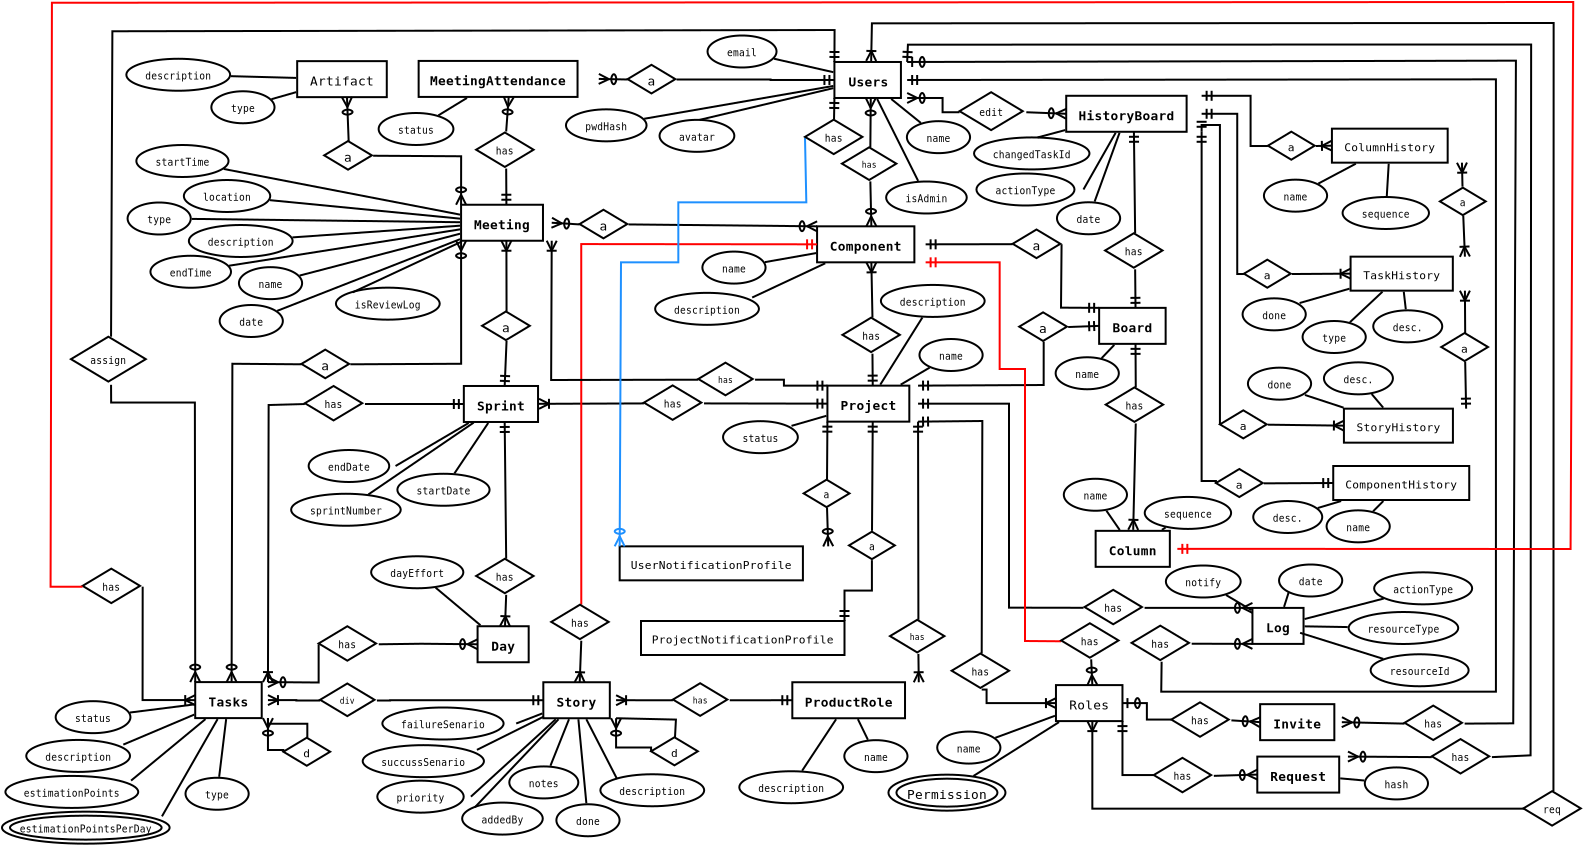 <?xml version="1.0" encoding="UTF-8"?>
<dia:diagram xmlns:dia="http://www.lysator.liu.se/~alla/dia/">
  <dia:layer name="Background" visible="true">
    <dia:object type="ER - Entity" version="0" id="O0">
      <dia:attribute name="obj_pos">
        <dia:point val="26.117,-10.1"/>
      </dia:attribute>
      <dia:attribute name="obj_bb">
        <dia:rectangle val="26.067,-10.15;29.804,-8.25"/>
      </dia:attribute>
      <dia:attribute name="elem_corner">
        <dia:point val="26.117,-10.1"/>
      </dia:attribute>
      <dia:attribute name="elem_width">
        <dia:real val="3.637"/>
      </dia:attribute>
      <dia:attribute name="elem_height">
        <dia:real val="1.8"/>
      </dia:attribute>
      <dia:attribute name="border_width">
        <dia:real val="0.1"/>
      </dia:attribute>
      <dia:attribute name="border_color">
        <dia:color val="#000000"/>
      </dia:attribute>
      <dia:attribute name="inner_color">
        <dia:color val="#ffffff"/>
      </dia:attribute>
      <dia:attribute name="name">
        <dia:string>#Users#</dia:string>
      </dia:attribute>
      <dia:attribute name="weak">
        <dia:boolean val="false"/>
      </dia:attribute>
      <dia:attribute name="associative">
        <dia:boolean val="false"/>
      </dia:attribute>
      <dia:attribute name="font">
        <dia:font family="monospace" style="80" name="Courier-Bold"/>
      </dia:attribute>
      <dia:attribute name="font_height">
        <dia:real val="0.8"/>
      </dia:attribute>
    </dia:object>
    <dia:object type="ER - Entity" version="0" id="O1">
      <dia:attribute name="obj_pos">
        <dia:point val="37.194,21.056"/>
      </dia:attribute>
      <dia:attribute name="obj_bb">
        <dia:rectangle val="37.144,21.006;40.882,22.906"/>
      </dia:attribute>
      <dia:attribute name="elem_corner">
        <dia:point val="37.194,21.056"/>
      </dia:attribute>
      <dia:attribute name="elem_width">
        <dia:real val="3.637"/>
      </dia:attribute>
      <dia:attribute name="elem_height">
        <dia:real val="1.8"/>
      </dia:attribute>
      <dia:attribute name="border_width">
        <dia:real val="0.1"/>
      </dia:attribute>
      <dia:attribute name="border_color">
        <dia:color val="#000000"/>
      </dia:attribute>
      <dia:attribute name="inner_color">
        <dia:color val="#ffffff"/>
      </dia:attribute>
      <dia:attribute name="name">
        <dia:string>#Roles#</dia:string>
      </dia:attribute>
      <dia:attribute name="weak">
        <dia:boolean val="false"/>
      </dia:attribute>
      <dia:attribute name="associative">
        <dia:boolean val="false"/>
      </dia:attribute>
      <dia:attribute name="font">
        <dia:font family="monospace" style="0" name="Courier"/>
      </dia:attribute>
      <dia:attribute name="font_height">
        <dia:real val="0.8"/>
      </dia:attribute>
    </dia:object>
    <dia:object type="Standard - Line" version="0" id="O2">
      <dia:attribute name="obj_pos">
        <dia:point val="11.982,-2.062"/>
      </dia:attribute>
      <dia:attribute name="obj_bb">
        <dia:rectangle val="11.902,-2.565;13.428,-1.56"/>
      </dia:attribute>
      <dia:attribute name="conn_endpoints">
        <dia:point val="11.982,-2.062"/>
        <dia:point val="13.375,-1.978"/>
      </dia:attribute>
      <dia:attribute name="numcp">
        <dia:int val="1"/>
      </dia:attribute>
      <dia:attribute name="start_arrow">
        <dia:enum val="29"/>
      </dia:attribute>
      <dia:attribute name="start_arrow_length">
        <dia:real val="0.5"/>
      </dia:attribute>
      <dia:attribute name="start_arrow_width">
        <dia:real val="0.5"/>
      </dia:attribute>
      <dia:connections>
        <dia:connection handle="0" to="O16" connection="4"/>
        <dia:connection handle="1" to="O36" connection="0"/>
      </dia:connections>
    </dia:object>
    <dia:object type="ER - Entity" version="0" id="O3">
      <dia:attribute name="obj_pos">
        <dia:point val="39.353,2.194"/>
      </dia:attribute>
      <dia:attribute name="obj_bb">
        <dia:rectangle val="39.303,2.144;43.04,4.044"/>
      </dia:attribute>
      <dia:attribute name="elem_corner">
        <dia:point val="39.353,2.194"/>
      </dia:attribute>
      <dia:attribute name="elem_width">
        <dia:real val="3.637"/>
      </dia:attribute>
      <dia:attribute name="elem_height">
        <dia:real val="1.8"/>
      </dia:attribute>
      <dia:attribute name="border_width">
        <dia:real val="0.1"/>
      </dia:attribute>
      <dia:attribute name="border_color">
        <dia:color val="#000000"/>
      </dia:attribute>
      <dia:attribute name="inner_color">
        <dia:color val="#ffffff"/>
      </dia:attribute>
      <dia:attribute name="name">
        <dia:string>#Board#</dia:string>
      </dia:attribute>
      <dia:attribute name="weak">
        <dia:boolean val="false"/>
      </dia:attribute>
      <dia:attribute name="associative">
        <dia:boolean val="false"/>
      </dia:attribute>
      <dia:attribute name="font">
        <dia:font family="monospace" style="80" name="Courier-Bold"/>
      </dia:attribute>
      <dia:attribute name="font_height">
        <dia:real val="0.8"/>
      </dia:attribute>
    </dia:object>
    <dia:object type="ER - Entity" version="0" id="O4">
      <dia:attribute name="obj_pos">
        <dia:point val="37.707,-8.41"/>
      </dia:attribute>
      <dia:attribute name="obj_bb">
        <dia:rectangle val="37.657,-8.46;44.527,-6.56"/>
      </dia:attribute>
      <dia:attribute name="elem_corner">
        <dia:point val="37.707,-8.41"/>
      </dia:attribute>
      <dia:attribute name="elem_width">
        <dia:real val="6.77"/>
      </dia:attribute>
      <dia:attribute name="elem_height">
        <dia:real val="1.8"/>
      </dia:attribute>
      <dia:attribute name="border_width">
        <dia:real val="0.1"/>
      </dia:attribute>
      <dia:attribute name="border_color">
        <dia:color val="#000000"/>
      </dia:attribute>
      <dia:attribute name="inner_color">
        <dia:color val="#ffffff"/>
      </dia:attribute>
      <dia:attribute name="name">
        <dia:string>#HistoryBoard#</dia:string>
      </dia:attribute>
      <dia:attribute name="weak">
        <dia:boolean val="false"/>
      </dia:attribute>
      <dia:attribute name="associative">
        <dia:boolean val="false"/>
      </dia:attribute>
      <dia:attribute name="font">
        <dia:font family="monospace" style="80" name="Courier-Bold"/>
      </dia:attribute>
      <dia:attribute name="font_height">
        <dia:real val="0.8"/>
      </dia:attribute>
    </dia:object>
    <dia:object type="ER - Relationship" version="0" id="O5">
      <dia:attribute name="obj_pos">
        <dia:point val="32.372,-8.589"/>
      </dia:attribute>
      <dia:attribute name="obj_bb">
        <dia:rectangle val="32.022,-8.639;36.062,-6.535"/>
      </dia:attribute>
      <dia:attribute name="elem_corner">
        <dia:point val="32.372,-8.589"/>
      </dia:attribute>
      <dia:attribute name="elem_width">
        <dia:real val="3.34"/>
      </dia:attribute>
      <dia:attribute name="elem_height">
        <dia:real val="2.004"/>
      </dia:attribute>
      <dia:attribute name="border_width">
        <dia:real val="0.1"/>
      </dia:attribute>
      <dia:attribute name="border_color">
        <dia:color val="#000000"/>
      </dia:attribute>
      <dia:attribute name="inner_color">
        <dia:color val="#ffffff"/>
      </dia:attribute>
      <dia:attribute name="name">
        <dia:string>#edit#</dia:string>
      </dia:attribute>
      <dia:attribute name="left_card">
        <dia:string>##</dia:string>
      </dia:attribute>
      <dia:attribute name="right_card">
        <dia:string>##</dia:string>
      </dia:attribute>
      <dia:attribute name="identifying">
        <dia:boolean val="false"/>
      </dia:attribute>
      <dia:attribute name="rotated">
        <dia:boolean val="false"/>
      </dia:attribute>
      <dia:attribute name="font">
        <dia:font family="monospace" style="0" name="Courier"/>
      </dia:attribute>
      <dia:attribute name="font_height">
        <dia:real val="0.6"/>
      </dia:attribute>
    </dia:object>
    <dia:object type="Standard - Line" version="0" id="O6">
      <dia:attribute name="obj_pos">
        <dia:point val="25.25,-1.883"/>
      </dia:attribute>
      <dia:attribute name="obj_bb">
        <dia:rectangle val="15.772,-2.384;25.305,-1.383"/>
      </dia:attribute>
      <dia:attribute name="conn_endpoints">
        <dia:point val="25.25,-1.883"/>
        <dia:point val="15.822,-1.978"/>
      </dia:attribute>
      <dia:attribute name="numcp">
        <dia:int val="1"/>
      </dia:attribute>
      <dia:attribute name="start_arrow">
        <dia:enum val="29"/>
      </dia:attribute>
      <dia:attribute name="start_arrow_length">
        <dia:real val="0.5"/>
      </dia:attribute>
      <dia:attribute name="start_arrow_width">
        <dia:real val="0.5"/>
      </dia:attribute>
      <dia:connections>
        <dia:connection handle="0" to="O18" connection="0"/>
        <dia:connection handle="1" to="O36" connection="4"/>
      </dia:connections>
    </dia:object>
    <dia:object type="ER - Entity" version="0" id="O7">
      <dia:attribute name="obj_pos">
        <dia:point val="25.767,6.083"/>
      </dia:attribute>
      <dia:attribute name="obj_bb">
        <dia:rectangle val="25.717,6.033;30.349,7.933"/>
      </dia:attribute>
      <dia:attribute name="elem_corner">
        <dia:point val="25.767,6.083"/>
      </dia:attribute>
      <dia:attribute name="elem_width">
        <dia:real val="4.532"/>
      </dia:attribute>
      <dia:attribute name="elem_height">
        <dia:real val="1.8"/>
      </dia:attribute>
      <dia:attribute name="border_width">
        <dia:real val="0.1"/>
      </dia:attribute>
      <dia:attribute name="border_color">
        <dia:color val="#000000"/>
      </dia:attribute>
      <dia:attribute name="inner_color">
        <dia:color val="#ffffff"/>
      </dia:attribute>
      <dia:attribute name="name">
        <dia:string>#Project#</dia:string>
      </dia:attribute>
      <dia:attribute name="weak">
        <dia:boolean val="false"/>
      </dia:attribute>
      <dia:attribute name="associative">
        <dia:boolean val="false"/>
      </dia:attribute>
      <dia:attribute name="font">
        <dia:font family="monospace" style="80" name="Courier-Bold"/>
      </dia:attribute>
      <dia:attribute name="font_height">
        <dia:real val="0.8"/>
      </dia:attribute>
    </dia:object>
    <dia:object type="ER - Relationship" version="0" id="O8">
      <dia:attribute name="obj_pos">
        <dia:point val="26.517,2.683"/>
      </dia:attribute>
      <dia:attribute name="obj_bb">
        <dia:rectangle val="26.167,2.633;29.872,4.536"/>
      </dia:attribute>
      <dia:attribute name="elem_corner">
        <dia:point val="26.517,2.683"/>
      </dia:attribute>
      <dia:attribute name="elem_width">
        <dia:real val="3.005"/>
      </dia:attribute>
      <dia:attribute name="elem_height">
        <dia:real val="1.803"/>
      </dia:attribute>
      <dia:attribute name="border_width">
        <dia:real val="0.1"/>
      </dia:attribute>
      <dia:attribute name="border_color">
        <dia:color val="#000000"/>
      </dia:attribute>
      <dia:attribute name="inner_color">
        <dia:color val="#ffffff"/>
      </dia:attribute>
      <dia:attribute name="name">
        <dia:string>#has#</dia:string>
      </dia:attribute>
      <dia:attribute name="left_card">
        <dia:string>##</dia:string>
      </dia:attribute>
      <dia:attribute name="right_card">
        <dia:string>##</dia:string>
      </dia:attribute>
      <dia:attribute name="identifying">
        <dia:boolean val="false"/>
      </dia:attribute>
      <dia:attribute name="rotated">
        <dia:boolean val="false"/>
      </dia:attribute>
      <dia:attribute name="font">
        <dia:font family="monospace" style="0" name="Courier"/>
      </dia:attribute>
      <dia:attribute name="font_height">
        <dia:real val="0.6"/>
      </dia:attribute>
    </dia:object>
    <dia:object type="Standard - Line" version="0" id="O9">
      <dia:attribute name="obj_pos">
        <dia:point val="28.033,6.083"/>
      </dia:attribute>
      <dia:attribute name="obj_bb">
        <dia:rectangle val="27.532,4.436;28.533,6.138"/>
      </dia:attribute>
      <dia:attribute name="conn_endpoints">
        <dia:point val="28.033,6.083"/>
        <dia:point val="28.019,4.486"/>
      </dia:attribute>
      <dia:attribute name="numcp">
        <dia:int val="1"/>
      </dia:attribute>
      <dia:attribute name="start_arrow">
        <dia:enum val="31"/>
      </dia:attribute>
      <dia:attribute name="start_arrow_length">
        <dia:real val="0.5"/>
      </dia:attribute>
      <dia:attribute name="start_arrow_width">
        <dia:real val="0.5"/>
      </dia:attribute>
      <dia:connections>
        <dia:connection handle="0" to="O7" connection="1"/>
        <dia:connection handle="1" to="O8" connection="6"/>
      </dia:connections>
    </dia:object>
    <dia:object type="ER - Relationship" version="0" id="O10">
      <dia:attribute name="obj_pos">
        <dia:point val="16.592,6.071"/>
      </dia:attribute>
      <dia:attribute name="obj_bb">
        <dia:rectangle val="16.242,6.021;19.947,7.924"/>
      </dia:attribute>
      <dia:attribute name="elem_corner">
        <dia:point val="16.592,6.071"/>
      </dia:attribute>
      <dia:attribute name="elem_width">
        <dia:real val="3.005"/>
      </dia:attribute>
      <dia:attribute name="elem_height">
        <dia:real val="1.803"/>
      </dia:attribute>
      <dia:attribute name="border_width">
        <dia:real val="0.1"/>
      </dia:attribute>
      <dia:attribute name="border_color">
        <dia:color val="#000000"/>
      </dia:attribute>
      <dia:attribute name="inner_color">
        <dia:color val="#ffffff"/>
      </dia:attribute>
      <dia:attribute name="name">
        <dia:string>#has#</dia:string>
      </dia:attribute>
      <dia:attribute name="left_card">
        <dia:string>##</dia:string>
      </dia:attribute>
      <dia:attribute name="right_card">
        <dia:string>##</dia:string>
      </dia:attribute>
      <dia:attribute name="identifying">
        <dia:boolean val="false"/>
      </dia:attribute>
      <dia:attribute name="rotated">
        <dia:boolean val="false"/>
      </dia:attribute>
      <dia:attribute name="font">
        <dia:font family="monospace" style="0" name="Courier"/>
      </dia:attribute>
      <dia:attribute name="font_height">
        <dia:real val="0.6"/>
      </dia:attribute>
    </dia:object>
    <dia:object type="Standard - Line" version="0" id="O11">
      <dia:attribute name="obj_pos">
        <dia:point val="27.964,-0.083"/>
      </dia:attribute>
      <dia:attribute name="obj_bb">
        <dia:rectangle val="27.463,-0.143;28.465,2.734"/>
      </dia:attribute>
      <dia:attribute name="conn_endpoints">
        <dia:point val="27.964,-0.083"/>
        <dia:point val="28.019,2.683"/>
      </dia:attribute>
      <dia:attribute name="numcp">
        <dia:int val="1"/>
      </dia:attribute>
      <dia:attribute name="start_arrow">
        <dia:enum val="28"/>
      </dia:attribute>
      <dia:attribute name="start_arrow_length">
        <dia:real val="0.5"/>
      </dia:attribute>
      <dia:attribute name="start_arrow_width">
        <dia:real val="0.5"/>
      </dia:attribute>
      <dia:connections>
        <dia:connection handle="0" to="O18" connection="6"/>
        <dia:connection handle="1" to="O8" connection="2"/>
      </dia:connections>
    </dia:object>
    <dia:object type="Standard - Line" version="0" id="O12">
      <dia:attribute name="obj_pos">
        <dia:point val="11.723,6.992"/>
      </dia:attribute>
      <dia:attribute name="obj_bb">
        <dia:rectangle val="11.671,6.491;16.642,7.492"/>
      </dia:attribute>
      <dia:attribute name="conn_endpoints">
        <dia:point val="11.723,6.992"/>
        <dia:point val="16.592,6.972"/>
      </dia:attribute>
      <dia:attribute name="numcp">
        <dia:int val="1"/>
      </dia:attribute>
      <dia:attribute name="start_arrow">
        <dia:enum val="28"/>
      </dia:attribute>
      <dia:attribute name="start_arrow_length">
        <dia:real val="0.5"/>
      </dia:attribute>
      <dia:attribute name="start_arrow_width">
        <dia:real val="0.5"/>
      </dia:attribute>
      <dia:connections>
        <dia:connection handle="0" to="O19" connection="8"/>
        <dia:connection handle="1" to="O10" connection="0"/>
      </dia:connections>
    </dia:object>
    <dia:object type="ER - Entity" version="0" id="O13">
      <dia:attribute name="obj_pos">
        <dia:point val="24.012,20.913"/>
      </dia:attribute>
      <dia:attribute name="obj_bb">
        <dia:rectangle val="23.962,20.863;30.385,22.762"/>
      </dia:attribute>
      <dia:attribute name="elem_corner">
        <dia:point val="24.012,20.913"/>
      </dia:attribute>
      <dia:attribute name="elem_width">
        <dia:real val="6.322"/>
      </dia:attribute>
      <dia:attribute name="elem_height">
        <dia:real val="1.8"/>
      </dia:attribute>
      <dia:attribute name="border_width">
        <dia:real val="0.1"/>
      </dia:attribute>
      <dia:attribute name="border_color">
        <dia:color val="#000000"/>
      </dia:attribute>
      <dia:attribute name="inner_color">
        <dia:color val="#ffffff"/>
      </dia:attribute>
      <dia:attribute name="name">
        <dia:string>#ProductRole#</dia:string>
      </dia:attribute>
      <dia:attribute name="weak">
        <dia:boolean val="false"/>
      </dia:attribute>
      <dia:attribute name="associative">
        <dia:boolean val="false"/>
      </dia:attribute>
      <dia:attribute name="font">
        <dia:font family="monospace" style="80" name="Courier-Bold"/>
      </dia:attribute>
      <dia:attribute name="font_height">
        <dia:real val="0.8"/>
      </dia:attribute>
    </dia:object>
    <dia:object type="ER - Relationship" version="0" id="O14">
      <dia:attribute name="obj_pos">
        <dia:point val="39.65,-1.536"/>
      </dia:attribute>
      <dia:attribute name="obj_bb">
        <dia:rectangle val="39.3,-1.586;43.005,0.317"/>
      </dia:attribute>
      <dia:attribute name="elem_corner">
        <dia:point val="39.65,-1.536"/>
      </dia:attribute>
      <dia:attribute name="elem_width">
        <dia:real val="3.005"/>
      </dia:attribute>
      <dia:attribute name="elem_height">
        <dia:real val="1.803"/>
      </dia:attribute>
      <dia:attribute name="border_width">
        <dia:real val="0.1"/>
      </dia:attribute>
      <dia:attribute name="border_color">
        <dia:color val="#000000"/>
      </dia:attribute>
      <dia:attribute name="inner_color">
        <dia:color val="#ffffff"/>
      </dia:attribute>
      <dia:attribute name="name">
        <dia:string>#has#</dia:string>
      </dia:attribute>
      <dia:attribute name="left_card">
        <dia:string>##</dia:string>
      </dia:attribute>
      <dia:attribute name="right_card">
        <dia:string>##</dia:string>
      </dia:attribute>
      <dia:attribute name="identifying">
        <dia:boolean val="false"/>
      </dia:attribute>
      <dia:attribute name="rotated">
        <dia:boolean val="false"/>
      </dia:attribute>
      <dia:attribute name="font">
        <dia:font family="monospace" style="0" name="Courier"/>
      </dia:attribute>
      <dia:attribute name="font_height">
        <dia:real val="0.6"/>
      </dia:attribute>
    </dia:object>
    <dia:object type="Standard - Line" version="0" id="O15">
      <dia:attribute name="obj_pos">
        <dia:point val="9.716,-1.163"/>
      </dia:attribute>
      <dia:attribute name="obj_bb">
        <dia:rectangle val="9.216,-1.214;10.216,2.425"/>
      </dia:attribute>
      <dia:attribute name="conn_endpoints">
        <dia:point val="9.716,-1.163"/>
        <dia:point val="9.724,2.375"/>
      </dia:attribute>
      <dia:attribute name="numcp">
        <dia:int val="1"/>
      </dia:attribute>
      <dia:attribute name="start_arrow">
        <dia:enum val="28"/>
      </dia:attribute>
      <dia:attribute name="start_arrow_length">
        <dia:real val="0.5"/>
      </dia:attribute>
      <dia:attribute name="start_arrow_width">
        <dia:real val="0.5"/>
      </dia:attribute>
      <dia:connections>
        <dia:connection handle="0" to="O16" connection="6"/>
        <dia:connection handle="1" to="O22" connection="2"/>
      </dia:connections>
    </dia:object>
    <dia:object type="ER - Entity" version="0" id="O16">
      <dia:attribute name="obj_pos">
        <dia:point val="7.45,-2.962"/>
      </dia:attribute>
      <dia:attribute name="obj_bb">
        <dia:rectangle val="7.4,-3.013;12.033,-1.113"/>
      </dia:attribute>
      <dia:attribute name="elem_corner">
        <dia:point val="7.45,-2.962"/>
      </dia:attribute>
      <dia:attribute name="elem_width">
        <dia:real val="4.532"/>
      </dia:attribute>
      <dia:attribute name="elem_height">
        <dia:real val="1.8"/>
      </dia:attribute>
      <dia:attribute name="border_width">
        <dia:real val="0.1"/>
      </dia:attribute>
      <dia:attribute name="border_color">
        <dia:color val="#000000"/>
      </dia:attribute>
      <dia:attribute name="inner_color">
        <dia:color val="#ffffff"/>
      </dia:attribute>
      <dia:attribute name="name">
        <dia:string>#Meeting#</dia:string>
      </dia:attribute>
      <dia:attribute name="weak">
        <dia:boolean val="false"/>
      </dia:attribute>
      <dia:attribute name="associative">
        <dia:boolean val="false"/>
      </dia:attribute>
      <dia:attribute name="font">
        <dia:font family="monospace" style="80" name="Courier-Bold"/>
      </dia:attribute>
      <dia:attribute name="font_height">
        <dia:real val="0.8"/>
      </dia:attribute>
    </dia:object>
    <dia:object type="ER - Entity" version="0" id="O17">
      <dia:attribute name="obj_pos">
        <dia:point val="-5.843,20.906"/>
      </dia:attribute>
      <dia:attribute name="obj_bb">
        <dia:rectangle val="-5.893,20.856;-2.156,22.756"/>
      </dia:attribute>
      <dia:attribute name="elem_corner">
        <dia:point val="-5.843,20.906"/>
      </dia:attribute>
      <dia:attribute name="elem_width">
        <dia:real val="3.637"/>
      </dia:attribute>
      <dia:attribute name="elem_height">
        <dia:real val="1.8"/>
      </dia:attribute>
      <dia:attribute name="border_width">
        <dia:real val="0.1"/>
      </dia:attribute>
      <dia:attribute name="border_color">
        <dia:color val="#000000"/>
      </dia:attribute>
      <dia:attribute name="inner_color">
        <dia:color val="#ffffff"/>
      </dia:attribute>
      <dia:attribute name="name">
        <dia:string>#Tasks#</dia:string>
      </dia:attribute>
      <dia:attribute name="weak">
        <dia:boolean val="false"/>
      </dia:attribute>
      <dia:attribute name="associative">
        <dia:boolean val="false"/>
      </dia:attribute>
      <dia:attribute name="font">
        <dia:font family="monospace" style="80" name="Courier-Bold"/>
      </dia:attribute>
      <dia:attribute name="font_height">
        <dia:real val="0.8"/>
      </dia:attribute>
    </dia:object>
    <dia:object type="ER - Entity" version="0" id="O18">
      <dia:attribute name="obj_pos">
        <dia:point val="25.25,-1.883"/>
      </dia:attribute>
      <dia:attribute name="obj_bb">
        <dia:rectangle val="25.2,-1.933;30.727,-0.033"/>
      </dia:attribute>
      <dia:attribute name="elem_corner">
        <dia:point val="25.25,-1.883"/>
      </dia:attribute>
      <dia:attribute name="elem_width">
        <dia:real val="5.428"/>
      </dia:attribute>
      <dia:attribute name="elem_height">
        <dia:real val="1.8"/>
      </dia:attribute>
      <dia:attribute name="border_width">
        <dia:real val="0.1"/>
      </dia:attribute>
      <dia:attribute name="border_color">
        <dia:color val="#000000"/>
      </dia:attribute>
      <dia:attribute name="inner_color">
        <dia:color val="#ffffff"/>
      </dia:attribute>
      <dia:attribute name="name">
        <dia:string>#Component#</dia:string>
      </dia:attribute>
      <dia:attribute name="weak">
        <dia:boolean val="false"/>
      </dia:attribute>
      <dia:attribute name="associative">
        <dia:boolean val="false"/>
      </dia:attribute>
      <dia:attribute name="font">
        <dia:font family="monospace" style="80" name="Courier-Bold"/>
      </dia:attribute>
      <dia:attribute name="font_height">
        <dia:real val="0.8"/>
      </dia:attribute>
    </dia:object>
    <dia:object type="ER - Entity" version="0" id="O19">
      <dia:attribute name="obj_pos">
        <dia:point val="7.588,6.1"/>
      </dia:attribute>
      <dia:attribute name="obj_bb">
        <dia:rectangle val="7.537,6.05;11.723,7.95"/>
      </dia:attribute>
      <dia:attribute name="elem_corner">
        <dia:point val="7.588,6.1"/>
      </dia:attribute>
      <dia:attribute name="elem_width">
        <dia:real val="4.085"/>
      </dia:attribute>
      <dia:attribute name="elem_height">
        <dia:real val="1.8"/>
      </dia:attribute>
      <dia:attribute name="border_width">
        <dia:real val="0.1"/>
      </dia:attribute>
      <dia:attribute name="border_color">
        <dia:color val="#000000"/>
      </dia:attribute>
      <dia:attribute name="inner_color">
        <dia:color val="#ffffff"/>
      </dia:attribute>
      <dia:attribute name="name">
        <dia:string>#Sprint#</dia:string>
      </dia:attribute>
      <dia:attribute name="weak">
        <dia:boolean val="false"/>
      </dia:attribute>
      <dia:attribute name="associative">
        <dia:boolean val="false"/>
      </dia:attribute>
      <dia:attribute name="font">
        <dia:font family="monospace" style="80" name="Courier-Bold"/>
      </dia:attribute>
      <dia:attribute name="font_height">
        <dia:real val="0.8"/>
      </dia:attribute>
    </dia:object>
    <dia:object type="ER - Entity" version="0" id="O20">
      <dia:attribute name="obj_pos">
        <dia:point val="11.562,20.913"/>
      </dia:attribute>
      <dia:attribute name="obj_bb">
        <dia:rectangle val="11.512,20.863;15.25,22.762"/>
      </dia:attribute>
      <dia:attribute name="elem_corner">
        <dia:point val="11.562,20.913"/>
      </dia:attribute>
      <dia:attribute name="elem_width">
        <dia:real val="3.637"/>
      </dia:attribute>
      <dia:attribute name="elem_height">
        <dia:real val="1.8"/>
      </dia:attribute>
      <dia:attribute name="border_width">
        <dia:real val="0.1"/>
      </dia:attribute>
      <dia:attribute name="border_color">
        <dia:color val="#000000"/>
      </dia:attribute>
      <dia:attribute name="inner_color">
        <dia:color val="#ffffff"/>
      </dia:attribute>
      <dia:attribute name="name">
        <dia:string>#Story#</dia:string>
      </dia:attribute>
      <dia:attribute name="weak">
        <dia:boolean val="false"/>
      </dia:attribute>
      <dia:attribute name="associative">
        <dia:boolean val="false"/>
      </dia:attribute>
      <dia:attribute name="font">
        <dia:font family="monospace" style="80" name="Courier-Bold"/>
      </dia:attribute>
      <dia:attribute name="font_height">
        <dia:real val="0.8"/>
      </dia:attribute>
    </dia:object>
    <dia:object type="ER - Relationship" version="0" id="O21">
      <dia:attribute name="obj_pos">
        <dia:point val="-12.056,3.636"/>
      </dia:attribute>
      <dia:attribute name="obj_bb">
        <dia:rectangle val="-12.406,3.586;-7.696,6.092"/>
      </dia:attribute>
      <dia:attribute name="elem_corner">
        <dia:point val="-12.056,3.636"/>
      </dia:attribute>
      <dia:attribute name="elem_width">
        <dia:real val="4.01"/>
      </dia:attribute>
      <dia:attribute name="elem_height">
        <dia:real val="2.406"/>
      </dia:attribute>
      <dia:attribute name="border_width">
        <dia:real val="0.1"/>
      </dia:attribute>
      <dia:attribute name="border_color">
        <dia:color val="#000000"/>
      </dia:attribute>
      <dia:attribute name="inner_color">
        <dia:color val="#ffffff"/>
      </dia:attribute>
      <dia:attribute name="name">
        <dia:string>#assign#</dia:string>
      </dia:attribute>
      <dia:attribute name="left_card">
        <dia:string>##</dia:string>
      </dia:attribute>
      <dia:attribute name="right_card">
        <dia:string>##</dia:string>
      </dia:attribute>
      <dia:attribute name="identifying">
        <dia:boolean val="false"/>
      </dia:attribute>
      <dia:attribute name="rotated">
        <dia:boolean val="false"/>
      </dia:attribute>
      <dia:attribute name="font">
        <dia:font family="monospace" style="0" name="Courier"/>
      </dia:attribute>
      <dia:attribute name="font_height">
        <dia:real val="0.6"/>
      </dia:attribute>
    </dia:object>
    <dia:object type="ER - Relationship" version="0" id="O22">
      <dia:attribute name="obj_pos">
        <dia:point val="8.5,2.375"/>
      </dia:attribute>
      <dia:attribute name="obj_bb">
        <dia:rectangle val="8.15,2.325;11.297,3.893"/>
      </dia:attribute>
      <dia:attribute name="elem_corner">
        <dia:point val="8.5,2.375"/>
      </dia:attribute>
      <dia:attribute name="elem_width">
        <dia:real val="2.447"/>
      </dia:attribute>
      <dia:attribute name="elem_height">
        <dia:real val="1.468"/>
      </dia:attribute>
      <dia:attribute name="border_width">
        <dia:real val="0.1"/>
      </dia:attribute>
      <dia:attribute name="border_color">
        <dia:color val="#000000"/>
      </dia:attribute>
      <dia:attribute name="inner_color">
        <dia:color val="#ffffff"/>
      </dia:attribute>
      <dia:attribute name="name">
        <dia:string>#a#</dia:string>
      </dia:attribute>
      <dia:attribute name="left_card">
        <dia:string>##</dia:string>
      </dia:attribute>
      <dia:attribute name="right_card">
        <dia:string>##</dia:string>
      </dia:attribute>
      <dia:attribute name="identifying">
        <dia:boolean val="false"/>
      </dia:attribute>
      <dia:attribute name="rotated">
        <dia:boolean val="false"/>
      </dia:attribute>
      <dia:attribute name="font">
        <dia:font family="monospace" style="0" name="Courier"/>
      </dia:attribute>
      <dia:attribute name="font_height">
        <dia:real val="0.8"/>
      </dia:attribute>
    </dia:object>
    <dia:object type="ER - Relationship" version="0" id="O23">
      <dia:attribute name="obj_pos">
        <dia:point val="-0.362,6.1"/>
      </dia:attribute>
      <dia:attribute name="obj_bb">
        <dia:rectangle val="-0.713,6.05;2.993,7.953"/>
      </dia:attribute>
      <dia:attribute name="elem_corner">
        <dia:point val="-0.362,6.1"/>
      </dia:attribute>
      <dia:attribute name="elem_width">
        <dia:real val="3.005"/>
      </dia:attribute>
      <dia:attribute name="elem_height">
        <dia:real val="1.803"/>
      </dia:attribute>
      <dia:attribute name="border_width">
        <dia:real val="0.1"/>
      </dia:attribute>
      <dia:attribute name="border_color">
        <dia:color val="#000000"/>
      </dia:attribute>
      <dia:attribute name="inner_color">
        <dia:color val="#ffffff"/>
      </dia:attribute>
      <dia:attribute name="name">
        <dia:string>#has#</dia:string>
      </dia:attribute>
      <dia:attribute name="left_card">
        <dia:string>##</dia:string>
      </dia:attribute>
      <dia:attribute name="right_card">
        <dia:string>##</dia:string>
      </dia:attribute>
      <dia:attribute name="identifying">
        <dia:boolean val="false"/>
      </dia:attribute>
      <dia:attribute name="rotated">
        <dia:boolean val="false"/>
      </dia:attribute>
      <dia:attribute name="font">
        <dia:font family="monospace" style="0" name="Courier"/>
      </dia:attribute>
      <dia:attribute name="font_height">
        <dia:real val="0.6"/>
      </dia:attribute>
    </dia:object>
    <dia:object type="Standard - Line" version="0" id="O24">
      <dia:attribute name="obj_pos">
        <dia:point val="9.63,7.9"/>
      </dia:attribute>
      <dia:attribute name="obj_bb">
        <dia:rectangle val="9.129,7.845;10.13,14.789"/>
      </dia:attribute>
      <dia:attribute name="conn_endpoints">
        <dia:point val="9.63,7.9"/>
        <dia:point val="9.705,14.739"/>
      </dia:attribute>
      <dia:attribute name="numcp">
        <dia:int val="1"/>
      </dia:attribute>
      <dia:attribute name="start_arrow">
        <dia:enum val="31"/>
      </dia:attribute>
      <dia:attribute name="start_arrow_length">
        <dia:real val="0.5"/>
      </dia:attribute>
      <dia:attribute name="start_arrow_width">
        <dia:real val="0.5"/>
      </dia:attribute>
      <dia:connections>
        <dia:connection handle="0" to="O19" connection="6"/>
        <dia:connection handle="1" to="O99" connection="2"/>
      </dia:connections>
    </dia:object>
    <dia:object type="Standard - Line" version="0" id="O25">
      <dia:attribute name="obj_pos">
        <dia:point val="15.2,21.812"/>
      </dia:attribute>
      <dia:attribute name="obj_bb">
        <dia:rectangle val="15.15,21.312;18.093,22.312"/>
      </dia:attribute>
      <dia:attribute name="conn_endpoints">
        <dia:point val="15.2,21.812"/>
        <dia:point val="18.043,21.814"/>
      </dia:attribute>
      <dia:attribute name="numcp">
        <dia:int val="1"/>
      </dia:attribute>
      <dia:attribute name="start_arrow">
        <dia:enum val="28"/>
      </dia:attribute>
      <dia:attribute name="start_arrow_length">
        <dia:real val="0.5"/>
      </dia:attribute>
      <dia:attribute name="start_arrow_width">
        <dia:real val="0.5"/>
      </dia:attribute>
      <dia:connections>
        <dia:connection handle="0" to="O20" connection="4"/>
        <dia:connection handle="1" to="O33" connection="0"/>
      </dia:connections>
    </dia:object>
    <dia:object type="Standard - Line" version="0" id="O26">
      <dia:attribute name="obj_pos">
        <dia:point val="30.335,20.913"/>
      </dia:attribute>
      <dia:attribute name="obj_bb">
        <dia:rectangle val="29.834,19.444;30.836,20.969"/>
      </dia:attribute>
      <dia:attribute name="conn_endpoints">
        <dia:point val="30.335,20.913"/>
        <dia:point val="30.316,19.494"/>
      </dia:attribute>
      <dia:attribute name="numcp">
        <dia:int val="1"/>
      </dia:attribute>
      <dia:attribute name="start_arrow">
        <dia:enum val="28"/>
      </dia:attribute>
      <dia:attribute name="start_arrow_length">
        <dia:real val="0.5"/>
      </dia:attribute>
      <dia:attribute name="start_arrow_width">
        <dia:real val="0.5"/>
      </dia:attribute>
      <dia:connections>
        <dia:connection handle="0" to="O13" connection="2"/>
        <dia:connection handle="1" to="O32" connection="6"/>
      </dia:connections>
    </dia:object>
    <dia:object type="Standard - Line" version="0" id="O27">
      <dia:attribute name="obj_pos">
        <dia:point val="30.299,7.883"/>
      </dia:attribute>
      <dia:attribute name="obj_bb">
        <dia:rectangle val="29.799,7.832;30.799,17.84"/>
      </dia:attribute>
      <dia:attribute name="conn_endpoints">
        <dia:point val="30.299,7.883"/>
        <dia:point val="30.316,17.79"/>
      </dia:attribute>
      <dia:attribute name="numcp">
        <dia:int val="1"/>
      </dia:attribute>
      <dia:attribute name="start_arrow">
        <dia:enum val="31"/>
      </dia:attribute>
      <dia:attribute name="start_arrow_length">
        <dia:real val="0.5"/>
      </dia:attribute>
      <dia:attribute name="start_arrow_width">
        <dia:real val="0.5"/>
      </dia:attribute>
      <dia:connections>
        <dia:connection handle="0" to="O7" connection="7"/>
        <dia:connection handle="1" to="O32" connection="2"/>
      </dia:connections>
    </dia:object>
    <dia:object type="Standard - Line" version="0" id="O28">
      <dia:attribute name="obj_pos">
        <dia:point val="25.767,6.983"/>
      </dia:attribute>
      <dia:attribute name="obj_bb">
        <dia:rectangle val="19.547,6.483;25.818,7.483"/>
      </dia:attribute>
      <dia:attribute name="conn_endpoints">
        <dia:point val="25.767,6.983"/>
        <dia:point val="19.597,6.972"/>
      </dia:attribute>
      <dia:attribute name="numcp">
        <dia:int val="1"/>
      </dia:attribute>
      <dia:attribute name="start_arrow">
        <dia:enum val="31"/>
      </dia:attribute>
      <dia:attribute name="start_arrow_length">
        <dia:real val="0.5"/>
      </dia:attribute>
      <dia:attribute name="start_arrow_width">
        <dia:real val="0.5"/>
      </dia:attribute>
      <dia:connections>
        <dia:connection handle="0" to="O7" connection="3"/>
        <dia:connection handle="1" to="O10" connection="4"/>
      </dia:connections>
    </dia:object>
    <dia:object type="Standard - Line" version="0" id="O29">
      <dia:attribute name="obj_pos">
        <dia:point val="7.588,7"/>
      </dia:attribute>
      <dia:attribute name="obj_bb">
        <dia:rectangle val="2.592,6.5;7.638,7.5"/>
      </dia:attribute>
      <dia:attribute name="conn_endpoints">
        <dia:point val="7.588,7"/>
        <dia:point val="2.643,7.002"/>
      </dia:attribute>
      <dia:attribute name="numcp">
        <dia:int val="1"/>
      </dia:attribute>
      <dia:attribute name="start_arrow">
        <dia:enum val="31"/>
      </dia:attribute>
      <dia:attribute name="start_arrow_length">
        <dia:real val="0.5"/>
      </dia:attribute>
      <dia:attribute name="start_arrow_width">
        <dia:real val="0.5"/>
      </dia:attribute>
      <dia:connections>
        <dia:connection handle="0" to="O19" connection="3"/>
        <dia:connection handle="1" to="O23" connection="4"/>
      </dia:connections>
    </dia:object>
    <dia:object type="ER - Relationship" version="0" id="O30">
      <dia:attribute name="obj_pos">
        <dia:point val="-1.435,23.686"/>
      </dia:attribute>
      <dia:attribute name="obj_bb">
        <dia:rectangle val="-1.785,23.636;1.308,25.172"/>
      </dia:attribute>
      <dia:attribute name="elem_corner">
        <dia:point val="-1.435,23.686"/>
      </dia:attribute>
      <dia:attribute name="elem_width">
        <dia:real val="2.393"/>
      </dia:attribute>
      <dia:attribute name="elem_height">
        <dia:real val="1.435"/>
      </dia:attribute>
      <dia:attribute name="border_width">
        <dia:real val="0.1"/>
      </dia:attribute>
      <dia:attribute name="border_color">
        <dia:color val="#000000"/>
      </dia:attribute>
      <dia:attribute name="inner_color">
        <dia:color val="#ffffff"/>
      </dia:attribute>
      <dia:attribute name="name">
        <dia:string>#d#</dia:string>
      </dia:attribute>
      <dia:attribute name="left_card">
        <dia:string>##</dia:string>
      </dia:attribute>
      <dia:attribute name="right_card">
        <dia:string>##</dia:string>
      </dia:attribute>
      <dia:attribute name="identifying">
        <dia:boolean val="false"/>
      </dia:attribute>
      <dia:attribute name="rotated">
        <dia:boolean val="false"/>
      </dia:attribute>
      <dia:attribute name="font">
        <dia:font family="monospace" style="0" name="Courier"/>
      </dia:attribute>
      <dia:attribute name="font_height">
        <dia:real val="0.7"/>
      </dia:attribute>
    </dia:object>
    <dia:object type="ER - Relationship" version="0" id="O31">
      <dia:attribute name="obj_pos">
        <dia:point val="0.401,20.975"/>
      </dia:attribute>
      <dia:attribute name="obj_bb">
        <dia:rectangle val="0.051,20.925;3.591,22.729"/>
      </dia:attribute>
      <dia:attribute name="elem_corner">
        <dia:point val="0.401,20.975"/>
      </dia:attribute>
      <dia:attribute name="elem_width">
        <dia:real val="2.84"/>
      </dia:attribute>
      <dia:attribute name="elem_height">
        <dia:real val="1.704"/>
      </dia:attribute>
      <dia:attribute name="border_width">
        <dia:real val="0.1"/>
      </dia:attribute>
      <dia:attribute name="border_color">
        <dia:color val="#000000"/>
      </dia:attribute>
      <dia:attribute name="inner_color">
        <dia:color val="#ffffff"/>
      </dia:attribute>
      <dia:attribute name="name">
        <dia:string>#div#</dia:string>
      </dia:attribute>
      <dia:attribute name="left_card">
        <dia:string>##</dia:string>
      </dia:attribute>
      <dia:attribute name="right_card">
        <dia:string>##</dia:string>
      </dia:attribute>
      <dia:attribute name="identifying">
        <dia:boolean val="false"/>
      </dia:attribute>
      <dia:attribute name="rotated">
        <dia:boolean val="false"/>
      </dia:attribute>
      <dia:attribute name="font">
        <dia:font family="monospace" style="0" name="Courier"/>
      </dia:attribute>
      <dia:attribute name="font_height">
        <dia:real val="0.5"/>
      </dia:attribute>
    </dia:object>
    <dia:object type="ER - Relationship" version="0" id="O32">
      <dia:attribute name="obj_pos">
        <dia:point val="28.896,17.79"/>
      </dia:attribute>
      <dia:attribute name="obj_bb">
        <dia:rectangle val="28.546,17.74;32.086,19.544"/>
      </dia:attribute>
      <dia:attribute name="elem_corner">
        <dia:point val="28.896,17.79"/>
      </dia:attribute>
      <dia:attribute name="elem_width">
        <dia:real val="2.84"/>
      </dia:attribute>
      <dia:attribute name="elem_height">
        <dia:real val="1.704"/>
      </dia:attribute>
      <dia:attribute name="border_width">
        <dia:real val="0.1"/>
      </dia:attribute>
      <dia:attribute name="border_color">
        <dia:color val="#000000"/>
      </dia:attribute>
      <dia:attribute name="inner_color">
        <dia:color val="#ffffff"/>
      </dia:attribute>
      <dia:attribute name="name">
        <dia:string>#has#</dia:string>
      </dia:attribute>
      <dia:attribute name="left_card">
        <dia:string>##</dia:string>
      </dia:attribute>
      <dia:attribute name="right_card">
        <dia:string>##</dia:string>
      </dia:attribute>
      <dia:attribute name="identifying">
        <dia:boolean val="false"/>
      </dia:attribute>
      <dia:attribute name="rotated">
        <dia:boolean val="false"/>
      </dia:attribute>
      <dia:attribute name="font">
        <dia:font family="monospace" style="0" name="Courier"/>
      </dia:attribute>
      <dia:attribute name="font_height">
        <dia:real val="0.5"/>
      </dia:attribute>
    </dia:object>
    <dia:object type="ER - Relationship" version="0" id="O33">
      <dia:attribute name="obj_pos">
        <dia:point val="18.043,20.962"/>
      </dia:attribute>
      <dia:attribute name="obj_bb">
        <dia:rectangle val="17.693,20.913;21.233,22.716"/>
      </dia:attribute>
      <dia:attribute name="elem_corner">
        <dia:point val="18.043,20.962"/>
      </dia:attribute>
      <dia:attribute name="elem_width">
        <dia:real val="2.84"/>
      </dia:attribute>
      <dia:attribute name="elem_height">
        <dia:real val="1.704"/>
      </dia:attribute>
      <dia:attribute name="border_width">
        <dia:real val="0.1"/>
      </dia:attribute>
      <dia:attribute name="border_color">
        <dia:color val="#000000"/>
      </dia:attribute>
      <dia:attribute name="inner_color">
        <dia:color val="#ffffff"/>
      </dia:attribute>
      <dia:attribute name="name">
        <dia:string>#has#</dia:string>
      </dia:attribute>
      <dia:attribute name="left_card">
        <dia:string>##</dia:string>
      </dia:attribute>
      <dia:attribute name="right_card">
        <dia:string>##</dia:string>
      </dia:attribute>
      <dia:attribute name="identifying">
        <dia:boolean val="false"/>
      </dia:attribute>
      <dia:attribute name="rotated">
        <dia:boolean val="false"/>
      </dia:attribute>
      <dia:attribute name="font">
        <dia:font family="monospace" style="0" name="Courier"/>
      </dia:attribute>
      <dia:attribute name="font_height">
        <dia:real val="0.5"/>
      </dia:attribute>
    </dia:object>
    <dia:object type="Standard - Line" version="0" id="O34">
      <dia:attribute name="obj_pos">
        <dia:point val="24.012,21.812"/>
      </dia:attribute>
      <dia:attribute name="obj_bb">
        <dia:rectangle val="20.833,21.312;24.063,22.312"/>
      </dia:attribute>
      <dia:attribute name="conn_endpoints">
        <dia:point val="24.012,21.812"/>
        <dia:point val="20.883,21.814"/>
      </dia:attribute>
      <dia:attribute name="numcp">
        <dia:int val="1"/>
      </dia:attribute>
      <dia:attribute name="start_arrow">
        <dia:enum val="31"/>
      </dia:attribute>
      <dia:attribute name="start_arrow_length">
        <dia:real val="0.5"/>
      </dia:attribute>
      <dia:attribute name="start_arrow_width">
        <dia:real val="0.5"/>
      </dia:attribute>
      <dia:connections>
        <dia:connection handle="0" to="O13" connection="3"/>
        <dia:connection handle="1" to="O33" connection="4"/>
      </dia:connections>
    </dia:object>
    <dia:object type="Standard - Line" version="0" id="O35">
      <dia:attribute name="obj_pos">
        <dia:point val="9.63,6.1"/>
      </dia:attribute>
      <dia:attribute name="obj_bb">
        <dia:rectangle val="9.128,3.791;10.132,6.171"/>
      </dia:attribute>
      <dia:attribute name="conn_endpoints">
        <dia:point val="9.63,6.1"/>
        <dia:point val="9.724,3.844"/>
      </dia:attribute>
      <dia:attribute name="numcp">
        <dia:int val="1"/>
      </dia:attribute>
      <dia:attribute name="start_arrow">
        <dia:enum val="31"/>
      </dia:attribute>
      <dia:attribute name="start_arrow_length">
        <dia:real val="0.5"/>
      </dia:attribute>
      <dia:attribute name="start_arrow_width">
        <dia:real val="0.5"/>
      </dia:attribute>
      <dia:connections>
        <dia:connection handle="0" to="O19" connection="1"/>
        <dia:connection handle="1" to="O22" connection="6"/>
      </dia:connections>
    </dia:object>
    <dia:object type="ER - Relationship" version="0" id="O36">
      <dia:attribute name="obj_pos">
        <dia:point val="13.375,-2.712"/>
      </dia:attribute>
      <dia:attribute name="obj_bb">
        <dia:rectangle val="13.025,-2.763;16.172,-1.194"/>
      </dia:attribute>
      <dia:attribute name="elem_corner">
        <dia:point val="13.375,-2.712"/>
      </dia:attribute>
      <dia:attribute name="elem_width">
        <dia:real val="2.447"/>
      </dia:attribute>
      <dia:attribute name="elem_height">
        <dia:real val="1.468"/>
      </dia:attribute>
      <dia:attribute name="border_width">
        <dia:real val="0.1"/>
      </dia:attribute>
      <dia:attribute name="border_color">
        <dia:color val="#000000"/>
      </dia:attribute>
      <dia:attribute name="inner_color">
        <dia:color val="#ffffff"/>
      </dia:attribute>
      <dia:attribute name="name">
        <dia:string>#a#</dia:string>
      </dia:attribute>
      <dia:attribute name="left_card">
        <dia:string>##</dia:string>
      </dia:attribute>
      <dia:attribute name="right_card">
        <dia:string>##</dia:string>
      </dia:attribute>
      <dia:attribute name="identifying">
        <dia:boolean val="false"/>
      </dia:attribute>
      <dia:attribute name="rotated">
        <dia:boolean val="false"/>
      </dia:attribute>
      <dia:attribute name="font">
        <dia:font family="monospace" style="0" name="Courier"/>
      </dia:attribute>
      <dia:attribute name="font_height">
        <dia:real val="0.8"/>
      </dia:attribute>
    </dia:object>
    <dia:object type="ER - Relationship" version="0" id="O37">
      <dia:attribute name="obj_pos">
        <dia:point val="-0.534,4.282"/>
      </dia:attribute>
      <dia:attribute name="obj_bb">
        <dia:rectangle val="-0.884,4.232;2.264,5.8"/>
      </dia:attribute>
      <dia:attribute name="elem_corner">
        <dia:point val="-0.534,4.282"/>
      </dia:attribute>
      <dia:attribute name="elem_width">
        <dia:real val="2.447"/>
      </dia:attribute>
      <dia:attribute name="elem_height">
        <dia:real val="1.468"/>
      </dia:attribute>
      <dia:attribute name="border_width">
        <dia:real val="0.1"/>
      </dia:attribute>
      <dia:attribute name="border_color">
        <dia:color val="#000000"/>
      </dia:attribute>
      <dia:attribute name="inner_color">
        <dia:color val="#ffffff"/>
      </dia:attribute>
      <dia:attribute name="name">
        <dia:string>#a#</dia:string>
      </dia:attribute>
      <dia:attribute name="left_card">
        <dia:string>##</dia:string>
      </dia:attribute>
      <dia:attribute name="right_card">
        <dia:string>##</dia:string>
      </dia:attribute>
      <dia:attribute name="identifying">
        <dia:boolean val="false"/>
      </dia:attribute>
      <dia:attribute name="rotated">
        <dia:boolean val="false"/>
      </dia:attribute>
      <dia:attribute name="font">
        <dia:font family="monospace" style="0" name="Courier"/>
      </dia:attribute>
      <dia:attribute name="font_height">
        <dia:real val="0.8"/>
      </dia:attribute>
    </dia:object>
    <dia:object type="ER - Relationship" version="0" id="O38">
      <dia:attribute name="obj_pos">
        <dia:point val="26.493,-5.833"/>
      </dia:attribute>
      <dia:attribute name="obj_bb">
        <dia:rectangle val="26.143,-5.883;29.683,-4.079"/>
      </dia:attribute>
      <dia:attribute name="elem_corner">
        <dia:point val="26.493,-5.833"/>
      </dia:attribute>
      <dia:attribute name="elem_width">
        <dia:real val="2.84"/>
      </dia:attribute>
      <dia:attribute name="elem_height">
        <dia:real val="1.704"/>
      </dia:attribute>
      <dia:attribute name="border_width">
        <dia:real val="0.1"/>
      </dia:attribute>
      <dia:attribute name="border_color">
        <dia:color val="#000000"/>
      </dia:attribute>
      <dia:attribute name="inner_color">
        <dia:color val="#ffffff"/>
      </dia:attribute>
      <dia:attribute name="name">
        <dia:string>#has#</dia:string>
      </dia:attribute>
      <dia:attribute name="left_card">
        <dia:string>##</dia:string>
      </dia:attribute>
      <dia:attribute name="right_card">
        <dia:string>##</dia:string>
      </dia:attribute>
      <dia:attribute name="identifying">
        <dia:boolean val="false"/>
      </dia:attribute>
      <dia:attribute name="rotated">
        <dia:boolean val="false"/>
      </dia:attribute>
      <dia:attribute name="font">
        <dia:font family="monospace" style="0" name="Courier"/>
      </dia:attribute>
      <dia:attribute name="font_height">
        <dia:real val="0.5"/>
      </dia:attribute>
    </dia:object>
    <dia:object type="Standard - Line" version="0" id="O39">
      <dia:attribute name="obj_pos">
        <dia:point val="27.964,-1.883"/>
      </dia:attribute>
      <dia:attribute name="obj_bb">
        <dia:rectangle val="27.463,-4.18;28.465,-1.822"/>
      </dia:attribute>
      <dia:attribute name="conn_endpoints">
        <dia:point val="27.964,-1.883"/>
        <dia:point val="27.913,-4.129"/>
      </dia:attribute>
      <dia:attribute name="numcp">
        <dia:int val="1"/>
      </dia:attribute>
      <dia:attribute name="start_arrow">
        <dia:enum val="29"/>
      </dia:attribute>
      <dia:attribute name="start_arrow_length">
        <dia:real val="0.5"/>
      </dia:attribute>
      <dia:attribute name="start_arrow_width">
        <dia:real val="0.5"/>
      </dia:attribute>
      <dia:connections>
        <dia:connection handle="0" to="O18" connection="1"/>
        <dia:connection handle="1" to="O38" connection="6"/>
      </dia:connections>
    </dia:object>
    <dia:object type="Standard - Line" version="0" id="O40">
      <dia:attribute name="obj_pos">
        <dia:point val="27.935,-8.3"/>
      </dia:attribute>
      <dia:attribute name="obj_bb">
        <dia:rectangle val="27.435,-8.355;28.436,-5.783"/>
      </dia:attribute>
      <dia:attribute name="conn_endpoints">
        <dia:point val="27.935,-8.3"/>
        <dia:point val="27.913,-5.833"/>
      </dia:attribute>
      <dia:attribute name="numcp">
        <dia:int val="1"/>
      </dia:attribute>
      <dia:attribute name="start_arrow">
        <dia:enum val="29"/>
      </dia:attribute>
      <dia:attribute name="start_arrow_length">
        <dia:real val="0.5"/>
      </dia:attribute>
      <dia:attribute name="start_arrow_width">
        <dia:real val="0.5"/>
      </dia:attribute>
      <dia:connections>
        <dia:connection handle="0" to="O0" connection="6"/>
        <dia:connection handle="1" to="O38" connection="2"/>
      </dia:connections>
    </dia:object>
    <dia:object type="ER - Relationship" version="0" id="O41">
      <dia:attribute name="obj_pos">
        <dia:point val="15.776,-9.958"/>
      </dia:attribute>
      <dia:attribute name="obj_bb">
        <dia:rectangle val="15.426,-10.008;18.573,-8.44"/>
      </dia:attribute>
      <dia:attribute name="elem_corner">
        <dia:point val="15.776,-9.958"/>
      </dia:attribute>
      <dia:attribute name="elem_width">
        <dia:real val="2.447"/>
      </dia:attribute>
      <dia:attribute name="elem_height">
        <dia:real val="1.468"/>
      </dia:attribute>
      <dia:attribute name="border_width">
        <dia:real val="0.1"/>
      </dia:attribute>
      <dia:attribute name="border_color">
        <dia:color val="#000000"/>
      </dia:attribute>
      <dia:attribute name="inner_color">
        <dia:color val="#ffffff"/>
      </dia:attribute>
      <dia:attribute name="name">
        <dia:string>#a#</dia:string>
      </dia:attribute>
      <dia:attribute name="left_card">
        <dia:string>##</dia:string>
      </dia:attribute>
      <dia:attribute name="right_card">
        <dia:string>##</dia:string>
      </dia:attribute>
      <dia:attribute name="identifying">
        <dia:boolean val="false"/>
      </dia:attribute>
      <dia:attribute name="rotated">
        <dia:boolean val="false"/>
      </dia:attribute>
      <dia:attribute name="font">
        <dia:font family="monospace" style="0" name="Courier"/>
      </dia:attribute>
      <dia:attribute name="font_height">
        <dia:real val="0.8"/>
      </dia:attribute>
    </dia:object>
    <dia:object type="Standard - ZigZagLine" version="1" id="O42">
      <dia:attribute name="obj_pos">
        <dia:point val="26.117,-9.2"/>
      </dia:attribute>
      <dia:attribute name="obj_bb">
        <dia:rectangle val="18.173,-9.7;26.167,-8.7"/>
      </dia:attribute>
      <dia:attribute name="orth_points">
        <dia:point val="26.117,-9.2"/>
        <dia:point val="22.925,-9.2"/>
        <dia:point val="22.925,-9.224"/>
        <dia:point val="18.223,-9.224"/>
      </dia:attribute>
      <dia:attribute name="orth_orient">
        <dia:enum val="0"/>
        <dia:enum val="1"/>
        <dia:enum val="0"/>
      </dia:attribute>
      <dia:attribute name="autorouting">
        <dia:boolean val="false"/>
      </dia:attribute>
      <dia:attribute name="start_arrow">
        <dia:enum val="31"/>
      </dia:attribute>
      <dia:attribute name="start_arrow_length">
        <dia:real val="0.5"/>
      </dia:attribute>
      <dia:attribute name="start_arrow_width">
        <dia:real val="0.5"/>
      </dia:attribute>
      <dia:connections>
        <dia:connection handle="0" to="O0" connection="3"/>
        <dia:connection handle="1" to="O41" connection="4"/>
      </dia:connections>
    </dia:object>
    <dia:object type="ER - Entity" version="0" id="O43">
      <dia:attribute name="obj_pos">
        <dia:point val="-0.745,-10.142"/>
      </dia:attribute>
      <dia:attribute name="obj_bb">
        <dia:rectangle val="-0.795,-10.192;4.285,-8.292"/>
      </dia:attribute>
      <dia:attribute name="elem_corner">
        <dia:point val="-0.745,-10.142"/>
      </dia:attribute>
      <dia:attribute name="elem_width">
        <dia:real val="4.98"/>
      </dia:attribute>
      <dia:attribute name="elem_height">
        <dia:real val="1.8"/>
      </dia:attribute>
      <dia:attribute name="border_width">
        <dia:real val="0.1"/>
      </dia:attribute>
      <dia:attribute name="border_color">
        <dia:color val="#000000"/>
      </dia:attribute>
      <dia:attribute name="inner_color">
        <dia:color val="#ffffff"/>
      </dia:attribute>
      <dia:attribute name="name">
        <dia:string>#Artifact#</dia:string>
      </dia:attribute>
      <dia:attribute name="weak">
        <dia:boolean val="false"/>
      </dia:attribute>
      <dia:attribute name="associative">
        <dia:boolean val="false"/>
      </dia:attribute>
      <dia:attribute name="font">
        <dia:font family="monospace" style="0" name="Courier"/>
      </dia:attribute>
      <dia:attribute name="font_height">
        <dia:real val="0.8"/>
      </dia:attribute>
    </dia:object>
    <dia:object type="ER - Relationship" version="0" id="O44">
      <dia:attribute name="obj_pos">
        <dia:point val="0.605,-6.146"/>
      </dia:attribute>
      <dia:attribute name="obj_bb">
        <dia:rectangle val="0.255,-6.196;3.403,-4.628"/>
      </dia:attribute>
      <dia:attribute name="elem_corner">
        <dia:point val="0.605,-6.146"/>
      </dia:attribute>
      <dia:attribute name="elem_width">
        <dia:real val="2.447"/>
      </dia:attribute>
      <dia:attribute name="elem_height">
        <dia:real val="1.468"/>
      </dia:attribute>
      <dia:attribute name="border_width">
        <dia:real val="0.1"/>
      </dia:attribute>
      <dia:attribute name="border_color">
        <dia:color val="#000000"/>
      </dia:attribute>
      <dia:attribute name="inner_color">
        <dia:color val="#ffffff"/>
      </dia:attribute>
      <dia:attribute name="name">
        <dia:string>#a#</dia:string>
      </dia:attribute>
      <dia:attribute name="left_card">
        <dia:string>##</dia:string>
      </dia:attribute>
      <dia:attribute name="right_card">
        <dia:string>##</dia:string>
      </dia:attribute>
      <dia:attribute name="identifying">
        <dia:boolean val="false"/>
      </dia:attribute>
      <dia:attribute name="rotated">
        <dia:boolean val="false"/>
      </dia:attribute>
      <dia:attribute name="font">
        <dia:font family="monospace" style="0" name="Courier"/>
      </dia:attribute>
      <dia:attribute name="font_height">
        <dia:real val="0.8"/>
      </dia:attribute>
    </dia:object>
    <dia:object type="Standard - Line" version="0" id="O45">
      <dia:attribute name="obj_pos">
        <dia:point val="1.745,-8.342"/>
      </dia:attribute>
      <dia:attribute name="obj_bb">
        <dia:rectangle val="1.244,-8.411;2.247,-6.095"/>
      </dia:attribute>
      <dia:attribute name="conn_endpoints">
        <dia:point val="1.745,-8.342"/>
        <dia:point val="1.829,-6.146"/>
      </dia:attribute>
      <dia:attribute name="numcp">
        <dia:int val="1"/>
      </dia:attribute>
      <dia:attribute name="start_arrow">
        <dia:enum val="29"/>
      </dia:attribute>
      <dia:attribute name="start_arrow_length">
        <dia:real val="0.5"/>
      </dia:attribute>
      <dia:attribute name="start_arrow_width">
        <dia:real val="0.5"/>
      </dia:attribute>
      <dia:connections>
        <dia:connection handle="0" to="O43" connection="6"/>
        <dia:connection handle="1" to="O44" connection="2"/>
      </dia:connections>
    </dia:object>
    <dia:object type="ER - Relationship" version="0" id="O46">
      <dia:attribute name="obj_pos">
        <dia:point val="19.309,4.934"/>
      </dia:attribute>
      <dia:attribute name="obj_bb">
        <dia:rectangle val="18.959,4.884;22.499,6.688"/>
      </dia:attribute>
      <dia:attribute name="elem_corner">
        <dia:point val="19.309,4.934"/>
      </dia:attribute>
      <dia:attribute name="elem_width">
        <dia:real val="2.84"/>
      </dia:attribute>
      <dia:attribute name="elem_height">
        <dia:real val="1.704"/>
      </dia:attribute>
      <dia:attribute name="border_width">
        <dia:real val="0.1"/>
      </dia:attribute>
      <dia:attribute name="border_color">
        <dia:color val="#000000"/>
      </dia:attribute>
      <dia:attribute name="inner_color">
        <dia:color val="#ffffff"/>
      </dia:attribute>
      <dia:attribute name="name">
        <dia:string>#has#</dia:string>
      </dia:attribute>
      <dia:attribute name="left_card">
        <dia:string>##</dia:string>
      </dia:attribute>
      <dia:attribute name="right_card">
        <dia:string>##</dia:string>
      </dia:attribute>
      <dia:attribute name="identifying">
        <dia:boolean val="false"/>
      </dia:attribute>
      <dia:attribute name="rotated">
        <dia:boolean val="false"/>
      </dia:attribute>
      <dia:attribute name="font">
        <dia:font family="monospace" style="0" name="Courier"/>
      </dia:attribute>
      <dia:attribute name="font_height">
        <dia:real val="0.5"/>
      </dia:attribute>
    </dia:object>
    <dia:object type="Standard - ZigZagLine" version="1" id="O47">
      <dia:attribute name="obj_pos">
        <dia:point val="25.767,6.083"/>
      </dia:attribute>
      <dia:attribute name="obj_bb">
        <dia:rectangle val="22.099,5.583;25.817,6.583"/>
      </dia:attribute>
      <dia:attribute name="orth_points">
        <dia:point val="25.767,6.083"/>
        <dia:point val="23.592,6.083"/>
        <dia:point val="23.592,5.786"/>
        <dia:point val="22.149,5.786"/>
      </dia:attribute>
      <dia:attribute name="orth_orient">
        <dia:enum val="0"/>
        <dia:enum val="1"/>
        <dia:enum val="0"/>
      </dia:attribute>
      <dia:attribute name="autorouting">
        <dia:boolean val="false"/>
      </dia:attribute>
      <dia:attribute name="start_arrow">
        <dia:enum val="31"/>
      </dia:attribute>
      <dia:attribute name="start_arrow_length">
        <dia:real val="0.5"/>
      </dia:attribute>
      <dia:attribute name="start_arrow_width">
        <dia:real val="0.5"/>
      </dia:attribute>
      <dia:connections>
        <dia:connection handle="0" to="O7" connection="0"/>
        <dia:connection handle="1" to="O46" connection="4"/>
      </dia:connections>
    </dia:object>
    <dia:object type="Standard - ZigZagLine" version="1" id="O48">
      <dia:attribute name="obj_pos">
        <dia:point val="3.241,21.827"/>
      </dia:attribute>
      <dia:attribute name="obj_bb">
        <dia:rectangle val="3.191,21.312;11.613,22.312"/>
      </dia:attribute>
      <dia:attribute name="orth_points">
        <dia:point val="3.241,21.827"/>
        <dia:point val="3.9,21.827"/>
        <dia:point val="3.9,21.812"/>
        <dia:point val="11.562,21.812"/>
      </dia:attribute>
      <dia:attribute name="orth_orient">
        <dia:enum val="0"/>
        <dia:enum val="1"/>
        <dia:enum val="0"/>
      </dia:attribute>
      <dia:attribute name="autorouting">
        <dia:boolean val="false"/>
      </dia:attribute>
      <dia:attribute name="end_arrow">
        <dia:enum val="31"/>
      </dia:attribute>
      <dia:attribute name="end_arrow_length">
        <dia:real val="0.5"/>
      </dia:attribute>
      <dia:attribute name="end_arrow_width">
        <dia:real val="0.5"/>
      </dia:attribute>
      <dia:connections>
        <dia:connection handle="0" to="O31" connection="4"/>
        <dia:connection handle="1" to="O20" connection="3"/>
      </dia:connections>
    </dia:object>
    <dia:object type="Standard - ZigZagLine" version="1" id="O49">
      <dia:attribute name="obj_pos">
        <dia:point val="-2.206,21.806"/>
      </dia:attribute>
      <dia:attribute name="obj_bb">
        <dia:rectangle val="-2.256,21.306;0.451,22.306"/>
      </dia:attribute>
      <dia:attribute name="orth_points">
        <dia:point val="-2.206,21.806"/>
        <dia:point val="-0.787,21.806"/>
        <dia:point val="-0.787,21.827"/>
        <dia:point val="0.401,21.827"/>
      </dia:attribute>
      <dia:attribute name="orth_orient">
        <dia:enum val="0"/>
        <dia:enum val="1"/>
        <dia:enum val="0"/>
      </dia:attribute>
      <dia:attribute name="autorouting">
        <dia:boolean val="false"/>
      </dia:attribute>
      <dia:attribute name="start_arrow">
        <dia:enum val="28"/>
      </dia:attribute>
      <dia:attribute name="start_arrow_length">
        <dia:real val="0.5"/>
      </dia:attribute>
      <dia:attribute name="start_arrow_width">
        <dia:real val="0.5"/>
      </dia:attribute>
      <dia:connections>
        <dia:connection handle="0" to="O17" connection="4"/>
        <dia:connection handle="1" to="O31" connection="0"/>
      </dia:connections>
    </dia:object>
    <dia:object type="ER - Relationship" version="0" id="O50">
      <dia:attribute name="obj_pos">
        <dia:point val="16.95,23.665"/>
      </dia:attribute>
      <dia:attribute name="obj_bb">
        <dia:rectangle val="16.599,23.615;19.692,25.151"/>
      </dia:attribute>
      <dia:attribute name="elem_corner">
        <dia:point val="16.95,23.665"/>
      </dia:attribute>
      <dia:attribute name="elem_width">
        <dia:real val="2.393"/>
      </dia:attribute>
      <dia:attribute name="elem_height">
        <dia:real val="1.435"/>
      </dia:attribute>
      <dia:attribute name="border_width">
        <dia:real val="0.1"/>
      </dia:attribute>
      <dia:attribute name="border_color">
        <dia:color val="#000000"/>
      </dia:attribute>
      <dia:attribute name="inner_color">
        <dia:color val="#ffffff"/>
      </dia:attribute>
      <dia:attribute name="name">
        <dia:string>#d#</dia:string>
      </dia:attribute>
      <dia:attribute name="left_card">
        <dia:string>##</dia:string>
      </dia:attribute>
      <dia:attribute name="right_card">
        <dia:string>##</dia:string>
      </dia:attribute>
      <dia:attribute name="identifying">
        <dia:boolean val="false"/>
      </dia:attribute>
      <dia:attribute name="rotated">
        <dia:boolean val="false"/>
      </dia:attribute>
      <dia:attribute name="font">
        <dia:font family="monospace" style="0" name="Courier"/>
      </dia:attribute>
      <dia:attribute name="font_height">
        <dia:real val="0.7"/>
      </dia:attribute>
    </dia:object>
    <dia:object type="Standard - ZigZagLine" version="1" id="O51">
      <dia:attribute name="obj_pos">
        <dia:point val="15.2,22.712"/>
      </dia:attribute>
      <dia:attribute name="obj_bb">
        <dia:rectangle val="14.7,22.663;17.0,24.433"/>
      </dia:attribute>
      <dia:attribute name="orth_points">
        <dia:point val="15.2,22.712"/>
        <dia:point val="15.2,24.176"/>
        <dia:point val="16.95,24.176"/>
        <dia:point val="16.95,24.383"/>
      </dia:attribute>
      <dia:attribute name="orth_orient">
        <dia:enum val="1"/>
        <dia:enum val="0"/>
        <dia:enum val="1"/>
      </dia:attribute>
      <dia:attribute name="autorouting">
        <dia:boolean val="false"/>
      </dia:attribute>
      <dia:attribute name="start_arrow">
        <dia:enum val="29"/>
      </dia:attribute>
      <dia:attribute name="start_arrow_length">
        <dia:real val="0.5"/>
      </dia:attribute>
      <dia:attribute name="start_arrow_width">
        <dia:real val="0.5"/>
      </dia:attribute>
      <dia:connections>
        <dia:connection handle="0" to="O20" connection="7"/>
        <dia:connection handle="1" to="O50" connection="0"/>
      </dia:connections>
    </dia:object>
    <dia:object type="ER - Relationship" version="0" id="O52">
      <dia:attribute name="obj_pos">
        <dia:point val="31.979,19.476"/>
      </dia:attribute>
      <dia:attribute name="obj_bb">
        <dia:rectangle val="31.629,19.426;35.334,21.329"/>
      </dia:attribute>
      <dia:attribute name="elem_corner">
        <dia:point val="31.979,19.476"/>
      </dia:attribute>
      <dia:attribute name="elem_width">
        <dia:real val="3.005"/>
      </dia:attribute>
      <dia:attribute name="elem_height">
        <dia:real val="1.803"/>
      </dia:attribute>
      <dia:attribute name="border_width">
        <dia:real val="0.1"/>
      </dia:attribute>
      <dia:attribute name="border_color">
        <dia:color val="#000000"/>
      </dia:attribute>
      <dia:attribute name="inner_color">
        <dia:color val="#ffffff"/>
      </dia:attribute>
      <dia:attribute name="name">
        <dia:string>#has#</dia:string>
      </dia:attribute>
      <dia:attribute name="left_card">
        <dia:string>##</dia:string>
      </dia:attribute>
      <dia:attribute name="right_card">
        <dia:string>##</dia:string>
      </dia:attribute>
      <dia:attribute name="identifying">
        <dia:boolean val="false"/>
      </dia:attribute>
      <dia:attribute name="rotated">
        <dia:boolean val="false"/>
      </dia:attribute>
      <dia:attribute name="font">
        <dia:font family="monospace" style="0" name="Courier"/>
      </dia:attribute>
      <dia:attribute name="font_height">
        <dia:real val="0.6"/>
      </dia:attribute>
    </dia:object>
    <dia:object type="Standard - ZigZagLine" version="1" id="O53">
      <dia:attribute name="obj_pos">
        <dia:point val="37.194,21.956"/>
      </dia:attribute>
      <dia:attribute name="obj_bb">
        <dia:rectangle val="33.431,21.229;37.244,22.456"/>
      </dia:attribute>
      <dia:attribute name="orth_points">
        <dia:point val="37.194,21.956"/>
        <dia:point val="33.725,21.956"/>
        <dia:point val="33.725,21.279"/>
        <dia:point val="33.481,21.279"/>
      </dia:attribute>
      <dia:attribute name="orth_orient">
        <dia:enum val="0"/>
        <dia:enum val="1"/>
        <dia:enum val="0"/>
      </dia:attribute>
      <dia:attribute name="autorouting">
        <dia:boolean val="false"/>
      </dia:attribute>
      <dia:attribute name="start_arrow">
        <dia:enum val="28"/>
      </dia:attribute>
      <dia:attribute name="start_arrow_length">
        <dia:real val="0.5"/>
      </dia:attribute>
      <dia:attribute name="start_arrow_width">
        <dia:real val="0.5"/>
      </dia:attribute>
      <dia:connections>
        <dia:connection handle="0" to="O1" connection="3"/>
        <dia:connection handle="1" to="O52" connection="6"/>
      </dia:connections>
    </dia:object>
    <dia:object type="ER - Relationship" version="0" id="O54">
      <dia:attribute name="obj_pos">
        <dia:point val="60.565,26.36"/>
      </dia:attribute>
      <dia:attribute name="obj_bb">
        <dia:rectangle val="60.215,26.31;63.92,28.213"/>
      </dia:attribute>
      <dia:attribute name="elem_corner">
        <dia:point val="60.565,26.36"/>
      </dia:attribute>
      <dia:attribute name="elem_width">
        <dia:real val="3.005"/>
      </dia:attribute>
      <dia:attribute name="elem_height">
        <dia:real val="1.803"/>
      </dia:attribute>
      <dia:attribute name="border_width">
        <dia:real val="0.1"/>
      </dia:attribute>
      <dia:attribute name="border_color">
        <dia:color val="#000000"/>
      </dia:attribute>
      <dia:attribute name="inner_color">
        <dia:color val="#ffffff"/>
      </dia:attribute>
      <dia:attribute name="name">
        <dia:string>#req#</dia:string>
      </dia:attribute>
      <dia:attribute name="left_card">
        <dia:string>##</dia:string>
      </dia:attribute>
      <dia:attribute name="right_card">
        <dia:string>##</dia:string>
      </dia:attribute>
      <dia:attribute name="identifying">
        <dia:boolean val="false"/>
      </dia:attribute>
      <dia:attribute name="rotated">
        <dia:boolean val="false"/>
      </dia:attribute>
      <dia:attribute name="font">
        <dia:font family="monospace" style="0" name="Courier"/>
      </dia:attribute>
      <dia:attribute name="font_height">
        <dia:real val="0.6"/>
      </dia:attribute>
    </dia:object>
    <dia:object type="ER - Entity" version="0" id="O55">
      <dia:attribute name="obj_pos">
        <dia:point val="47.018,17.196"/>
      </dia:attribute>
      <dia:attribute name="obj_bb">
        <dia:rectangle val="46.968,17.146;49.81,19.046"/>
      </dia:attribute>
      <dia:attribute name="elem_corner">
        <dia:point val="47.018,17.196"/>
      </dia:attribute>
      <dia:attribute name="elem_width">
        <dia:real val="2.742"/>
      </dia:attribute>
      <dia:attribute name="elem_height">
        <dia:real val="1.8"/>
      </dia:attribute>
      <dia:attribute name="border_width">
        <dia:real val="0.1"/>
      </dia:attribute>
      <dia:attribute name="border_color">
        <dia:color val="#000000"/>
      </dia:attribute>
      <dia:attribute name="inner_color">
        <dia:color val="#ffffff"/>
      </dia:attribute>
      <dia:attribute name="name">
        <dia:string>#Log#</dia:string>
      </dia:attribute>
      <dia:attribute name="weak">
        <dia:boolean val="false"/>
      </dia:attribute>
      <dia:attribute name="associative">
        <dia:boolean val="false"/>
      </dia:attribute>
      <dia:attribute name="font">
        <dia:font family="monospace" style="80" name="Courier-Bold"/>
      </dia:attribute>
      <dia:attribute name="font_height">
        <dia:real val="0.8"/>
      </dia:attribute>
    </dia:object>
    <dia:object type="ER - Relationship" version="0" id="O56">
      <dia:attribute name="obj_pos">
        <dia:point val="39.682,6.171"/>
      </dia:attribute>
      <dia:attribute name="obj_bb">
        <dia:rectangle val="39.332,6.121;43.037,8.024"/>
      </dia:attribute>
      <dia:attribute name="elem_corner">
        <dia:point val="39.682,6.171"/>
      </dia:attribute>
      <dia:attribute name="elem_width">
        <dia:real val="3.005"/>
      </dia:attribute>
      <dia:attribute name="elem_height">
        <dia:real val="1.803"/>
      </dia:attribute>
      <dia:attribute name="border_width">
        <dia:real val="0.1"/>
      </dia:attribute>
      <dia:attribute name="border_color">
        <dia:color val="#000000"/>
      </dia:attribute>
      <dia:attribute name="inner_color">
        <dia:color val="#ffffff"/>
      </dia:attribute>
      <dia:attribute name="name">
        <dia:string>#has#</dia:string>
      </dia:attribute>
      <dia:attribute name="left_card">
        <dia:string>##</dia:string>
      </dia:attribute>
      <dia:attribute name="right_card">
        <dia:string>##</dia:string>
      </dia:attribute>
      <dia:attribute name="identifying">
        <dia:boolean val="false"/>
      </dia:attribute>
      <dia:attribute name="rotated">
        <dia:boolean val="false"/>
      </dia:attribute>
      <dia:attribute name="font">
        <dia:font family="monospace" style="0" name="Courier"/>
      </dia:attribute>
      <dia:attribute name="font_height">
        <dia:real val="0.6"/>
      </dia:attribute>
    </dia:object>
    <dia:object type="Standard - PolyLine" version="0" id="O57">
      <dia:attribute name="obj_pos">
        <dia:point val="30.299,6.983"/>
      </dia:attribute>
      <dia:attribute name="obj_bb">
        <dia:rectangle val="30.249,6.483;40.173,17.243"/>
      </dia:attribute>
      <dia:attribute name="poly_points">
        <dia:point val="30.299,6.983"/>
        <dia:point val="34.846,6.984"/>
        <dia:point val="34.846,17.184"/>
        <dia:point val="40.123,17.193"/>
      </dia:attribute>
      <dia:attribute name="start_arrow">
        <dia:enum val="31"/>
      </dia:attribute>
      <dia:attribute name="start_arrow_length">
        <dia:real val="0.5"/>
      </dia:attribute>
      <dia:attribute name="start_arrow_width">
        <dia:real val="0.5"/>
      </dia:attribute>
      <dia:connections>
        <dia:connection handle="0" to="O7" connection="4"/>
        <dia:connection handle="3" to="O58" connection="8"/>
      </dia:connections>
    </dia:object>
    <dia:object type="ER - Relationship" version="0" id="O58">
      <dia:attribute name="obj_pos">
        <dia:point val="38.621,16.292"/>
      </dia:attribute>
      <dia:attribute name="obj_bb">
        <dia:rectangle val="38.271,16.242;41.976,18.145"/>
      </dia:attribute>
      <dia:attribute name="elem_corner">
        <dia:point val="38.621,16.292"/>
      </dia:attribute>
      <dia:attribute name="elem_width">
        <dia:real val="3.005"/>
      </dia:attribute>
      <dia:attribute name="elem_height">
        <dia:real val="1.803"/>
      </dia:attribute>
      <dia:attribute name="border_width">
        <dia:real val="0.1"/>
      </dia:attribute>
      <dia:attribute name="border_color">
        <dia:color val="#000000"/>
      </dia:attribute>
      <dia:attribute name="inner_color">
        <dia:color val="#ffffff"/>
      </dia:attribute>
      <dia:attribute name="name">
        <dia:string>#has#</dia:string>
      </dia:attribute>
      <dia:attribute name="left_card">
        <dia:string>##</dia:string>
      </dia:attribute>
      <dia:attribute name="right_card">
        <dia:string>##</dia:string>
      </dia:attribute>
      <dia:attribute name="identifying">
        <dia:boolean val="false"/>
      </dia:attribute>
      <dia:attribute name="rotated">
        <dia:boolean val="false"/>
      </dia:attribute>
      <dia:attribute name="font">
        <dia:font family="monospace" style="0" name="Courier"/>
      </dia:attribute>
      <dia:attribute name="font_height">
        <dia:real val="0.6"/>
      </dia:attribute>
    </dia:object>
    <dia:object type="Standard - PolyLine" version="0" id="O59">
      <dia:attribute name="obj_pos">
        <dia:point val="62.068,26.36"/>
      </dia:attribute>
      <dia:attribute name="obj_bb">
        <dia:rectangle val="27.434,-12.099;62.128,26.41"/>
      </dia:attribute>
      <dia:attribute name="poly_points">
        <dia:point val="62.068,26.36"/>
        <dia:point val="62.078,-12.049"/>
        <dia:point val="27.992,-12.032"/>
        <dia:point val="27.935,-9.2"/>
      </dia:attribute>
      <dia:attribute name="end_arrow">
        <dia:enum val="28"/>
      </dia:attribute>
      <dia:attribute name="end_arrow_length">
        <dia:real val="0.5"/>
      </dia:attribute>
      <dia:attribute name="end_arrow_width">
        <dia:real val="0.5"/>
      </dia:attribute>
      <dia:connections>
        <dia:connection handle="0" to="O54" connection="2"/>
        <dia:connection handle="3" to="O0" connection="8"/>
      </dia:connections>
    </dia:object>
    <dia:object type="Standard - PolyLine" version="0" id="O60">
      <dia:attribute name="obj_pos">
        <dia:point val="26.117,-10.1"/>
      </dia:attribute>
      <dia:attribute name="obj_bb">
        <dia:rectangle val="-10.101,-11.749;26.617,3.686"/>
      </dia:attribute>
      <dia:attribute name="poly_points">
        <dia:point val="26.117,-10.1"/>
        <dia:point val="26.125,-11.699"/>
        <dia:point val="-9.985,-11.636"/>
        <dia:point val="-10.051,3.636"/>
      </dia:attribute>
      <dia:attribute name="start_arrow">
        <dia:enum val="31"/>
      </dia:attribute>
      <dia:attribute name="start_arrow_length">
        <dia:real val="0.5"/>
      </dia:attribute>
      <dia:attribute name="start_arrow_width">
        <dia:real val="0.5"/>
      </dia:attribute>
      <dia:connections>
        <dia:connection handle="0" to="O0" connection="0"/>
        <dia:connection handle="3" to="O21" connection="2"/>
      </dia:connections>
    </dia:object>
    <dia:object type="Standard - ZigZagLine" version="1" id="O61">
      <dia:attribute name="obj_pos">
        <dia:point val="-2.206,22.706"/>
      </dia:attribute>
      <dia:attribute name="obj_bb">
        <dia:rectangle val="-2.706,22.656;-1.385,24.454"/>
      </dia:attribute>
      <dia:attribute name="orth_points">
        <dia:point val="-2.206,22.706"/>
        <dia:point val="-2.206,24.301"/>
        <dia:point val="-1.435,24.301"/>
        <dia:point val="-1.435,24.404"/>
      </dia:attribute>
      <dia:attribute name="orth_orient">
        <dia:enum val="1"/>
        <dia:enum val="0"/>
        <dia:enum val="1"/>
      </dia:attribute>
      <dia:attribute name="autorouting">
        <dia:boolean val="false"/>
      </dia:attribute>
      <dia:attribute name="start_arrow">
        <dia:enum val="29"/>
      </dia:attribute>
      <dia:attribute name="start_arrow_length">
        <dia:real val="0.5"/>
      </dia:attribute>
      <dia:attribute name="start_arrow_width">
        <dia:real val="0.5"/>
      </dia:attribute>
      <dia:connections>
        <dia:connection handle="0" to="O17" connection="7"/>
        <dia:connection handle="1" to="O30" connection="0"/>
      </dia:connections>
    </dia:object>
    <dia:object type="Standard - ZigZagLine" version="1" id="O62">
      <dia:attribute name="obj_pos">
        <dia:point val="-2.206,22.706"/>
      </dia:attribute>
      <dia:attribute name="obj_bb">
        <dia:rectangle val="-2.256,22.656;-0.188,23.736"/>
      </dia:attribute>
      <dia:attribute name="orth_points">
        <dia:point val="-2.206,22.706"/>
        <dia:point val="-2.206,22.988"/>
        <dia:point val="-0.238,22.988"/>
        <dia:point val="-0.238,23.686"/>
      </dia:attribute>
      <dia:attribute name="orth_orient">
        <dia:enum val="1"/>
        <dia:enum val="0"/>
        <dia:enum val="1"/>
      </dia:attribute>
      <dia:attribute name="autorouting">
        <dia:boolean val="false"/>
      </dia:attribute>
      <dia:connections>
        <dia:connection handle="0" to="O17" connection="7"/>
        <dia:connection handle="1" to="O30" connection="2"/>
      </dia:connections>
    </dia:object>
    <dia:object type="ER - Attribute" version="0" id="O63">
      <dia:attribute name="obj_pos">
        <dia:point val="28.818,25.534"/>
      </dia:attribute>
      <dia:attribute name="obj_bb">
        <dia:rectangle val="28.768,25.483;35.343,27.384"/>
      </dia:attribute>
      <dia:attribute name="elem_corner">
        <dia:point val="28.818,25.534"/>
      </dia:attribute>
      <dia:attribute name="elem_width">
        <dia:real val="6.475"/>
      </dia:attribute>
      <dia:attribute name="elem_height">
        <dia:real val="1.8"/>
      </dia:attribute>
      <dia:attribute name="border_width">
        <dia:real val="0.1"/>
      </dia:attribute>
      <dia:attribute name="border_color">
        <dia:color val="#000000"/>
      </dia:attribute>
      <dia:attribute name="inner_color">
        <dia:color val="#ffffff"/>
      </dia:attribute>
      <dia:attribute name="name">
        <dia:string>#Permission#</dia:string>
      </dia:attribute>
      <dia:attribute name="key">
        <dia:boolean val="false"/>
      </dia:attribute>
      <dia:attribute name="weak_key">
        <dia:boolean val="false"/>
      </dia:attribute>
      <dia:attribute name="derived">
        <dia:boolean val="false"/>
      </dia:attribute>
      <dia:attribute name="multivalued">
        <dia:boolean val="true"/>
      </dia:attribute>
      <dia:attribute name="font">
        <dia:font family="monospace" style="0" name="Courier"/>
      </dia:attribute>
      <dia:attribute name="font_height">
        <dia:real val="0.8"/>
      </dia:attribute>
    </dia:object>
    <dia:object type="Standard - Line" version="0" id="O64">
      <dia:attribute name="obj_pos">
        <dia:point val="37.538,22.905"/>
      </dia:attribute>
      <dia:attribute name="obj_bb">
        <dia:rectangle val="33.311,22.836;37.607,25.65"/>
      </dia:attribute>
      <dia:attribute name="conn_endpoints">
        <dia:point val="37.538,22.905"/>
        <dia:point val="33.38,25.581"/>
      </dia:attribute>
      <dia:attribute name="numcp">
        <dia:int val="1"/>
      </dia:attribute>
      <dia:connections>
        <dia:connection handle="0" to="O1" connection="8"/>
        <dia:connection handle="1" to="O63" connection="8"/>
      </dia:connections>
    </dia:object>
    <dia:object type="Standard - PolyLine" version="0" id="O65">
      <dia:attribute name="obj_pos">
        <dia:point val="25.25,-0.983"/>
      </dia:attribute>
      <dia:attribute name="obj_bb">
        <dia:rectangle val="13.408,-1.483;25.3,17.085"/>
      </dia:attribute>
      <dia:attribute name="poly_points">
        <dia:point val="25.25,-0.983"/>
        <dia:point val="13.458,-0.995"/>
        <dia:point val="13.46,17.035"/>
      </dia:attribute>
      <dia:attribute name="line_color">
        <dia:color val="#ff0000"/>
      </dia:attribute>
      <dia:attribute name="start_arrow">
        <dia:enum val="31"/>
      </dia:attribute>
      <dia:attribute name="start_arrow_length">
        <dia:real val="0.5"/>
      </dia:attribute>
      <dia:attribute name="start_arrow_width">
        <dia:real val="0.5"/>
      </dia:attribute>
      <dia:connections>
        <dia:connection handle="0" to="O18" connection="3"/>
        <dia:connection handle="2" to="O66" connection="2"/>
      </dia:connections>
    </dia:object>
    <dia:object type="ER - Relationship" version="0" id="O66">
      <dia:attribute name="obj_pos">
        <dia:point val="11.958,17.035"/>
      </dia:attribute>
      <dia:attribute name="obj_bb">
        <dia:rectangle val="11.608,16.985;15.313,18.888"/>
      </dia:attribute>
      <dia:attribute name="elem_corner">
        <dia:point val="11.958,17.035"/>
      </dia:attribute>
      <dia:attribute name="elem_width">
        <dia:real val="3.005"/>
      </dia:attribute>
      <dia:attribute name="elem_height">
        <dia:real val="1.803"/>
      </dia:attribute>
      <dia:attribute name="border_width">
        <dia:real val="0.1"/>
      </dia:attribute>
      <dia:attribute name="border_color">
        <dia:color val="#000000"/>
      </dia:attribute>
      <dia:attribute name="inner_color">
        <dia:color val="#ffffff"/>
      </dia:attribute>
      <dia:attribute name="name">
        <dia:string>#has#</dia:string>
      </dia:attribute>
      <dia:attribute name="left_card">
        <dia:string>##</dia:string>
      </dia:attribute>
      <dia:attribute name="right_card">
        <dia:string>##</dia:string>
      </dia:attribute>
      <dia:attribute name="identifying">
        <dia:boolean val="false"/>
      </dia:attribute>
      <dia:attribute name="rotated">
        <dia:boolean val="false"/>
      </dia:attribute>
      <dia:attribute name="font">
        <dia:font family="monospace" style="0" name="Courier"/>
      </dia:attribute>
      <dia:attribute name="font_height">
        <dia:real val="0.6"/>
      </dia:attribute>
    </dia:object>
    <dia:object type="Standard - Line" version="0" id="O67">
      <dia:attribute name="obj_pos">
        <dia:point val="13.381,20.913"/>
      </dia:attribute>
      <dia:attribute name="obj_bb">
        <dia:rectangle val="12.88,18.786;13.883,20.981"/>
      </dia:attribute>
      <dia:attribute name="conn_endpoints">
        <dia:point val="13.381,20.913"/>
        <dia:point val="13.46,18.838"/>
      </dia:attribute>
      <dia:attribute name="numcp">
        <dia:int val="1"/>
      </dia:attribute>
      <dia:attribute name="start_arrow">
        <dia:enum val="28"/>
      </dia:attribute>
      <dia:attribute name="start_arrow_length">
        <dia:real val="0.5"/>
      </dia:attribute>
      <dia:attribute name="start_arrow_width">
        <dia:real val="0.5"/>
      </dia:attribute>
      <dia:connections>
        <dia:connection handle="0" to="O20" connection="1"/>
        <dia:connection handle="1" to="O66" connection="6"/>
      </dia:connections>
    </dia:object>
    <dia:object type="ER - Attribute" version="0" id="O68">
      <dia:attribute name="obj_pos">
        <dia:point val="-5.037,-8.636"/>
      </dia:attribute>
      <dia:attribute name="obj_bb">
        <dia:rectangle val="-5.088,-8.687;-1.647,-6.987"/>
      </dia:attribute>
      <dia:attribute name="elem_corner">
        <dia:point val="-5.037,-8.636"/>
      </dia:attribute>
      <dia:attribute name="elem_width">
        <dia:real val="3.34"/>
      </dia:attribute>
      <dia:attribute name="elem_height">
        <dia:real val="1.6"/>
      </dia:attribute>
      <dia:attribute name="border_width">
        <dia:real val="0.1"/>
      </dia:attribute>
      <dia:attribute name="border_color">
        <dia:color val="#000000"/>
      </dia:attribute>
      <dia:attribute name="inner_color">
        <dia:color val="#ffffff"/>
      </dia:attribute>
      <dia:attribute name="name">
        <dia:string>#type#</dia:string>
      </dia:attribute>
      <dia:attribute name="key">
        <dia:boolean val="false"/>
      </dia:attribute>
      <dia:attribute name="weak_key">
        <dia:boolean val="false"/>
      </dia:attribute>
      <dia:attribute name="derived">
        <dia:boolean val="false"/>
      </dia:attribute>
      <dia:attribute name="multivalued">
        <dia:boolean val="false"/>
      </dia:attribute>
      <dia:attribute name="font">
        <dia:font family="monospace" style="0" name="Courier"/>
      </dia:attribute>
      <dia:attribute name="font_height">
        <dia:real val="0.6"/>
      </dia:attribute>
    </dia:object>
    <dia:object type="ER - Attribute" version="0" id="O69">
      <dia:attribute name="obj_pos">
        <dia:point val="-9.287,-10.261"/>
      </dia:attribute>
      <dia:attribute name="obj_bb">
        <dia:rectangle val="-9.338,-10.312;-3.553,-8.611"/>
      </dia:attribute>
      <dia:attribute name="elem_corner">
        <dia:point val="-9.287,-10.261"/>
      </dia:attribute>
      <dia:attribute name="elem_width">
        <dia:real val="5.685"/>
      </dia:attribute>
      <dia:attribute name="elem_height">
        <dia:real val="1.6"/>
      </dia:attribute>
      <dia:attribute name="border_width">
        <dia:real val="0.1"/>
      </dia:attribute>
      <dia:attribute name="border_color">
        <dia:color val="#000000"/>
      </dia:attribute>
      <dia:attribute name="inner_color">
        <dia:color val="#ffffff"/>
      </dia:attribute>
      <dia:attribute name="name">
        <dia:string>#description#</dia:string>
      </dia:attribute>
      <dia:attribute name="key">
        <dia:boolean val="false"/>
      </dia:attribute>
      <dia:attribute name="weak_key">
        <dia:boolean val="false"/>
      </dia:attribute>
      <dia:attribute name="derived">
        <dia:boolean val="false"/>
      </dia:attribute>
      <dia:attribute name="multivalued">
        <dia:boolean val="false"/>
      </dia:attribute>
      <dia:attribute name="font">
        <dia:font family="monospace" style="0" name="Courier"/>
      </dia:attribute>
      <dia:attribute name="font_height">
        <dia:real val="0.6"/>
      </dia:attribute>
    </dia:object>
    <dia:object type="Standard - Line" version="0" id="O70">
      <dia:attribute name="obj_pos">
        <dia:point val="-3.565,-9.384"/>
      </dia:attribute>
      <dia:attribute name="obj_bb">
        <dia:rectangle val="-3.616,-9.435;-0.743,-9.258"/>
      </dia:attribute>
      <dia:attribute name="conn_endpoints">
        <dia:point val="-3.565,-9.384"/>
        <dia:point val="-0.795,-9.31"/>
      </dia:attribute>
      <dia:attribute name="numcp">
        <dia:int val="1"/>
      </dia:attribute>
      <dia:connections>
        <dia:connection handle="0" to="O69" connection="8"/>
        <dia:connection handle="1" to="O43" connection="8"/>
      </dia:connections>
    </dia:object>
    <dia:object type="Standard - Line" version="0" id="O71">
      <dia:attribute name="obj_pos">
        <dia:point val="-1.871,-8.248"/>
      </dia:attribute>
      <dia:attribute name="obj_bb">
        <dia:rectangle val="-1.932,-8.605;-0.733,-8.186"/>
      </dia:attribute>
      <dia:attribute name="conn_endpoints">
        <dia:point val="-1.871,-8.248"/>
        <dia:point val="-0.794,-8.544"/>
      </dia:attribute>
      <dia:attribute name="numcp">
        <dia:int val="1"/>
      </dia:attribute>
      <dia:connections>
        <dia:connection handle="0" to="O68" connection="8"/>
        <dia:connection handle="1" to="O43" connection="8"/>
      </dia:connections>
    </dia:object>
    <dia:object type="ER - Attribute" version="0" id="O72">
      <dia:attribute name="obj_pos">
        <dia:point val="-3.658,0.159"/>
      </dia:attribute>
      <dia:attribute name="obj_bb">
        <dia:rectangle val="-3.708,0.109;-0.268,1.809"/>
      </dia:attribute>
      <dia:attribute name="elem_corner">
        <dia:point val="-3.658,0.159"/>
      </dia:attribute>
      <dia:attribute name="elem_width">
        <dia:real val="3.34"/>
      </dia:attribute>
      <dia:attribute name="elem_height">
        <dia:real val="1.6"/>
      </dia:attribute>
      <dia:attribute name="border_width">
        <dia:real val="0.1"/>
      </dia:attribute>
      <dia:attribute name="border_color">
        <dia:color val="#000000"/>
      </dia:attribute>
      <dia:attribute name="inner_color">
        <dia:color val="#ffffff"/>
      </dia:attribute>
      <dia:attribute name="name">
        <dia:string>#name#</dia:string>
      </dia:attribute>
      <dia:attribute name="key">
        <dia:boolean val="false"/>
      </dia:attribute>
      <dia:attribute name="weak_key">
        <dia:boolean val="false"/>
      </dia:attribute>
      <dia:attribute name="derived">
        <dia:boolean val="false"/>
      </dia:attribute>
      <dia:attribute name="multivalued">
        <dia:boolean val="false"/>
      </dia:attribute>
      <dia:attribute name="font">
        <dia:font family="monospace" style="0" name="Courier"/>
      </dia:attribute>
      <dia:attribute name="font_height">
        <dia:real val="0.6"/>
      </dia:attribute>
    </dia:object>
    <dia:object type="ER - Attribute" version="0" id="O73">
      <dia:attribute name="obj_pos">
        <dia:point val="-6.162,-1.949"/>
      </dia:attribute>
      <dia:attribute name="obj_bb">
        <dia:rectangle val="-6.213,-1.999;-0.427,-0.299"/>
      </dia:attribute>
      <dia:attribute name="elem_corner">
        <dia:point val="-6.162,-1.949"/>
      </dia:attribute>
      <dia:attribute name="elem_width">
        <dia:real val="5.685"/>
      </dia:attribute>
      <dia:attribute name="elem_height">
        <dia:real val="1.6"/>
      </dia:attribute>
      <dia:attribute name="border_width">
        <dia:real val="0.1"/>
      </dia:attribute>
      <dia:attribute name="border_color">
        <dia:color val="#000000"/>
      </dia:attribute>
      <dia:attribute name="inner_color">
        <dia:color val="#ffffff"/>
      </dia:attribute>
      <dia:attribute name="name">
        <dia:string>#description#</dia:string>
      </dia:attribute>
      <dia:attribute name="key">
        <dia:boolean val="false"/>
      </dia:attribute>
      <dia:attribute name="weak_key">
        <dia:boolean val="false"/>
      </dia:attribute>
      <dia:attribute name="derived">
        <dia:boolean val="false"/>
      </dia:attribute>
      <dia:attribute name="multivalued">
        <dia:boolean val="false"/>
      </dia:attribute>
      <dia:attribute name="font">
        <dia:font family="monospace" style="0" name="Courier"/>
      </dia:attribute>
      <dia:attribute name="font_height">
        <dia:real val="0.6"/>
      </dia:attribute>
    </dia:object>
    <dia:object type="ER - Attribute" version="0" id="O74">
      <dia:attribute name="obj_pos">
        <dia:point val="-8.787,-5.949"/>
      </dia:attribute>
      <dia:attribute name="obj_bb">
        <dia:rectangle val="-8.838,-5.999;-3.723,-4.299"/>
      </dia:attribute>
      <dia:attribute name="elem_corner">
        <dia:point val="-8.787,-5.949"/>
      </dia:attribute>
      <dia:attribute name="elem_width">
        <dia:real val="5.015"/>
      </dia:attribute>
      <dia:attribute name="elem_height">
        <dia:real val="1.6"/>
      </dia:attribute>
      <dia:attribute name="border_width">
        <dia:real val="0.1"/>
      </dia:attribute>
      <dia:attribute name="border_color">
        <dia:color val="#000000"/>
      </dia:attribute>
      <dia:attribute name="inner_color">
        <dia:color val="#ffffff"/>
      </dia:attribute>
      <dia:attribute name="name">
        <dia:string>#startTime#</dia:string>
      </dia:attribute>
      <dia:attribute name="key">
        <dia:boolean val="false"/>
      </dia:attribute>
      <dia:attribute name="weak_key">
        <dia:boolean val="false"/>
      </dia:attribute>
      <dia:attribute name="derived">
        <dia:boolean val="false"/>
      </dia:attribute>
      <dia:attribute name="multivalued">
        <dia:boolean val="false"/>
      </dia:attribute>
      <dia:attribute name="font">
        <dia:font family="monospace" style="0" name="Courier"/>
      </dia:attribute>
      <dia:attribute name="font_height">
        <dia:real val="0.6"/>
      </dia:attribute>
    </dia:object>
    <dia:object type="ER - Attribute" version="0" id="O75">
      <dia:attribute name="obj_pos">
        <dia:point val="-8.083,-0.411"/>
      </dia:attribute>
      <dia:attribute name="obj_bb">
        <dia:rectangle val="-8.133,-0.462;-3.688,1.238"/>
      </dia:attribute>
      <dia:attribute name="elem_corner">
        <dia:point val="-8.083,-0.411"/>
      </dia:attribute>
      <dia:attribute name="elem_width">
        <dia:real val="4.345"/>
      </dia:attribute>
      <dia:attribute name="elem_height">
        <dia:real val="1.6"/>
      </dia:attribute>
      <dia:attribute name="border_width">
        <dia:real val="0.1"/>
      </dia:attribute>
      <dia:attribute name="border_color">
        <dia:color val="#000000"/>
      </dia:attribute>
      <dia:attribute name="inner_color">
        <dia:color val="#ffffff"/>
      </dia:attribute>
      <dia:attribute name="name">
        <dia:string>#endTime#</dia:string>
      </dia:attribute>
      <dia:attribute name="key">
        <dia:boolean val="false"/>
      </dia:attribute>
      <dia:attribute name="weak_key">
        <dia:boolean val="false"/>
      </dia:attribute>
      <dia:attribute name="derived">
        <dia:boolean val="false"/>
      </dia:attribute>
      <dia:attribute name="multivalued">
        <dia:boolean val="false"/>
      </dia:attribute>
      <dia:attribute name="font">
        <dia:font family="monospace" style="0" name="Courier"/>
      </dia:attribute>
      <dia:attribute name="font_height">
        <dia:real val="0.6"/>
      </dia:attribute>
    </dia:object>
    <dia:object type="ER - Attribute" version="0" id="O76">
      <dia:attribute name="obj_pos">
        <dia:point val="-6.412,-4.199"/>
      </dia:attribute>
      <dia:attribute name="obj_bb">
        <dia:rectangle val="-6.463,-4.249;-1.683,-2.549"/>
      </dia:attribute>
      <dia:attribute name="elem_corner">
        <dia:point val="-6.412,-4.199"/>
      </dia:attribute>
      <dia:attribute name="elem_width">
        <dia:real val="4.68"/>
      </dia:attribute>
      <dia:attribute name="elem_height">
        <dia:real val="1.6"/>
      </dia:attribute>
      <dia:attribute name="border_width">
        <dia:real val="0.1"/>
      </dia:attribute>
      <dia:attribute name="border_color">
        <dia:color val="#000000"/>
      </dia:attribute>
      <dia:attribute name="inner_color">
        <dia:color val="#ffffff"/>
      </dia:attribute>
      <dia:attribute name="name">
        <dia:string>#location#</dia:string>
      </dia:attribute>
      <dia:attribute name="key">
        <dia:boolean val="false"/>
      </dia:attribute>
      <dia:attribute name="weak_key">
        <dia:boolean val="false"/>
      </dia:attribute>
      <dia:attribute name="derived">
        <dia:boolean val="false"/>
      </dia:attribute>
      <dia:attribute name="multivalued">
        <dia:boolean val="false"/>
      </dia:attribute>
      <dia:attribute name="font">
        <dia:font family="monospace" style="0" name="Courier"/>
      </dia:attribute>
      <dia:attribute name="font_height">
        <dia:real val="0.6"/>
      </dia:attribute>
    </dia:object>
    <dia:object type="ER - Attribute" version="0" id="O77">
      <dia:attribute name="obj_pos">
        <dia:point val="-9.225,-3.074"/>
      </dia:attribute>
      <dia:attribute name="obj_bb">
        <dia:rectangle val="-9.275,-3.124;-5.835,-1.424"/>
      </dia:attribute>
      <dia:attribute name="elem_corner">
        <dia:point val="-9.225,-3.074"/>
      </dia:attribute>
      <dia:attribute name="elem_width">
        <dia:real val="3.34"/>
      </dia:attribute>
      <dia:attribute name="elem_height">
        <dia:real val="1.6"/>
      </dia:attribute>
      <dia:attribute name="border_width">
        <dia:real val="0.1"/>
      </dia:attribute>
      <dia:attribute name="border_color">
        <dia:color val="#000000"/>
      </dia:attribute>
      <dia:attribute name="inner_color">
        <dia:color val="#ffffff"/>
      </dia:attribute>
      <dia:attribute name="name">
        <dia:string>#type#</dia:string>
      </dia:attribute>
      <dia:attribute name="key">
        <dia:boolean val="false"/>
      </dia:attribute>
      <dia:attribute name="weak_key">
        <dia:boolean val="false"/>
      </dia:attribute>
      <dia:attribute name="derived">
        <dia:boolean val="false"/>
      </dia:attribute>
      <dia:attribute name="multivalued">
        <dia:boolean val="false"/>
      </dia:attribute>
      <dia:attribute name="font">
        <dia:font family="monospace" style="0" name="Courier"/>
      </dia:attribute>
      <dia:attribute name="font_height">
        <dia:real val="0.6"/>
      </dia:attribute>
    </dia:object>
    <dia:object type="Standard - PolyLine" version="0" id="O78">
      <dia:attribute name="obj_pos">
        <dia:point val="1.914,5.016"/>
      </dia:attribute>
      <dia:attribute name="obj_bb">
        <dia:rectangle val="1.863,-1.213;7.95,5.066"/>
      </dia:attribute>
      <dia:attribute name="poly_points">
        <dia:point val="1.914,5.016"/>
        <dia:point val="7.453,4.989"/>
        <dia:point val="7.45,-1.163"/>
      </dia:attribute>
      <dia:attribute name="end_arrow">
        <dia:enum val="29"/>
      </dia:attribute>
      <dia:attribute name="end_arrow_length">
        <dia:real val="0.5"/>
      </dia:attribute>
      <dia:attribute name="end_arrow_width">
        <dia:real val="0.5"/>
      </dia:attribute>
      <dia:connections>
        <dia:connection handle="0" to="O37" connection="4"/>
        <dia:connection handle="2" to="O16" connection="5"/>
      </dia:connections>
    </dia:object>
    <dia:object type="Standard - Line" version="0" id="O79">
      <dia:attribute name="obj_pos">
        <dia:point val="-1.771,-3.176"/>
      </dia:attribute>
      <dia:attribute name="obj_bb">
        <dia:rectangle val="-1.826,-3.231;7.454,-2.232"/>
      </dia:attribute>
      <dia:attribute name="conn_endpoints">
        <dia:point val="-1.771,-3.176"/>
        <dia:point val="7.4,-2.287"/>
      </dia:attribute>
      <dia:attribute name="numcp">
        <dia:int val="1"/>
      </dia:attribute>
      <dia:connections>
        <dia:connection handle="0" to="O76" connection="8"/>
        <dia:connection handle="1" to="O16" connection="8"/>
      </dia:connections>
    </dia:object>
    <dia:object type="Standard - Line" version="0" id="O80">
      <dia:attribute name="obj_pos">
        <dia:point val="-0.47,0.567"/>
      </dia:attribute>
      <dia:attribute name="obj_bb">
        <dia:rectangle val="-0.531,-1.525;7.461,0.628"/>
      </dia:attribute>
      <dia:attribute name="conn_endpoints">
        <dia:point val="-0.47,0.567"/>
        <dia:point val="7.4,-1.464"/>
      </dia:attribute>
      <dia:attribute name="numcp">
        <dia:int val="1"/>
      </dia:attribute>
      <dia:connections>
        <dia:connection handle="0" to="O72" connection="8"/>
        <dia:connection handle="1" to="O16" connection="8"/>
      </dia:connections>
    </dia:object>
    <dia:object type="Standard - Line" version="0" id="O81">
      <dia:attribute name="obj_pos">
        <dia:point val="-3.864,0.067"/>
      </dia:attribute>
      <dia:attribute name="obj_bb">
        <dia:rectangle val="-3.921,-1.756;7.457,0.125"/>
      </dia:attribute>
      <dia:attribute name="conn_endpoints">
        <dia:point val="-3.864,0.067"/>
        <dia:point val="7.4,-1.699"/>
      </dia:attribute>
      <dia:attribute name="numcp">
        <dia:int val="1"/>
      </dia:attribute>
      <dia:connections>
        <dia:connection handle="0" to="O75" connection="8"/>
        <dia:connection handle="1" to="O16" connection="8"/>
      </dia:connections>
    </dia:object>
    <dia:object type="Standard - Line" version="0" id="O82">
      <dia:attribute name="obj_pos">
        <dia:point val="-0.512,-1.346"/>
      </dia:attribute>
      <dia:attribute name="obj_bb">
        <dia:rectangle val="-0.565,-1.954;7.465,-1.292"/>
      </dia:attribute>
      <dia:attribute name="conn_endpoints">
        <dia:point val="-0.512,-1.346"/>
        <dia:point val="7.412,-1.901"/>
      </dia:attribute>
      <dia:attribute name="numcp">
        <dia:int val="1"/>
      </dia:attribute>
      <dia:connections>
        <dia:connection handle="0" to="O73" connection="8"/>
        <dia:connection handle="1" to="O16" connection="8"/>
      </dia:connections>
    </dia:object>
    <dia:object type="Standard - Line" version="0" id="O83">
      <dia:attribute name="obj_pos">
        <dia:point val="-4.089,-4.726"/>
      </dia:attribute>
      <dia:attribute name="obj_bb">
        <dia:rectangle val="-4.148,-4.785;7.458,-2.451"/>
      </dia:attribute>
      <dia:attribute name="conn_endpoints">
        <dia:point val="-4.089,-4.726"/>
        <dia:point val="7.4,-2.509"/>
      </dia:attribute>
      <dia:attribute name="numcp">
        <dia:int val="1"/>
      </dia:attribute>
      <dia:connections>
        <dia:connection handle="0" to="O74" connection="8"/>
        <dia:connection handle="1" to="O16" connection="8"/>
      </dia:connections>
    </dia:object>
    <dia:object type="Standard - Line" version="0" id="O84">
      <dia:attribute name="obj_pos">
        <dia:point val="-5.851,-2.253"/>
      </dia:attribute>
      <dia:attribute name="obj_bb">
        <dia:rectangle val="-5.902,-2.304;7.451,-2.04"/>
      </dia:attribute>
      <dia:attribute name="conn_endpoints">
        <dia:point val="-5.851,-2.253"/>
        <dia:point val="7.4,-2.091"/>
      </dia:attribute>
      <dia:attribute name="numcp">
        <dia:int val="1"/>
      </dia:attribute>
      <dia:connections>
        <dia:connection handle="0" to="O77" connection="8"/>
        <dia:connection handle="1" to="O16" connection="8"/>
      </dia:connections>
    </dia:object>
    <dia:object type="Standard - PolyLine" version="0" id="O85">
      <dia:attribute name="obj_pos">
        <dia:point val="-4.024,20.906"/>
      </dia:attribute>
      <dia:attribute name="obj_bb">
        <dia:rectangle val="-4.524,4.939;-0.483,20.957"/>
      </dia:attribute>
      <dia:attribute name="poly_points">
        <dia:point val="-4.024,20.906"/>
        <dia:point val="-3.985,4.989"/>
        <dia:point val="-0.534,5.016"/>
      </dia:attribute>
      <dia:attribute name="start_arrow">
        <dia:enum val="29"/>
      </dia:attribute>
      <dia:attribute name="start_arrow_length">
        <dia:real val="0.5"/>
      </dia:attribute>
      <dia:attribute name="start_arrow_width">
        <dia:real val="0.5"/>
      </dia:attribute>
      <dia:connections>
        <dia:connection handle="0" to="O17" connection="1"/>
        <dia:connection handle="2" to="O37" connection="0"/>
      </dia:connections>
    </dia:object>
    <dia:object type="ER - Attribute" version="0" id="O86">
      <dia:attribute name="obj_pos">
        <dia:point val="-14.292,23.797"/>
      </dia:attribute>
      <dia:attribute name="obj_bb">
        <dia:rectangle val="-14.342,23.747;-8.557,25.447"/>
      </dia:attribute>
      <dia:attribute name="elem_corner">
        <dia:point val="-14.292,23.797"/>
      </dia:attribute>
      <dia:attribute name="elem_width">
        <dia:real val="5.685"/>
      </dia:attribute>
      <dia:attribute name="elem_height">
        <dia:real val="1.6"/>
      </dia:attribute>
      <dia:attribute name="border_width">
        <dia:real val="0.1"/>
      </dia:attribute>
      <dia:attribute name="border_color">
        <dia:color val="#000000"/>
      </dia:attribute>
      <dia:attribute name="inner_color">
        <dia:color val="#ffffff"/>
      </dia:attribute>
      <dia:attribute name="name">
        <dia:string>#description#</dia:string>
      </dia:attribute>
      <dia:attribute name="key">
        <dia:boolean val="false"/>
      </dia:attribute>
      <dia:attribute name="weak_key">
        <dia:boolean val="false"/>
      </dia:attribute>
      <dia:attribute name="derived">
        <dia:boolean val="false"/>
      </dia:attribute>
      <dia:attribute name="multivalued">
        <dia:boolean val="false"/>
      </dia:attribute>
      <dia:attribute name="font">
        <dia:font family="monospace" style="0" name="Courier"/>
      </dia:attribute>
      <dia:attribute name="font_height">
        <dia:real val="0.6"/>
      </dia:attribute>
    </dia:object>
    <dia:object type="ER - Attribute" version="0" id="O87">
      <dia:attribute name="obj_pos">
        <dia:point val="-6.329,25.689"/>
      </dia:attribute>
      <dia:attribute name="obj_bb">
        <dia:rectangle val="-6.379,25.639;-2.939,27.338"/>
      </dia:attribute>
      <dia:attribute name="elem_corner">
        <dia:point val="-6.329,25.689"/>
      </dia:attribute>
      <dia:attribute name="elem_width">
        <dia:real val="3.34"/>
      </dia:attribute>
      <dia:attribute name="elem_height">
        <dia:real val="1.6"/>
      </dia:attribute>
      <dia:attribute name="border_width">
        <dia:real val="0.1"/>
      </dia:attribute>
      <dia:attribute name="border_color">
        <dia:color val="#000000"/>
      </dia:attribute>
      <dia:attribute name="inner_color">
        <dia:color val="#ffffff"/>
      </dia:attribute>
      <dia:attribute name="name">
        <dia:string>#type#</dia:string>
      </dia:attribute>
      <dia:attribute name="key">
        <dia:boolean val="false"/>
      </dia:attribute>
      <dia:attribute name="weak_key">
        <dia:boolean val="false"/>
      </dia:attribute>
      <dia:attribute name="derived">
        <dia:boolean val="false"/>
      </dia:attribute>
      <dia:attribute name="multivalued">
        <dia:boolean val="false"/>
      </dia:attribute>
      <dia:attribute name="font">
        <dia:font family="monospace" style="0" name="Courier"/>
      </dia:attribute>
      <dia:attribute name="font_height">
        <dia:real val="0.6"/>
      </dia:attribute>
    </dia:object>
    <dia:object type="ER - Attribute" version="0" id="O88">
      <dia:attribute name="obj_pos">
        <dia:point val="-15.333,25.597"/>
      </dia:attribute>
      <dia:attribute name="obj_bb">
        <dia:rectangle val="-15.383,25.547;-7.923,27.247"/>
      </dia:attribute>
      <dia:attribute name="elem_corner">
        <dia:point val="-15.333,25.597"/>
      </dia:attribute>
      <dia:attribute name="elem_width">
        <dia:real val="7.36"/>
      </dia:attribute>
      <dia:attribute name="elem_height">
        <dia:real val="1.6"/>
      </dia:attribute>
      <dia:attribute name="border_width">
        <dia:real val="0.1"/>
      </dia:attribute>
      <dia:attribute name="border_color">
        <dia:color val="#000000"/>
      </dia:attribute>
      <dia:attribute name="inner_color">
        <dia:color val="#ffffff"/>
      </dia:attribute>
      <dia:attribute name="name">
        <dia:string>#estimationPoints#</dia:string>
      </dia:attribute>
      <dia:attribute name="key">
        <dia:boolean val="false"/>
      </dia:attribute>
      <dia:attribute name="weak_key">
        <dia:boolean val="false"/>
      </dia:attribute>
      <dia:attribute name="derived">
        <dia:boolean val="false"/>
      </dia:attribute>
      <dia:attribute name="multivalued">
        <dia:boolean val="false"/>
      </dia:attribute>
      <dia:attribute name="font">
        <dia:font family="monospace" style="0" name="Courier"/>
      </dia:attribute>
      <dia:attribute name="font_height">
        <dia:real val="0.6"/>
      </dia:attribute>
    </dia:object>
    <dia:object type="ER - Attribute" version="0" id="O89">
      <dia:attribute name="obj_pos">
        <dia:point val="-12.821,21.859"/>
      </dia:attribute>
      <dia:attribute name="obj_bb">
        <dia:rectangle val="-12.871,21.809;-8.761,23.509"/>
      </dia:attribute>
      <dia:attribute name="elem_corner">
        <dia:point val="-12.821,21.859"/>
      </dia:attribute>
      <dia:attribute name="elem_width">
        <dia:real val="4.01"/>
      </dia:attribute>
      <dia:attribute name="elem_height">
        <dia:real val="1.6"/>
      </dia:attribute>
      <dia:attribute name="border_width">
        <dia:real val="0.1"/>
      </dia:attribute>
      <dia:attribute name="border_color">
        <dia:color val="#000000"/>
      </dia:attribute>
      <dia:attribute name="inner_color">
        <dia:color val="#ffffff"/>
      </dia:attribute>
      <dia:attribute name="name">
        <dia:string>#status#</dia:string>
      </dia:attribute>
      <dia:attribute name="key">
        <dia:boolean val="false"/>
      </dia:attribute>
      <dia:attribute name="weak_key">
        <dia:boolean val="false"/>
      </dia:attribute>
      <dia:attribute name="derived">
        <dia:boolean val="false"/>
      </dia:attribute>
      <dia:attribute name="multivalued">
        <dia:boolean val="false"/>
      </dia:attribute>
      <dia:attribute name="font">
        <dia:font family="monospace" style="0" name="Courier"/>
      </dia:attribute>
      <dia:attribute name="font_height">
        <dia:real val="0.6"/>
      </dia:attribute>
    </dia:object>
    <dia:object type="Standard - Line" version="0" id="O90">
      <dia:attribute name="obj_pos">
        <dia:point val="-4.153,22.755"/>
      </dia:attribute>
      <dia:attribute name="obj_bb">
        <dia:rectangle val="-4.601,22.699;-4.097,25.698"/>
      </dia:attribute>
      <dia:attribute name="conn_endpoints">
        <dia:point val="-4.153,22.755"/>
        <dia:point val="-4.544,25.641"/>
      </dia:attribute>
      <dia:attribute name="numcp">
        <dia:int val="1"/>
      </dia:attribute>
      <dia:connections>
        <dia:connection handle="0" to="O17" connection="8"/>
        <dia:connection handle="1" to="O87" connection="8"/>
      </dia:connections>
    </dia:object>
    <dia:object type="Standard - Line" version="0" id="O91">
      <dia:attribute name="obj_pos">
        <dia:point val="-5.21,22.756"/>
      </dia:attribute>
      <dia:attribute name="obj_bb">
        <dia:rectangle val="-9.121,22.685;-5.14,25.901"/>
      </dia:attribute>
      <dia:attribute name="conn_endpoints">
        <dia:point val="-5.21,22.756"/>
        <dia:point val="-9.051,25.831"/>
      </dia:attribute>
      <dia:attribute name="numcp">
        <dia:int val="1"/>
      </dia:attribute>
      <dia:connections>
        <dia:connection handle="0" to="O17" connection="8"/>
        <dia:connection handle="1" to="O88" connection="2"/>
      </dia:connections>
    </dia:object>
    <dia:object type="Standard - Line" version="0" id="O92">
      <dia:attribute name="obj_pos">
        <dia:point val="-5.892,22.573"/>
      </dia:attribute>
      <dia:attribute name="obj_bb">
        <dia:rectangle val="-9.504,22.508;-5.827,24.096"/>
      </dia:attribute>
      <dia:attribute name="conn_endpoints">
        <dia:point val="-5.892,22.573"/>
        <dia:point val="-9.439,24.031"/>
      </dia:attribute>
      <dia:attribute name="numcp">
        <dia:int val="1"/>
      </dia:attribute>
      <dia:connections>
        <dia:connection handle="0" to="O17" connection="8"/>
        <dia:connection handle="1" to="O86" connection="2"/>
      </dia:connections>
    </dia:object>
    <dia:object type="Standard - Line" version="0" id="O93">
      <dia:attribute name="obj_pos">
        <dia:point val="-5.892,22.04"/>
      </dia:attribute>
      <dia:attribute name="obj_bb">
        <dia:rectangle val="-8.91,21.985;-5.836,22.468"/>
      </dia:attribute>
      <dia:attribute name="conn_endpoints">
        <dia:point val="-5.892,22.04"/>
        <dia:point val="-8.854,22.413"/>
      </dia:attribute>
      <dia:attribute name="numcp">
        <dia:int val="1"/>
      </dia:attribute>
      <dia:connections>
        <dia:connection handle="0" to="O17" connection="8"/>
        <dia:connection handle="1" to="O89" connection="8"/>
      </dia:connections>
    </dia:object>
    <dia:object type="ER - Entity" version="0" id="O94">
      <dia:attribute name="obj_pos">
        <dia:point val="8.275,18.113"/>
      </dia:attribute>
      <dia:attribute name="obj_bb">
        <dia:rectangle val="8.225,18.064;11.068,19.963"/>
      </dia:attribute>
      <dia:attribute name="elem_corner">
        <dia:point val="8.275,18.113"/>
      </dia:attribute>
      <dia:attribute name="elem_width">
        <dia:real val="2.742"/>
      </dia:attribute>
      <dia:attribute name="elem_height">
        <dia:real val="1.8"/>
      </dia:attribute>
      <dia:attribute name="border_width">
        <dia:real val="0.1"/>
      </dia:attribute>
      <dia:attribute name="border_color">
        <dia:color val="#000000"/>
      </dia:attribute>
      <dia:attribute name="inner_color">
        <dia:color val="#ffffff"/>
      </dia:attribute>
      <dia:attribute name="name">
        <dia:string>#Day#</dia:string>
      </dia:attribute>
      <dia:attribute name="weak">
        <dia:boolean val="false"/>
      </dia:attribute>
      <dia:attribute name="associative">
        <dia:boolean val="false"/>
      </dia:attribute>
      <dia:attribute name="font">
        <dia:font family="monospace" style="80" name="Courier-Bold"/>
      </dia:attribute>
      <dia:attribute name="font_height">
        <dia:real val="0.8"/>
      </dia:attribute>
    </dia:object>
    <dia:object type="ER - Relationship" version="0" id="O95">
      <dia:attribute name="obj_pos">
        <dia:point val="0.328,18.113"/>
      </dia:attribute>
      <dia:attribute name="obj_bb">
        <dia:rectangle val="-0.022,18.064;3.683,19.966"/>
      </dia:attribute>
      <dia:attribute name="elem_corner">
        <dia:point val="0.328,18.113"/>
      </dia:attribute>
      <dia:attribute name="elem_width">
        <dia:real val="3.005"/>
      </dia:attribute>
      <dia:attribute name="elem_height">
        <dia:real val="1.803"/>
      </dia:attribute>
      <dia:attribute name="border_width">
        <dia:real val="0.1"/>
      </dia:attribute>
      <dia:attribute name="border_color">
        <dia:color val="#000000"/>
      </dia:attribute>
      <dia:attribute name="inner_color">
        <dia:color val="#ffffff"/>
      </dia:attribute>
      <dia:attribute name="name">
        <dia:string>#has#</dia:string>
      </dia:attribute>
      <dia:attribute name="left_card">
        <dia:string>##</dia:string>
      </dia:attribute>
      <dia:attribute name="right_card">
        <dia:string>##</dia:string>
      </dia:attribute>
      <dia:attribute name="identifying">
        <dia:boolean val="false"/>
      </dia:attribute>
      <dia:attribute name="rotated">
        <dia:boolean val="false"/>
      </dia:attribute>
      <dia:attribute name="font">
        <dia:font family="monospace" style="0" name="Courier"/>
      </dia:attribute>
      <dia:attribute name="font_height">
        <dia:real val="0.6"/>
      </dia:attribute>
    </dia:object>
    <dia:object type="Standard - PolyLine" version="0" id="O96">
      <dia:attribute name="obj_pos">
        <dia:point val="-0.362,7.002"/>
      </dia:attribute>
      <dia:attribute name="obj_bb">
        <dia:rectangle val="-2.706,6.95;-0.311,20.957"/>
      </dia:attribute>
      <dia:attribute name="poly_points">
        <dia:point val="-0.362,7.002"/>
        <dia:point val="-2.172,7.051"/>
        <dia:point val="-2.206,20.906"/>
      </dia:attribute>
      <dia:attribute name="end_arrow">
        <dia:enum val="28"/>
      </dia:attribute>
      <dia:attribute name="end_arrow_length">
        <dia:real val="0.5"/>
      </dia:attribute>
      <dia:attribute name="end_arrow_width">
        <dia:real val="0.5"/>
      </dia:attribute>
      <dia:connections>
        <dia:connection handle="0" to="O23" connection="0"/>
        <dia:connection handle="2" to="O17" connection="2"/>
      </dia:connections>
    </dia:object>
    <dia:object type="Standard - PolyLine" version="0" id="O97">
      <dia:attribute name="obj_pos">
        <dia:point val="8.275,19.014"/>
      </dia:attribute>
      <dia:attribute name="obj_bb">
        <dia:rectangle val="3.282,18.513;8.329,19.514"/>
      </dia:attribute>
      <dia:attribute name="poly_points">
        <dia:point val="8.275,19.014"/>
        <dia:point val="5.453,18.988"/>
        <dia:point val="3.333,19.015"/>
      </dia:attribute>
      <dia:attribute name="start_arrow">
        <dia:enum val="29"/>
      </dia:attribute>
      <dia:attribute name="start_arrow_length">
        <dia:real val="0.5"/>
      </dia:attribute>
      <dia:attribute name="start_arrow_width">
        <dia:real val="0.5"/>
      </dia:attribute>
      <dia:connections>
        <dia:connection handle="0" to="O94" connection="3"/>
        <dia:connection handle="2" to="O95" connection="4"/>
      </dia:connections>
    </dia:object>
    <dia:object type="Standard - PolyLine" version="0" id="O98">
      <dia:attribute name="obj_pos">
        <dia:point val="-2.206,20.906"/>
      </dia:attribute>
      <dia:attribute name="obj_bb">
        <dia:rectangle val="-2.26,18.965;0.378,21.406"/>
      </dia:attribute>
      <dia:attribute name="poly_points">
        <dia:point val="-2.206,20.906"/>
        <dia:point val="0.328,20.926"/>
        <dia:point val="0.328,19.015"/>
      </dia:attribute>
      <dia:attribute name="start_arrow">
        <dia:enum val="29"/>
      </dia:attribute>
      <dia:attribute name="start_arrow_length">
        <dia:real val="0.5"/>
      </dia:attribute>
      <dia:attribute name="start_arrow_width">
        <dia:real val="0.5"/>
      </dia:attribute>
      <dia:connections>
        <dia:connection handle="0" to="O17" connection="2"/>
        <dia:connection handle="2" to="O95" connection="0"/>
      </dia:connections>
    </dia:object>
    <dia:object type="ER - Relationship" version="0" id="O99">
      <dia:attribute name="obj_pos">
        <dia:point val="8.203,14.739"/>
      </dia:attribute>
      <dia:attribute name="obj_bb">
        <dia:rectangle val="7.853,14.688;11.558,16.591"/>
      </dia:attribute>
      <dia:attribute name="elem_corner">
        <dia:point val="8.203,14.739"/>
      </dia:attribute>
      <dia:attribute name="elem_width">
        <dia:real val="3.005"/>
      </dia:attribute>
      <dia:attribute name="elem_height">
        <dia:real val="1.803"/>
      </dia:attribute>
      <dia:attribute name="border_width">
        <dia:real val="0.1"/>
      </dia:attribute>
      <dia:attribute name="border_color">
        <dia:color val="#000000"/>
      </dia:attribute>
      <dia:attribute name="inner_color">
        <dia:color val="#ffffff"/>
      </dia:attribute>
      <dia:attribute name="name">
        <dia:string>#has#</dia:string>
      </dia:attribute>
      <dia:attribute name="left_card">
        <dia:string>##</dia:string>
      </dia:attribute>
      <dia:attribute name="right_card">
        <dia:string>##</dia:string>
      </dia:attribute>
      <dia:attribute name="identifying">
        <dia:boolean val="false"/>
      </dia:attribute>
      <dia:attribute name="rotated">
        <dia:boolean val="false"/>
      </dia:attribute>
      <dia:attribute name="font">
        <dia:font family="monospace" style="0" name="Courier"/>
      </dia:attribute>
      <dia:attribute name="font_height">
        <dia:real val="0.6"/>
      </dia:attribute>
    </dia:object>
    <dia:object type="Standard - Line" version="0" id="O100">
      <dia:attribute name="obj_pos">
        <dia:point val="9.705,16.541"/>
      </dia:attribute>
      <dia:attribute name="obj_bb">
        <dia:rectangle val="9.145,16.49;10.148,18.182"/>
      </dia:attribute>
      <dia:attribute name="conn_endpoints">
        <dia:point val="9.705,16.541"/>
        <dia:point val="9.646,18.113"/>
      </dia:attribute>
      <dia:attribute name="numcp">
        <dia:int val="1"/>
      </dia:attribute>
      <dia:attribute name="end_arrow">
        <dia:enum val="28"/>
      </dia:attribute>
      <dia:attribute name="end_arrow_length">
        <dia:real val="0.5"/>
      </dia:attribute>
      <dia:attribute name="end_arrow_width">
        <dia:real val="0.5"/>
      </dia:attribute>
      <dia:connections>
        <dia:connection handle="0" to="O99" connection="6"/>
        <dia:connection handle="1" to="O94" connection="1"/>
      </dia:connections>
    </dia:object>
    <dia:object type="ER - Attribute" version="0" id="O101">
      <dia:attribute name="obj_pos">
        <dia:point val="2.953,14.614"/>
      </dia:attribute>
      <dia:attribute name="obj_bb">
        <dia:rectangle val="2.903,14.563;8.018,16.264"/>
      </dia:attribute>
      <dia:attribute name="elem_corner">
        <dia:point val="2.953,14.614"/>
      </dia:attribute>
      <dia:attribute name="elem_width">
        <dia:real val="5.015"/>
      </dia:attribute>
      <dia:attribute name="elem_height">
        <dia:real val="1.6"/>
      </dia:attribute>
      <dia:attribute name="border_width">
        <dia:real val="0.1"/>
      </dia:attribute>
      <dia:attribute name="border_color">
        <dia:color val="#000000"/>
      </dia:attribute>
      <dia:attribute name="inner_color">
        <dia:color val="#ffffff"/>
      </dia:attribute>
      <dia:attribute name="name">
        <dia:string>#dayEffort#</dia:string>
      </dia:attribute>
      <dia:attribute name="key">
        <dia:boolean val="false"/>
      </dia:attribute>
      <dia:attribute name="weak_key">
        <dia:boolean val="false"/>
      </dia:attribute>
      <dia:attribute name="derived">
        <dia:boolean val="false"/>
      </dia:attribute>
      <dia:attribute name="multivalued">
        <dia:boolean val="false"/>
      </dia:attribute>
      <dia:attribute name="font">
        <dia:font family="monospace" style="0" name="Courier"/>
      </dia:attribute>
      <dia:attribute name="font_height">
        <dia:real val="0.6"/>
      </dia:attribute>
    </dia:object>
    <dia:object type="Standard - Line" version="0" id="O102">
      <dia:attribute name="obj_pos">
        <dia:point val="6.37,16.196"/>
      </dia:attribute>
      <dia:attribute name="obj_bb">
        <dia:rectangle val="6.3,16.126;8.612,18.134"/>
      </dia:attribute>
      <dia:attribute name="conn_endpoints">
        <dia:point val="6.37,16.196"/>
        <dia:point val="8.541,18.063"/>
      </dia:attribute>
      <dia:attribute name="numcp">
        <dia:int val="1"/>
      </dia:attribute>
      <dia:connections>
        <dia:connection handle="0" to="O101" connection="8"/>
        <dia:connection handle="1" to="O94" connection="8"/>
      </dia:connections>
    </dia:object>
    <dia:object type="ER - Attribute" version="0" id="O103">
      <dia:attribute name="obj_pos">
        <dia:point val="4.265,10.489"/>
      </dia:attribute>
      <dia:attribute name="obj_bb">
        <dia:rectangle val="4.215,10.438;9.33,12.139"/>
      </dia:attribute>
      <dia:attribute name="elem_corner">
        <dia:point val="4.265,10.489"/>
      </dia:attribute>
      <dia:attribute name="elem_width">
        <dia:real val="5.015"/>
      </dia:attribute>
      <dia:attribute name="elem_height">
        <dia:real val="1.6"/>
      </dia:attribute>
      <dia:attribute name="border_width">
        <dia:real val="0.1"/>
      </dia:attribute>
      <dia:attribute name="border_color">
        <dia:color val="#000000"/>
      </dia:attribute>
      <dia:attribute name="inner_color">
        <dia:color val="#ffffff"/>
      </dia:attribute>
      <dia:attribute name="name">
        <dia:string>#startDate#</dia:string>
      </dia:attribute>
      <dia:attribute name="key">
        <dia:boolean val="false"/>
      </dia:attribute>
      <dia:attribute name="weak_key">
        <dia:boolean val="false"/>
      </dia:attribute>
      <dia:attribute name="derived">
        <dia:boolean val="false"/>
      </dia:attribute>
      <dia:attribute name="multivalued">
        <dia:boolean val="false"/>
      </dia:attribute>
      <dia:attribute name="font">
        <dia:font family="monospace" style="0" name="Courier"/>
      </dia:attribute>
      <dia:attribute name="font_height">
        <dia:real val="0.6"/>
      </dia:attribute>
    </dia:object>
    <dia:object type="ER - Attribute" version="0" id="O104">
      <dia:attribute name="obj_pos">
        <dia:point val="-0.172,9.301"/>
      </dia:attribute>
      <dia:attribute name="obj_bb">
        <dia:rectangle val="-0.222,9.251;4.223,10.951"/>
      </dia:attribute>
      <dia:attribute name="elem_corner">
        <dia:point val="-0.172,9.301"/>
      </dia:attribute>
      <dia:attribute name="elem_width">
        <dia:real val="4.345"/>
      </dia:attribute>
      <dia:attribute name="elem_height">
        <dia:real val="1.6"/>
      </dia:attribute>
      <dia:attribute name="border_width">
        <dia:real val="0.1"/>
      </dia:attribute>
      <dia:attribute name="border_color">
        <dia:color val="#000000"/>
      </dia:attribute>
      <dia:attribute name="inner_color">
        <dia:color val="#ffffff"/>
      </dia:attribute>
      <dia:attribute name="name">
        <dia:string>#endDate#</dia:string>
      </dia:attribute>
      <dia:attribute name="key">
        <dia:boolean val="false"/>
      </dia:attribute>
      <dia:attribute name="weak_key">
        <dia:boolean val="false"/>
      </dia:attribute>
      <dia:attribute name="derived">
        <dia:boolean val="false"/>
      </dia:attribute>
      <dia:attribute name="multivalued">
        <dia:boolean val="false"/>
      </dia:attribute>
      <dia:attribute name="font">
        <dia:font family="monospace" style="0" name="Courier"/>
      </dia:attribute>
      <dia:attribute name="font_height">
        <dia:real val="0.6"/>
      </dia:attribute>
    </dia:object>
    <dia:object type="ER - Attribute" version="0" id="O105">
      <dia:attribute name="obj_pos">
        <dia:point val="-1.047,11.489"/>
      </dia:attribute>
      <dia:attribute name="obj_bb">
        <dia:rectangle val="-1.097,11.438;5.023,13.139"/>
      </dia:attribute>
      <dia:attribute name="elem_corner">
        <dia:point val="-1.047,11.489"/>
      </dia:attribute>
      <dia:attribute name="elem_width">
        <dia:real val="6.02"/>
      </dia:attribute>
      <dia:attribute name="elem_height">
        <dia:real val="1.6"/>
      </dia:attribute>
      <dia:attribute name="border_width">
        <dia:real val="0.1"/>
      </dia:attribute>
      <dia:attribute name="border_color">
        <dia:color val="#000000"/>
      </dia:attribute>
      <dia:attribute name="inner_color">
        <dia:color val="#ffffff"/>
      </dia:attribute>
      <dia:attribute name="name">
        <dia:string>#sprintNumber#</dia:string>
      </dia:attribute>
      <dia:attribute name="key">
        <dia:boolean val="false"/>
      </dia:attribute>
      <dia:attribute name="weak_key">
        <dia:boolean val="false"/>
      </dia:attribute>
      <dia:attribute name="derived">
        <dia:boolean val="false"/>
      </dia:attribute>
      <dia:attribute name="multivalued">
        <dia:boolean val="false"/>
      </dia:attribute>
      <dia:attribute name="font">
        <dia:font family="monospace" style="0" name="Courier"/>
      </dia:attribute>
      <dia:attribute name="font_height">
        <dia:real val="0.6"/>
      </dia:attribute>
    </dia:object>
    <dia:object type="Standard - Line" version="0" id="O106">
      <dia:attribute name="obj_pos">
        <dia:point val="7.322,10.464"/>
      </dia:attribute>
      <dia:attribute name="obj_bb">
        <dia:rectangle val="7.252,7.879;9.067,10.534"/>
      </dia:attribute>
      <dia:attribute name="conn_endpoints">
        <dia:point val="7.322,10.464"/>
        <dia:point val="8.998,7.949"/>
      </dia:attribute>
      <dia:attribute name="numcp">
        <dia:int val="1"/>
      </dia:attribute>
      <dia:connections>
        <dia:connection handle="0" to="O103" connection="8"/>
        <dia:connection handle="1" to="O19" connection="8"/>
      </dia:connections>
    </dia:object>
    <dia:object type="Standard - Line" version="0" id="O107">
      <dia:attribute name="obj_pos">
        <dia:point val="8.282,7.93"/>
      </dia:attribute>
      <dia:attribute name="obj_bb">
        <dia:rectangle val="3.017,7.86;8.352,11.583"/>
      </dia:attribute>
      <dia:attribute name="conn_endpoints">
        <dia:point val="8.282,7.93"/>
        <dia:point val="3.086,11.514"/>
      </dia:attribute>
      <dia:attribute name="numcp">
        <dia:int val="1"/>
      </dia:attribute>
      <dia:connections>
        <dia:connection handle="0" to="O19" connection="8"/>
        <dia:connection handle="1" to="O105" connection="8"/>
      </dia:connections>
    </dia:object>
    <dia:object type="Standard - Line" version="0" id="O108">
      <dia:attribute name="obj_pos">
        <dia:point val="4.173,10.101"/>
      </dia:attribute>
      <dia:attribute name="obj_bb">
        <dia:rectangle val="4.104,7.88;8.03,10.169"/>
      </dia:attribute>
      <dia:attribute name="conn_endpoints">
        <dia:point val="4.173,10.101"/>
        <dia:point val="7.962,7.948"/>
      </dia:attribute>
      <dia:attribute name="numcp">
        <dia:int val="1"/>
      </dia:attribute>
      <dia:connections>
        <dia:connection handle="0" to="O104" connection="4"/>
        <dia:connection handle="1" to="O19" connection="8"/>
      </dia:connections>
    </dia:object>
    <dia:object type="ER - Attribute" version="0" id="O109">
      <dia:attribute name="obj_pos">
        <dia:point val="2.532,24.059"/>
      </dia:attribute>
      <dia:attribute name="obj_bb">
        <dia:rectangle val="2.482,24.009;9.272,25.709"/>
      </dia:attribute>
      <dia:attribute name="elem_corner">
        <dia:point val="2.532,24.059"/>
      </dia:attribute>
      <dia:attribute name="elem_width">
        <dia:real val="6.69"/>
      </dia:attribute>
      <dia:attribute name="elem_height">
        <dia:real val="1.6"/>
      </dia:attribute>
      <dia:attribute name="border_width">
        <dia:real val="0.1"/>
      </dia:attribute>
      <dia:attribute name="border_color">
        <dia:color val="#000000"/>
      </dia:attribute>
      <dia:attribute name="inner_color">
        <dia:color val="#ffffff"/>
      </dia:attribute>
      <dia:attribute name="name">
        <dia:string>#succussSenario#</dia:string>
      </dia:attribute>
      <dia:attribute name="key">
        <dia:boolean val="false"/>
      </dia:attribute>
      <dia:attribute name="weak_key">
        <dia:boolean val="false"/>
      </dia:attribute>
      <dia:attribute name="derived">
        <dia:boolean val="false"/>
      </dia:attribute>
      <dia:attribute name="multivalued">
        <dia:boolean val="false"/>
      </dia:attribute>
      <dia:attribute name="font">
        <dia:font family="monospace" style="0" name="Courier"/>
      </dia:attribute>
      <dia:attribute name="font_height">
        <dia:real val="0.6"/>
      </dia:attribute>
    </dia:object>
    <dia:object type="ER - Attribute" version="0" id="O110">
      <dia:attribute name="obj_pos">
        <dia:point val="3.515,22.176"/>
      </dia:attribute>
      <dia:attribute name="obj_bb">
        <dia:rectangle val="3.465,22.126;10.255,23.826"/>
      </dia:attribute>
      <dia:attribute name="elem_corner">
        <dia:point val="3.515,22.176"/>
      </dia:attribute>
      <dia:attribute name="elem_width">
        <dia:real val="6.69"/>
      </dia:attribute>
      <dia:attribute name="elem_height">
        <dia:real val="1.6"/>
      </dia:attribute>
      <dia:attribute name="border_width">
        <dia:real val="0.1"/>
      </dia:attribute>
      <dia:attribute name="border_color">
        <dia:color val="#000000"/>
      </dia:attribute>
      <dia:attribute name="inner_color">
        <dia:color val="#ffffff"/>
      </dia:attribute>
      <dia:attribute name="name">
        <dia:string>#failureSenario#</dia:string>
      </dia:attribute>
      <dia:attribute name="key">
        <dia:boolean val="false"/>
      </dia:attribute>
      <dia:attribute name="weak_key">
        <dia:boolean val="false"/>
      </dia:attribute>
      <dia:attribute name="derived">
        <dia:boolean val="false"/>
      </dia:attribute>
      <dia:attribute name="multivalued">
        <dia:boolean val="false"/>
      </dia:attribute>
      <dia:attribute name="font">
        <dia:font family="monospace" style="0" name="Courier"/>
      </dia:attribute>
      <dia:attribute name="font_height">
        <dia:real val="0.6"/>
      </dia:attribute>
    </dia:object>
    <dia:object type="ER - Attribute" version="0" id="O111">
      <dia:attribute name="obj_pos">
        <dia:point val="3.261,25.834"/>
      </dia:attribute>
      <dia:attribute name="obj_bb">
        <dia:rectangle val="3.211,25.784;7.991,27.484"/>
      </dia:attribute>
      <dia:attribute name="elem_corner">
        <dia:point val="3.261,25.834"/>
      </dia:attribute>
      <dia:attribute name="elem_width">
        <dia:real val="4.68"/>
      </dia:attribute>
      <dia:attribute name="elem_height">
        <dia:real val="1.6"/>
      </dia:attribute>
      <dia:attribute name="border_width">
        <dia:real val="0.1"/>
      </dia:attribute>
      <dia:attribute name="border_color">
        <dia:color val="#000000"/>
      </dia:attribute>
      <dia:attribute name="inner_color">
        <dia:color val="#ffffff"/>
      </dia:attribute>
      <dia:attribute name="name">
        <dia:string>#priority#</dia:string>
      </dia:attribute>
      <dia:attribute name="key">
        <dia:boolean val="false"/>
      </dia:attribute>
      <dia:attribute name="weak_key">
        <dia:boolean val="false"/>
      </dia:attribute>
      <dia:attribute name="derived">
        <dia:boolean val="false"/>
      </dia:attribute>
      <dia:attribute name="multivalued">
        <dia:boolean val="false"/>
      </dia:attribute>
      <dia:attribute name="font">
        <dia:font family="monospace" style="0" name="Courier"/>
      </dia:attribute>
      <dia:attribute name="font_height">
        <dia:real val="0.6"/>
      </dia:attribute>
    </dia:object>
    <dia:object type="ER - Attribute" version="0" id="O112">
      <dia:attribute name="obj_pos">
        <dia:point val="9.861,25.122"/>
      </dia:attribute>
      <dia:attribute name="obj_bb">
        <dia:rectangle val="9.811,25.072;13.586,26.772"/>
      </dia:attribute>
      <dia:attribute name="elem_corner">
        <dia:point val="9.861,25.122"/>
      </dia:attribute>
      <dia:attribute name="elem_width">
        <dia:real val="3.675"/>
      </dia:attribute>
      <dia:attribute name="elem_height">
        <dia:real val="1.6"/>
      </dia:attribute>
      <dia:attribute name="border_width">
        <dia:real val="0.1"/>
      </dia:attribute>
      <dia:attribute name="border_color">
        <dia:color val="#000000"/>
      </dia:attribute>
      <dia:attribute name="inner_color">
        <dia:color val="#ffffff"/>
      </dia:attribute>
      <dia:attribute name="name">
        <dia:string>#notes#</dia:string>
      </dia:attribute>
      <dia:attribute name="key">
        <dia:boolean val="false"/>
      </dia:attribute>
      <dia:attribute name="weak_key">
        <dia:boolean val="false"/>
      </dia:attribute>
      <dia:attribute name="derived">
        <dia:boolean val="false"/>
      </dia:attribute>
      <dia:attribute name="multivalued">
        <dia:boolean val="false"/>
      </dia:attribute>
      <dia:attribute name="font">
        <dia:font family="monospace" style="0" name="Courier"/>
      </dia:attribute>
      <dia:attribute name="font_height">
        <dia:real val="0.6"/>
      </dia:attribute>
    </dia:object>
    <dia:object type="ER - Attribute" version="0" id="O113">
      <dia:attribute name="obj_pos">
        <dia:point val="12.215,27.014"/>
      </dia:attribute>
      <dia:attribute name="obj_bb">
        <dia:rectangle val="12.165,26.963;15.605,28.663"/>
      </dia:attribute>
      <dia:attribute name="elem_corner">
        <dia:point val="12.215,27.014"/>
      </dia:attribute>
      <dia:attribute name="elem_width">
        <dia:real val="3.34"/>
      </dia:attribute>
      <dia:attribute name="elem_height">
        <dia:real val="1.6"/>
      </dia:attribute>
      <dia:attribute name="border_width">
        <dia:real val="0.1"/>
      </dia:attribute>
      <dia:attribute name="border_color">
        <dia:color val="#000000"/>
      </dia:attribute>
      <dia:attribute name="inner_color">
        <dia:color val="#ffffff"/>
      </dia:attribute>
      <dia:attribute name="name">
        <dia:string>#done#</dia:string>
      </dia:attribute>
      <dia:attribute name="key">
        <dia:boolean val="false"/>
      </dia:attribute>
      <dia:attribute name="weak_key">
        <dia:boolean val="false"/>
      </dia:attribute>
      <dia:attribute name="derived">
        <dia:boolean val="false"/>
      </dia:attribute>
      <dia:attribute name="multivalued">
        <dia:boolean val="false"/>
      </dia:attribute>
      <dia:attribute name="font">
        <dia:font family="monospace" style="0" name="Courier"/>
      </dia:attribute>
      <dia:attribute name="font_height">
        <dia:real val="0.6"/>
      </dia:attribute>
    </dia:object>
    <dia:object type="ER - Attribute" version="0" id="O114">
      <dia:attribute name="obj_pos">
        <dia:point val="14.415,25.514"/>
      </dia:attribute>
      <dia:attribute name="obj_bb">
        <dia:rectangle val="14.365,25.463;20.15,27.163"/>
      </dia:attribute>
      <dia:attribute name="elem_corner">
        <dia:point val="14.415,25.514"/>
      </dia:attribute>
      <dia:attribute name="elem_width">
        <dia:real val="5.685"/>
      </dia:attribute>
      <dia:attribute name="elem_height">
        <dia:real val="1.6"/>
      </dia:attribute>
      <dia:attribute name="border_width">
        <dia:real val="0.1"/>
      </dia:attribute>
      <dia:attribute name="border_color">
        <dia:color val="#000000"/>
      </dia:attribute>
      <dia:attribute name="inner_color">
        <dia:color val="#ffffff"/>
      </dia:attribute>
      <dia:attribute name="name">
        <dia:string>#description#</dia:string>
      </dia:attribute>
      <dia:attribute name="key">
        <dia:boolean val="false"/>
      </dia:attribute>
      <dia:attribute name="weak_key">
        <dia:boolean val="false"/>
      </dia:attribute>
      <dia:attribute name="derived">
        <dia:boolean val="false"/>
      </dia:attribute>
      <dia:attribute name="multivalued">
        <dia:boolean val="false"/>
      </dia:attribute>
      <dia:attribute name="font">
        <dia:font family="monospace" style="0" name="Courier"/>
      </dia:attribute>
      <dia:attribute name="font_height">
        <dia:real val="0.6"/>
      </dia:attribute>
    </dia:object>
    <dia:object type="Standard - PolyLine" version="0" id="O115">
      <dia:attribute name="obj_pos">
        <dia:point val="15.2,22.712"/>
      </dia:attribute>
      <dia:attribute name="obj_bb">
        <dia:rectangle val="15.149,22.661;18.242,23.718"/>
      </dia:attribute>
      <dia:attribute name="poly_points">
        <dia:point val="15.2,22.712"/>
        <dia:point val="18.192,22.78"/>
        <dia:point val="18.146,23.665"/>
      </dia:attribute>
      <dia:connections>
        <dia:connection handle="0" to="O20" connection="7"/>
        <dia:connection handle="2" to="O50" connection="2"/>
      </dia:connections>
    </dia:object>
    <dia:object type="Standard - Line" version="0" id="O116">
      <dia:attribute name="obj_pos">
        <dia:point val="10.205,22.976"/>
      </dia:attribute>
      <dia:attribute name="obj_bb">
        <dia:rectangle val="10.141,22.433;11.577,23.04"/>
      </dia:attribute>
      <dia:attribute name="conn_endpoints">
        <dia:point val="10.205,22.976"/>
        <dia:point val="11.513,22.497"/>
      </dia:attribute>
      <dia:attribute name="numcp">
        <dia:int val="1"/>
      </dia:attribute>
      <dia:connections>
        <dia:connection handle="0" to="O110" connection="4"/>
        <dia:connection handle="1" to="O20" connection="8"/>
      </dia:connections>
    </dia:object>
    <dia:object type="Standard - Line" version="0" id="O117">
      <dia:attribute name="obj_pos">
        <dia:point val="12.31,22.762"/>
      </dia:attribute>
      <dia:attribute name="obj_bb">
        <dia:rectangle val="7.87,22.691;12.381,26.705"/>
      </dia:attribute>
      <dia:attribute name="conn_endpoints">
        <dia:point val="12.31,22.762"/>
        <dia:point val="7.941,26.634"/>
      </dia:attribute>
      <dia:attribute name="numcp">
        <dia:int val="1"/>
      </dia:attribute>
      <dia:connections>
        <dia:connection handle="0" to="O20" connection="8"/>
        <dia:connection handle="1" to="O111" connection="4"/>
      </dia:connections>
    </dia:object>
    <dia:object type="Standard - Line" version="0" id="O118">
      <dia:attribute name="obj_pos">
        <dia:point val="13.814,26.967"/>
      </dia:attribute>
      <dia:attribute name="obj_bb">
        <dia:rectangle val="13.407,22.709;13.868,27.021"/>
      </dia:attribute>
      <dia:attribute name="conn_endpoints">
        <dia:point val="13.814,26.967"/>
        <dia:point val="13.461,22.763"/>
      </dia:attribute>
      <dia:attribute name="numcp">
        <dia:int val="1"/>
      </dia:attribute>
      <dia:connections>
        <dia:connection handle="0" to="O113" connection="8"/>
        <dia:connection handle="1" to="O20" connection="8"/>
      </dia:connections>
    </dia:object>
    <dia:object type="Standard - Line" version="0" id="O119">
      <dia:attribute name="obj_pos">
        <dia:point val="8.242,24.294"/>
      </dia:attribute>
      <dia:attribute name="obj_bb">
        <dia:rectangle val="8.175,22.648;11.58,24.36"/>
      </dia:attribute>
      <dia:attribute name="conn_endpoints">
        <dia:point val="8.242,24.294"/>
        <dia:point val="11.513,22.715"/>
      </dia:attribute>
      <dia:attribute name="numcp">
        <dia:int val="1"/>
      </dia:attribute>
      <dia:connections>
        <dia:connection handle="0" to="O109" connection="2"/>
        <dia:connection handle="1" to="O20" connection="8"/>
      </dia:connections>
    </dia:object>
    <dia:object type="Standard - Line" version="0" id="O120">
      <dia:attribute name="obj_pos">
        <dia:point val="12.027,25.119"/>
      </dia:attribute>
      <dia:attribute name="obj_bb">
        <dia:rectangle val="11.962,22.697;13.058,25.184"/>
      </dia:attribute>
      <dia:attribute name="conn_endpoints">
        <dia:point val="12.027,25.119"/>
        <dia:point val="12.992,22.762"/>
      </dia:attribute>
      <dia:attribute name="numcp">
        <dia:int val="1"/>
      </dia:attribute>
      <dia:connections>
        <dia:connection handle="0" to="O112" connection="8"/>
        <dia:connection handle="1" to="O20" connection="8"/>
      </dia:connections>
    </dia:object>
    <dia:object type="Standard - Line" version="0" id="O121">
      <dia:attribute name="obj_pos">
        <dia:point val="13.832,22.762"/>
      </dia:attribute>
      <dia:attribute name="obj_bb">
        <dia:rectangle val="13.765,22.696;15.314,25.814"/>
      </dia:attribute>
      <dia:attribute name="conn_endpoints">
        <dia:point val="13.832,22.762"/>
        <dia:point val="15.248,25.748"/>
      </dia:attribute>
      <dia:attribute name="numcp">
        <dia:int val="1"/>
      </dia:attribute>
      <dia:connections>
        <dia:connection handle="0" to="O20" connection="8"/>
        <dia:connection handle="1" to="O114" connection="0"/>
      </dia:connections>
    </dia:object>
    <dia:object type="ER - Attribute" version="0" id="O122">
      <dia:attribute name="obj_pos">
        <dia:point val="26.611,23.809"/>
      </dia:attribute>
      <dia:attribute name="obj_bb">
        <dia:rectangle val="26.561,23.759;30.001,25.459"/>
      </dia:attribute>
      <dia:attribute name="elem_corner">
        <dia:point val="26.611,23.809"/>
      </dia:attribute>
      <dia:attribute name="elem_width">
        <dia:real val="3.34"/>
      </dia:attribute>
      <dia:attribute name="elem_height">
        <dia:real val="1.6"/>
      </dia:attribute>
      <dia:attribute name="border_width">
        <dia:real val="0.1"/>
      </dia:attribute>
      <dia:attribute name="border_color">
        <dia:color val="#000000"/>
      </dia:attribute>
      <dia:attribute name="inner_color">
        <dia:color val="#ffffff"/>
      </dia:attribute>
      <dia:attribute name="name">
        <dia:string>#name#</dia:string>
      </dia:attribute>
      <dia:attribute name="key">
        <dia:boolean val="false"/>
      </dia:attribute>
      <dia:attribute name="weak_key">
        <dia:boolean val="false"/>
      </dia:attribute>
      <dia:attribute name="derived">
        <dia:boolean val="false"/>
      </dia:attribute>
      <dia:attribute name="multivalued">
        <dia:boolean val="false"/>
      </dia:attribute>
      <dia:attribute name="font">
        <dia:font family="monospace" style="0" name="Courier"/>
      </dia:attribute>
      <dia:attribute name="font_height">
        <dia:real val="0.6"/>
      </dia:attribute>
    </dia:object>
    <dia:object type="ER - Attribute" version="0" id="O123">
      <dia:attribute name="obj_pos">
        <dia:point val="21.361,25.363"/>
      </dia:attribute>
      <dia:attribute name="obj_bb">
        <dia:rectangle val="21.311,25.314;27.096,27.014"/>
      </dia:attribute>
      <dia:attribute name="elem_corner">
        <dia:point val="21.361,25.363"/>
      </dia:attribute>
      <dia:attribute name="elem_width">
        <dia:real val="5.685"/>
      </dia:attribute>
      <dia:attribute name="elem_height">
        <dia:real val="1.6"/>
      </dia:attribute>
      <dia:attribute name="border_width">
        <dia:real val="0.1"/>
      </dia:attribute>
      <dia:attribute name="border_color">
        <dia:color val="#000000"/>
      </dia:attribute>
      <dia:attribute name="inner_color">
        <dia:color val="#ffffff"/>
      </dia:attribute>
      <dia:attribute name="name">
        <dia:string>#description#</dia:string>
      </dia:attribute>
      <dia:attribute name="key">
        <dia:boolean val="false"/>
      </dia:attribute>
      <dia:attribute name="weak_key">
        <dia:boolean val="false"/>
      </dia:attribute>
      <dia:attribute name="derived">
        <dia:boolean val="false"/>
      </dia:attribute>
      <dia:attribute name="multivalued">
        <dia:boolean val="false"/>
      </dia:attribute>
      <dia:attribute name="font">
        <dia:font family="monospace" style="0" name="Courier"/>
      </dia:attribute>
      <dia:attribute name="font_height">
        <dia:real val="0.6"/>
      </dia:attribute>
    </dia:object>
    <dia:object type="Standard - Line" version="0" id="O124">
      <dia:attribute name="obj_pos">
        <dia:point val="24.768,25.337"/>
      </dia:attribute>
      <dia:attribute name="obj_bb">
        <dia:rectangle val="24.698,22.693;26.595,25.406"/>
      </dia:attribute>
      <dia:attribute name="conn_endpoints">
        <dia:point val="24.768,25.337"/>
        <dia:point val="26.525,22.763"/>
      </dia:attribute>
      <dia:attribute name="numcp">
        <dia:int val="1"/>
      </dia:attribute>
      <dia:connections>
        <dia:connection handle="0" to="O123" connection="8"/>
        <dia:connection handle="1" to="O13" connection="8"/>
      </dia:connections>
    </dia:object>
    <dia:object type="Standard - Line" version="0" id="O125">
      <dia:attribute name="obj_pos">
        <dia:point val="27.548,22.758"/>
      </dia:attribute>
      <dia:attribute name="obj_bb">
        <dia:rectangle val="27.483,22.693;28.017,23.843"/>
      </dia:attribute>
      <dia:attribute name="conn_endpoints">
        <dia:point val="27.548,22.758"/>
        <dia:point val="27.952,23.778"/>
      </dia:attribute>
      <dia:attribute name="numcp">
        <dia:int val="1"/>
      </dia:attribute>
      <dia:connections>
        <dia:connection handle="0" to="O13" connection="8"/>
        <dia:connection handle="1" to="O122" connection="8"/>
      </dia:connections>
    </dia:object>
    <dia:object type="ER - Attribute" version="0" id="O126">
      <dia:attribute name="obj_pos">
        <dia:point val="31.257,23.38"/>
      </dia:attribute>
      <dia:attribute name="obj_bb">
        <dia:rectangle val="31.207,23.33;34.647,25.03"/>
      </dia:attribute>
      <dia:attribute name="elem_corner">
        <dia:point val="31.257,23.38"/>
      </dia:attribute>
      <dia:attribute name="elem_width">
        <dia:real val="3.34"/>
      </dia:attribute>
      <dia:attribute name="elem_height">
        <dia:real val="1.6"/>
      </dia:attribute>
      <dia:attribute name="border_width">
        <dia:real val="0.1"/>
      </dia:attribute>
      <dia:attribute name="border_color">
        <dia:color val="#000000"/>
      </dia:attribute>
      <dia:attribute name="inner_color">
        <dia:color val="#ffffff"/>
      </dia:attribute>
      <dia:attribute name="name">
        <dia:string>#name#</dia:string>
      </dia:attribute>
      <dia:attribute name="key">
        <dia:boolean val="false"/>
      </dia:attribute>
      <dia:attribute name="weak_key">
        <dia:boolean val="false"/>
      </dia:attribute>
      <dia:attribute name="derived">
        <dia:boolean val="false"/>
      </dia:attribute>
      <dia:attribute name="multivalued">
        <dia:boolean val="false"/>
      </dia:attribute>
      <dia:attribute name="font">
        <dia:font family="monospace" style="0" name="Courier"/>
      </dia:attribute>
      <dia:attribute name="font_height">
        <dia:real val="0.6"/>
      </dia:attribute>
    </dia:object>
    <dia:object type="Standard - Line" version="0" id="O127">
      <dia:attribute name="obj_pos">
        <dia:point val="37.145,22.638"/>
      </dia:attribute>
      <dia:attribute name="obj_bb">
        <dia:rectangle val="34.237,22.574;37.209,23.742"/>
      </dia:attribute>
      <dia:attribute name="conn_endpoints">
        <dia:point val="37.145,22.638"/>
        <dia:point val="34.302,23.678"/>
      </dia:attribute>
      <dia:attribute name="numcp">
        <dia:int val="1"/>
      </dia:attribute>
      <dia:connections>
        <dia:connection handle="0" to="O1" connection="8"/>
        <dia:connection handle="1" to="O126" connection="8"/>
      </dia:connections>
    </dia:object>
    <dia:object type="Standard - PolyLine" version="0" id="O128">
      <dia:attribute name="obj_pos">
        <dia:point val="19.309,5.786"/>
      </dia:attribute>
      <dia:attribute name="obj_bb">
        <dia:rectangle val="11.482,-1.215;19.359,5.851"/>
      </dia:attribute>
      <dia:attribute name="poly_points">
        <dia:point val="19.309,5.786"/>
        <dia:point val="11.953,5.801"/>
        <dia:point val="11.982,-1.163"/>
      </dia:attribute>
      <dia:attribute name="end_arrow">
        <dia:enum val="28"/>
      </dia:attribute>
      <dia:attribute name="end_arrow_length">
        <dia:real val="0.5"/>
      </dia:attribute>
      <dia:attribute name="end_arrow_width">
        <dia:real val="0.5"/>
      </dia:attribute>
      <dia:connections>
        <dia:connection handle="0" to="O46" connection="0"/>
        <dia:connection handle="2" to="O16" connection="7"/>
      </dia:connections>
    </dia:object>
    <dia:object type="ER - Attribute" version="0" id="O129">
      <dia:attribute name="obj_pos">
        <dia:point val="19.515,-0.62"/>
      </dia:attribute>
      <dia:attribute name="obj_bb">
        <dia:rectangle val="19.465,-0.67;22.905,1.03"/>
      </dia:attribute>
      <dia:attribute name="elem_corner">
        <dia:point val="19.515,-0.62"/>
      </dia:attribute>
      <dia:attribute name="elem_width">
        <dia:real val="3.34"/>
      </dia:attribute>
      <dia:attribute name="elem_height">
        <dia:real val="1.6"/>
      </dia:attribute>
      <dia:attribute name="border_width">
        <dia:real val="0.1"/>
      </dia:attribute>
      <dia:attribute name="border_color">
        <dia:color val="#000000"/>
      </dia:attribute>
      <dia:attribute name="inner_color">
        <dia:color val="#ffffff"/>
      </dia:attribute>
      <dia:attribute name="name">
        <dia:string>#name#</dia:string>
      </dia:attribute>
      <dia:attribute name="key">
        <dia:boolean val="false"/>
      </dia:attribute>
      <dia:attribute name="weak_key">
        <dia:boolean val="false"/>
      </dia:attribute>
      <dia:attribute name="derived">
        <dia:boolean val="false"/>
      </dia:attribute>
      <dia:attribute name="multivalued">
        <dia:boolean val="false"/>
      </dia:attribute>
      <dia:attribute name="font">
        <dia:font family="monospace" style="0" name="Courier"/>
      </dia:attribute>
      <dia:attribute name="font_height">
        <dia:real val="0.6"/>
      </dia:attribute>
    </dia:object>
    <dia:object type="ER - Attribute" version="0" id="O130">
      <dia:attribute name="obj_pos">
        <dia:point val="17.153,1.443"/>
      </dia:attribute>
      <dia:attribute name="obj_bb">
        <dia:rectangle val="17.103,1.393;22.888,3.093"/>
      </dia:attribute>
      <dia:attribute name="elem_corner">
        <dia:point val="17.153,1.443"/>
      </dia:attribute>
      <dia:attribute name="elem_width">
        <dia:real val="5.685"/>
      </dia:attribute>
      <dia:attribute name="elem_height">
        <dia:real val="1.6"/>
      </dia:attribute>
      <dia:attribute name="border_width">
        <dia:real val="0.1"/>
      </dia:attribute>
      <dia:attribute name="border_color">
        <dia:color val="#000000"/>
      </dia:attribute>
      <dia:attribute name="inner_color">
        <dia:color val="#ffffff"/>
      </dia:attribute>
      <dia:attribute name="name">
        <dia:string>#description#</dia:string>
      </dia:attribute>
      <dia:attribute name="key">
        <dia:boolean val="false"/>
      </dia:attribute>
      <dia:attribute name="weak_key">
        <dia:boolean val="false"/>
      </dia:attribute>
      <dia:attribute name="derived">
        <dia:boolean val="false"/>
      </dia:attribute>
      <dia:attribute name="multivalued">
        <dia:boolean val="false"/>
      </dia:attribute>
      <dia:attribute name="font">
        <dia:font family="monospace" style="0" name="Courier"/>
      </dia:attribute>
      <dia:attribute name="font_height">
        <dia:real val="0.6"/>
      </dia:attribute>
    </dia:object>
    <dia:object type="Standard - Line" version="0" id="O131">
      <dia:attribute name="obj_pos">
        <dia:point val="25.84,-0.035"/>
      </dia:attribute>
      <dia:attribute name="obj_bb">
        <dia:rectangle val="21.939,-0.101;25.906,1.743"/>
      </dia:attribute>
      <dia:attribute name="conn_endpoints">
        <dia:point val="25.84,-0.035"/>
        <dia:point val="22.005,1.677"/>
      </dia:attribute>
      <dia:attribute name="numcp">
        <dia:int val="1"/>
      </dia:attribute>
      <dia:connections>
        <dia:connection handle="0" to="O18" connection="8"/>
        <dia:connection handle="1" to="O130" connection="2"/>
      </dia:connections>
    </dia:object>
    <dia:object type="Standard - Line" version="0" id="O132">
      <dia:attribute name="obj_pos">
        <dia:point val="25.202,-0.509"/>
      </dia:attribute>
      <dia:attribute name="obj_bb">
        <dia:rectangle val="22.746,-0.567;25.259,-0.04"/>
      </dia:attribute>
      <dia:attribute name="conn_endpoints">
        <dia:point val="25.202,-0.509"/>
        <dia:point val="22.804,-0.098"/>
      </dia:attribute>
      <dia:attribute name="numcp">
        <dia:int val="1"/>
      </dia:attribute>
      <dia:connections>
        <dia:connection handle="0" to="O18" connection="8"/>
        <dia:connection handle="1" to="O129" connection="8"/>
      </dia:connections>
    </dia:object>
    <dia:object type="ER - Attribute" version="0" id="O133">
      <dia:attribute name="obj_pos">
        <dia:point val="20.548,7.859"/>
      </dia:attribute>
      <dia:attribute name="obj_bb">
        <dia:rectangle val="20.498,7.809;24.608,9.509"/>
      </dia:attribute>
      <dia:attribute name="elem_corner">
        <dia:point val="20.548,7.859"/>
      </dia:attribute>
      <dia:attribute name="elem_width">
        <dia:real val="4.01"/>
      </dia:attribute>
      <dia:attribute name="elem_height">
        <dia:real val="1.6"/>
      </dia:attribute>
      <dia:attribute name="border_width">
        <dia:real val="0.1"/>
      </dia:attribute>
      <dia:attribute name="border_color">
        <dia:color val="#000000"/>
      </dia:attribute>
      <dia:attribute name="inner_color">
        <dia:color val="#ffffff"/>
      </dia:attribute>
      <dia:attribute name="name">
        <dia:string>#status#</dia:string>
      </dia:attribute>
      <dia:attribute name="key">
        <dia:boolean val="false"/>
      </dia:attribute>
      <dia:attribute name="weak_key">
        <dia:boolean val="false"/>
      </dia:attribute>
      <dia:attribute name="derived">
        <dia:boolean val="false"/>
      </dia:attribute>
      <dia:attribute name="multivalued">
        <dia:boolean val="false"/>
      </dia:attribute>
      <dia:attribute name="font">
        <dia:font family="monospace" style="0" name="Courier"/>
      </dia:attribute>
      <dia:attribute name="font_height">
        <dia:real val="0.6"/>
      </dia:attribute>
    </dia:object>
    <dia:object type="ER - Attribute" version="0" id="O134">
      <dia:attribute name="obj_pos">
        <dia:point val="28.44,1.047"/>
      </dia:attribute>
      <dia:attribute name="obj_bb">
        <dia:rectangle val="28.39,0.997;34.175,2.697"/>
      </dia:attribute>
      <dia:attribute name="elem_corner">
        <dia:point val="28.44,1.047"/>
      </dia:attribute>
      <dia:attribute name="elem_width">
        <dia:real val="5.685"/>
      </dia:attribute>
      <dia:attribute name="elem_height">
        <dia:real val="1.6"/>
      </dia:attribute>
      <dia:attribute name="border_width">
        <dia:real val="0.1"/>
      </dia:attribute>
      <dia:attribute name="border_color">
        <dia:color val="#000000"/>
      </dia:attribute>
      <dia:attribute name="inner_color">
        <dia:color val="#ffffff"/>
      </dia:attribute>
      <dia:attribute name="name">
        <dia:string>#description#</dia:string>
      </dia:attribute>
      <dia:attribute name="key">
        <dia:boolean val="false"/>
      </dia:attribute>
      <dia:attribute name="weak_key">
        <dia:boolean val="false"/>
      </dia:attribute>
      <dia:attribute name="derived">
        <dia:boolean val="false"/>
      </dia:attribute>
      <dia:attribute name="multivalued">
        <dia:boolean val="false"/>
      </dia:attribute>
      <dia:attribute name="font">
        <dia:font family="monospace" style="0" name="Courier"/>
      </dia:attribute>
      <dia:attribute name="font_height">
        <dia:real val="0.6"/>
      </dia:attribute>
    </dia:object>
    <dia:object type="ER - Attribute" version="0" id="O135">
      <dia:attribute name="obj_pos">
        <dia:point val="30.369,3.751"/>
      </dia:attribute>
      <dia:attribute name="obj_bb">
        <dia:rectangle val="30.319,3.701;33.759,5.401"/>
      </dia:attribute>
      <dia:attribute name="elem_corner">
        <dia:point val="30.369,3.751"/>
      </dia:attribute>
      <dia:attribute name="elem_width">
        <dia:real val="3.34"/>
      </dia:attribute>
      <dia:attribute name="elem_height">
        <dia:real val="1.6"/>
      </dia:attribute>
      <dia:attribute name="border_width">
        <dia:real val="0.1"/>
      </dia:attribute>
      <dia:attribute name="border_color">
        <dia:color val="#000000"/>
      </dia:attribute>
      <dia:attribute name="inner_color">
        <dia:color val="#ffffff"/>
      </dia:attribute>
      <dia:attribute name="name">
        <dia:string>#name#</dia:string>
      </dia:attribute>
      <dia:attribute name="key">
        <dia:boolean val="false"/>
      </dia:attribute>
      <dia:attribute name="weak_key">
        <dia:boolean val="false"/>
      </dia:attribute>
      <dia:attribute name="derived">
        <dia:boolean val="false"/>
      </dia:attribute>
      <dia:attribute name="multivalued">
        <dia:boolean val="false"/>
      </dia:attribute>
      <dia:attribute name="font">
        <dia:font family="monospace" style="0" name="Courier"/>
      </dia:attribute>
      <dia:attribute name="font_height">
        <dia:real val="0.6"/>
      </dia:attribute>
    </dia:object>
    <dia:object type="Standard - Line" version="0" id="O136">
      <dia:attribute name="obj_pos">
        <dia:point val="30.962,5.205"/>
      </dia:attribute>
      <dia:attribute name="obj_bb">
        <dia:rectangle val="29.498,5.136;31.031,6.121"/>
      </dia:attribute>
      <dia:attribute name="conn_endpoints">
        <dia:point val="30.962,5.205"/>
        <dia:point val="29.567,6.052"/>
      </dia:attribute>
      <dia:attribute name="numcp">
        <dia:int val="1"/>
      </dia:attribute>
      <dia:connections>
        <dia:connection handle="0" to="O135" connection="8"/>
        <dia:connection handle="1" to="O7" connection="8"/>
      </dia:connections>
    </dia:object>
    <dia:object type="Standard - Line" version="0" id="O137">
      <dia:attribute name="obj_pos">
        <dia:point val="28.634,6.034"/>
      </dia:attribute>
      <dia:attribute name="obj_bb">
        <dia:rectangle val="28.564,2.607;30.827,6.103"/>
      </dia:attribute>
      <dia:attribute name="conn_endpoints">
        <dia:point val="28.634,6.034"/>
        <dia:point val="30.758,2.676"/>
      </dia:attribute>
      <dia:attribute name="numcp">
        <dia:int val="1"/>
      </dia:attribute>
      <dia:connections>
        <dia:connection handle="0" to="O7" connection="8"/>
        <dia:connection handle="1" to="O134" connection="8"/>
      </dia:connections>
    </dia:object>
    <dia:object type="Standard - Line" version="0" id="O138">
      <dia:attribute name="obj_pos">
        <dia:point val="25.732,7.612"/>
      </dia:attribute>
      <dia:attribute name="obj_bb">
        <dia:rectangle val="23.91,7.551;25.794,8.155"/>
      </dia:attribute>
      <dia:attribute name="conn_endpoints">
        <dia:point val="25.732,7.612"/>
        <dia:point val="23.971,8.094"/>
      </dia:attribute>
      <dia:attribute name="numcp">
        <dia:int val="1"/>
      </dia:attribute>
      <dia:connections>
        <dia:connection handle="0" to="O7" connection="8"/>
        <dia:connection handle="1" to="O133" connection="2"/>
      </dia:connections>
    </dia:object>
    <dia:object type="ER - Attribute" version="0" id="O139">
      <dia:attribute name="obj_pos">
        <dia:point val="29.74,-7.141"/>
      </dia:attribute>
      <dia:attribute name="obj_bb">
        <dia:rectangle val="29.69,-7.191;33.13,-5.491"/>
      </dia:attribute>
      <dia:attribute name="elem_corner">
        <dia:point val="29.74,-7.141"/>
      </dia:attribute>
      <dia:attribute name="elem_width">
        <dia:real val="3.34"/>
      </dia:attribute>
      <dia:attribute name="elem_height">
        <dia:real val="1.6"/>
      </dia:attribute>
      <dia:attribute name="border_width">
        <dia:real val="0.1"/>
      </dia:attribute>
      <dia:attribute name="border_color">
        <dia:color val="#000000"/>
      </dia:attribute>
      <dia:attribute name="inner_color">
        <dia:color val="#ffffff"/>
      </dia:attribute>
      <dia:attribute name="name">
        <dia:string>#name#</dia:string>
      </dia:attribute>
      <dia:attribute name="key">
        <dia:boolean val="false"/>
      </dia:attribute>
      <dia:attribute name="weak_key">
        <dia:boolean val="false"/>
      </dia:attribute>
      <dia:attribute name="derived">
        <dia:boolean val="false"/>
      </dia:attribute>
      <dia:attribute name="multivalued">
        <dia:boolean val="false"/>
      </dia:attribute>
      <dia:attribute name="font">
        <dia:font family="monospace" style="0" name="Courier"/>
      </dia:attribute>
      <dia:attribute name="font_height">
        <dia:real val="0.6"/>
      </dia:attribute>
    </dia:object>
    <dia:object type="ER - Attribute" version="0" id="O140">
      <dia:attribute name="obj_pos">
        <dia:point val="19.773,-11.424"/>
      </dia:attribute>
      <dia:attribute name="obj_bb">
        <dia:rectangle val="19.723,-11.474;23.498,-9.774"/>
      </dia:attribute>
      <dia:attribute name="elem_corner">
        <dia:point val="19.773,-11.424"/>
      </dia:attribute>
      <dia:attribute name="elem_width">
        <dia:real val="3.675"/>
      </dia:attribute>
      <dia:attribute name="elem_height">
        <dia:real val="1.6"/>
      </dia:attribute>
      <dia:attribute name="border_width">
        <dia:real val="0.1"/>
      </dia:attribute>
      <dia:attribute name="border_color">
        <dia:color val="#000000"/>
      </dia:attribute>
      <dia:attribute name="inner_color">
        <dia:color val="#ffffff"/>
      </dia:attribute>
      <dia:attribute name="name">
        <dia:string>#email#</dia:string>
      </dia:attribute>
      <dia:attribute name="key">
        <dia:boolean val="false"/>
      </dia:attribute>
      <dia:attribute name="weak_key">
        <dia:boolean val="false"/>
      </dia:attribute>
      <dia:attribute name="derived">
        <dia:boolean val="false"/>
      </dia:attribute>
      <dia:attribute name="multivalued">
        <dia:boolean val="false"/>
      </dia:attribute>
      <dia:attribute name="font">
        <dia:font family="monospace" style="0" name="Courier"/>
      </dia:attribute>
      <dia:attribute name="font_height">
        <dia:real val="0.6"/>
      </dia:attribute>
    </dia:object>
    <dia:object type="ER - Attribute" version="0" id="O141">
      <dia:attribute name="obj_pos">
        <dia:point val="12.694,-7.732"/>
      </dia:attribute>
      <dia:attribute name="obj_bb">
        <dia:rectangle val="12.644,-7.782;17.089,-6.082"/>
      </dia:attribute>
      <dia:attribute name="elem_corner">
        <dia:point val="12.694,-7.732"/>
      </dia:attribute>
      <dia:attribute name="elem_width">
        <dia:real val="4.345"/>
      </dia:attribute>
      <dia:attribute name="elem_height">
        <dia:real val="1.6"/>
      </dia:attribute>
      <dia:attribute name="border_width">
        <dia:real val="0.1"/>
      </dia:attribute>
      <dia:attribute name="border_color">
        <dia:color val="#000000"/>
      </dia:attribute>
      <dia:attribute name="inner_color">
        <dia:color val="#ffffff"/>
      </dia:attribute>
      <dia:attribute name="name">
        <dia:string>#pwdHash#</dia:string>
      </dia:attribute>
      <dia:attribute name="key">
        <dia:boolean val="false"/>
      </dia:attribute>
      <dia:attribute name="weak_key">
        <dia:boolean val="false"/>
      </dia:attribute>
      <dia:attribute name="derived">
        <dia:boolean val="false"/>
      </dia:attribute>
      <dia:attribute name="multivalued">
        <dia:boolean val="false"/>
      </dia:attribute>
      <dia:attribute name="font">
        <dia:font family="monospace" style="0" name="Courier"/>
      </dia:attribute>
      <dia:attribute name="font_height">
        <dia:real val="0.6"/>
      </dia:attribute>
    </dia:object>
    <dia:object type="ER - Attribute" version="0" id="O142">
      <dia:attribute name="obj_pos">
        <dia:point val="17.373,-7.207"/>
      </dia:attribute>
      <dia:attribute name="obj_bb">
        <dia:rectangle val="17.323,-7.257;21.433,-5.557"/>
      </dia:attribute>
      <dia:attribute name="elem_corner">
        <dia:point val="17.373,-7.207"/>
      </dia:attribute>
      <dia:attribute name="elem_width">
        <dia:real val="4.01"/>
      </dia:attribute>
      <dia:attribute name="elem_height">
        <dia:real val="1.6"/>
      </dia:attribute>
      <dia:attribute name="border_width">
        <dia:real val="0.1"/>
      </dia:attribute>
      <dia:attribute name="border_color">
        <dia:color val="#000000"/>
      </dia:attribute>
      <dia:attribute name="inner_color">
        <dia:color val="#ffffff"/>
      </dia:attribute>
      <dia:attribute name="name">
        <dia:string>#avatar#</dia:string>
      </dia:attribute>
      <dia:attribute name="key">
        <dia:boolean val="false"/>
      </dia:attribute>
      <dia:attribute name="weak_key">
        <dia:boolean val="false"/>
      </dia:attribute>
      <dia:attribute name="derived">
        <dia:boolean val="false"/>
      </dia:attribute>
      <dia:attribute name="multivalued">
        <dia:boolean val="false"/>
      </dia:attribute>
      <dia:attribute name="font">
        <dia:font family="monospace" style="0" name="Courier"/>
      </dia:attribute>
      <dia:attribute name="font_height">
        <dia:real val="0.6"/>
      </dia:attribute>
    </dia:object>
    <dia:object type="ER - Attribute" version="0" id="O143">
      <dia:attribute name="obj_pos">
        <dia:point val="28.703,-4.124"/>
      </dia:attribute>
      <dia:attribute name="obj_bb">
        <dia:rectangle val="28.653,-4.174;33.098,-2.474"/>
      </dia:attribute>
      <dia:attribute name="elem_corner">
        <dia:point val="28.703,-4.124"/>
      </dia:attribute>
      <dia:attribute name="elem_width">
        <dia:real val="4.345"/>
      </dia:attribute>
      <dia:attribute name="elem_height">
        <dia:real val="1.6"/>
      </dia:attribute>
      <dia:attribute name="border_width">
        <dia:real val="0.1"/>
      </dia:attribute>
      <dia:attribute name="border_color">
        <dia:color val="#000000"/>
      </dia:attribute>
      <dia:attribute name="inner_color">
        <dia:color val="#ffffff"/>
      </dia:attribute>
      <dia:attribute name="name">
        <dia:string>#isAdmin#</dia:string>
      </dia:attribute>
      <dia:attribute name="key">
        <dia:boolean val="false"/>
      </dia:attribute>
      <dia:attribute name="weak_key">
        <dia:boolean val="false"/>
      </dia:attribute>
      <dia:attribute name="derived">
        <dia:boolean val="false"/>
      </dia:attribute>
      <dia:attribute name="multivalued">
        <dia:boolean val="false"/>
      </dia:attribute>
      <dia:attribute name="font">
        <dia:font family="monospace" style="0" name="Courier"/>
      </dia:attribute>
      <dia:attribute name="font_height">
        <dia:real val="0.6"/>
      </dia:attribute>
    </dia:object>
    <dia:object type="Standard - Line" version="0" id="O144">
      <dia:attribute name="obj_pos">
        <dia:point val="30.46,-4.153"/>
      </dia:attribute>
      <dia:attribute name="obj_bb">
        <dia:rectangle val="28.344,-8.317;30.527,-4.086"/>
      </dia:attribute>
      <dia:attribute name="conn_endpoints">
        <dia:point val="30.46,-4.153"/>
        <dia:point val="28.411,-8.25"/>
      </dia:attribute>
      <dia:attribute name="numcp">
        <dia:int val="1"/>
      </dia:attribute>
      <dia:connections>
        <dia:connection handle="0" to="O143" connection="8"/>
        <dia:connection handle="1" to="O0" connection="8"/>
      </dia:connections>
    </dia:object>
    <dia:object type="Standard - Line" version="0" id="O145">
      <dia:attribute name="obj_pos">
        <dia:point val="16.881,-7.282"/>
      </dia:attribute>
      <dia:attribute name="obj_bb">
        <dia:rectangle val="16.823,-8.934;26.127,-7.224"/>
      </dia:attribute>
      <dia:attribute name="conn_endpoints">
        <dia:point val="16.881,-7.282"/>
        <dia:point val="26.069,-8.876"/>
      </dia:attribute>
      <dia:attribute name="numcp">
        <dia:int val="1"/>
      </dia:attribute>
      <dia:connections>
        <dia:connection handle="0" to="O141" connection="8"/>
        <dia:connection handle="1" to="O0" connection="8"/>
      </dia:connections>
    </dia:object>
    <dia:object type="Standard - Line" version="0" id="O146">
      <dia:attribute name="obj_pos">
        <dia:point val="26.067,-8.765"/>
      </dia:attribute>
      <dia:attribute name="obj_bb">
        <dia:rectangle val="19.318,-8.825;26.127,-7.147"/>
      </dia:attribute>
      <dia:attribute name="conn_endpoints">
        <dia:point val="26.067,-8.765"/>
        <dia:point val="19.378,-7.207"/>
      </dia:attribute>
      <dia:attribute name="numcp">
        <dia:int val="1"/>
      </dia:attribute>
      <dia:connections>
        <dia:connection handle="0" to="O0" connection="8"/>
        <dia:connection handle="1" to="O142" connection="1"/>
      </dia:connections>
    </dia:object>
    <dia:object type="Standard - Line" version="0" id="O147">
      <dia:attribute name="obj_pos">
        <dia:point val="23.292,-10.246"/>
      </dia:attribute>
      <dia:attribute name="obj_bb">
        <dia:rectangle val="23.232,-10.305;26.127,-9.561"/>
      </dia:attribute>
      <dia:attribute name="conn_endpoints">
        <dia:point val="23.292,-10.246"/>
        <dia:point val="26.067,-9.621"/>
      </dia:attribute>
      <dia:attribute name="numcp">
        <dia:int val="1"/>
      </dia:attribute>
      <dia:connections>
        <dia:connection handle="0" to="O140" connection="8"/>
        <dia:connection handle="1" to="O0" connection="8"/>
      </dia:connections>
    </dia:object>
    <dia:object type="Standard - Line" version="0" id="O148">
      <dia:attribute name="obj_pos">
        <dia:point val="30.533,-7.062"/>
      </dia:attribute>
      <dia:attribute name="obj_bb">
        <dia:rectangle val="29.02,-8.32;30.603,-6.992"/>
      </dia:attribute>
      <dia:attribute name="conn_endpoints">
        <dia:point val="30.533,-7.062"/>
        <dia:point val="29.09,-8.25"/>
      </dia:attribute>
      <dia:attribute name="numcp">
        <dia:int val="1"/>
      </dia:attribute>
      <dia:connections>
        <dia:connection handle="0" to="O139" connection="8"/>
        <dia:connection handle="1" to="O0" connection="8"/>
      </dia:connections>
    </dia:object>
    <dia:object type="Standard - PolyLine" version="0" id="O149">
      <dia:attribute name="obj_pos">
        <dia:point val="-10.051,6.042"/>
      </dia:attribute>
      <dia:attribute name="obj_bb">
        <dia:rectangle val="-10.101,5.992;-5.343,20.956"/>
      </dia:attribute>
      <dia:attribute name="poly_points">
        <dia:point val="-10.051,6.042"/>
        <dia:point val="-10.047,6.926"/>
        <dia:point val="-5.86,6.926"/>
        <dia:point val="-5.843,20.906"/>
      </dia:attribute>
      <dia:attribute name="end_arrow">
        <dia:enum val="29"/>
      </dia:attribute>
      <dia:attribute name="end_arrow_length">
        <dia:real val="0.5"/>
      </dia:attribute>
      <dia:attribute name="end_arrow_width">
        <dia:real val="0.5"/>
      </dia:attribute>
      <dia:connections>
        <dia:connection handle="0" to="O21" connection="6"/>
        <dia:connection handle="3" to="O17" connection="0"/>
      </dia:connections>
    </dia:object>
    <dia:object type="Standard - PolyLine" version="0" id="O150">
      <dia:attribute name="obj_pos">
        <dia:point val="3.053,-5.412"/>
      </dia:attribute>
      <dia:attribute name="obj_bb">
        <dia:rectangle val="3.002,-5.462;7.95,-2.912"/>
      </dia:attribute>
      <dia:attribute name="poly_points">
        <dia:point val="3.053,-5.412"/>
        <dia:point val="7.453,-5.386"/>
        <dia:point val="7.45,-2.962"/>
      </dia:attribute>
      <dia:attribute name="end_arrow">
        <dia:enum val="29"/>
      </dia:attribute>
      <dia:attribute name="end_arrow_length">
        <dia:real val="0.5"/>
      </dia:attribute>
      <dia:attribute name="end_arrow_width">
        <dia:real val="0.5"/>
      </dia:attribute>
      <dia:connections>
        <dia:connection handle="0" to="O44" connection="4"/>
        <dia:connection handle="2" to="O16" connection="0"/>
      </dia:connections>
    </dia:object>
    <dia:object type="ER - Entity" version="0" id="O151">
      <dia:attribute name="obj_pos">
        <dia:point val="5.328,-10.153"/>
      </dia:attribute>
      <dia:attribute name="obj_bb">
        <dia:rectangle val="5.278,-10.203;14.385,-8.303"/>
      </dia:attribute>
      <dia:attribute name="elem_corner">
        <dia:point val="5.328,-10.153"/>
      </dia:attribute>
      <dia:attribute name="elem_width">
        <dia:real val="9.008"/>
      </dia:attribute>
      <dia:attribute name="elem_height">
        <dia:real val="1.8"/>
      </dia:attribute>
      <dia:attribute name="border_width">
        <dia:real val="0.1"/>
      </dia:attribute>
      <dia:attribute name="border_color">
        <dia:color val="#000000"/>
      </dia:attribute>
      <dia:attribute name="inner_color">
        <dia:color val="#ffffff"/>
      </dia:attribute>
      <dia:attribute name="name">
        <dia:string>#MeetingAttendance#</dia:string>
      </dia:attribute>
      <dia:attribute name="weak">
        <dia:boolean val="false"/>
      </dia:attribute>
      <dia:attribute name="associative">
        <dia:boolean val="false"/>
      </dia:attribute>
      <dia:attribute name="font">
        <dia:font family="monospace" style="80" name="Courier-Bold"/>
      </dia:attribute>
      <dia:attribute name="font_height">
        <dia:real val="0.8"/>
      </dia:attribute>
    </dia:object>
    <dia:object type="ER - Relationship" version="0" id="O152">
      <dia:attribute name="obj_pos">
        <dia:point val="8.203,-6.574"/>
      </dia:attribute>
      <dia:attribute name="obj_bb">
        <dia:rectangle val="7.853,-6.624;11.558,-4.721"/>
      </dia:attribute>
      <dia:attribute name="elem_corner">
        <dia:point val="8.203,-6.574"/>
      </dia:attribute>
      <dia:attribute name="elem_width">
        <dia:real val="3.005"/>
      </dia:attribute>
      <dia:attribute name="elem_height">
        <dia:real val="1.803"/>
      </dia:attribute>
      <dia:attribute name="border_width">
        <dia:real val="0.1"/>
      </dia:attribute>
      <dia:attribute name="border_color">
        <dia:color val="#000000"/>
      </dia:attribute>
      <dia:attribute name="inner_color">
        <dia:color val="#ffffff"/>
      </dia:attribute>
      <dia:attribute name="name">
        <dia:string>#has#</dia:string>
      </dia:attribute>
      <dia:attribute name="left_card">
        <dia:string>##</dia:string>
      </dia:attribute>
      <dia:attribute name="right_card">
        <dia:string>##</dia:string>
      </dia:attribute>
      <dia:attribute name="identifying">
        <dia:boolean val="false"/>
      </dia:attribute>
      <dia:attribute name="rotated">
        <dia:boolean val="false"/>
      </dia:attribute>
      <dia:attribute name="font">
        <dia:font family="monospace" style="0" name="Courier"/>
      </dia:attribute>
      <dia:attribute name="font_height">
        <dia:real val="0.6"/>
      </dia:attribute>
    </dia:object>
    <dia:object type="Standard - Line" version="0" id="O153">
      <dia:attribute name="obj_pos">
        <dia:point val="9.705,-4.771"/>
      </dia:attribute>
      <dia:attribute name="obj_bb">
        <dia:rectangle val="9.216,-4.821;10.216,-2.909"/>
      </dia:attribute>
      <dia:attribute name="conn_endpoints">
        <dia:point val="9.705,-4.771"/>
        <dia:point val="9.716,-2.962"/>
      </dia:attribute>
      <dia:attribute name="numcp">
        <dia:int val="1"/>
      </dia:attribute>
      <dia:attribute name="end_arrow">
        <dia:enum val="31"/>
      </dia:attribute>
      <dia:attribute name="end_arrow_length">
        <dia:real val="0.5"/>
      </dia:attribute>
      <dia:attribute name="end_arrow_width">
        <dia:real val="0.5"/>
      </dia:attribute>
      <dia:connections>
        <dia:connection handle="0" to="O152" connection="6"/>
        <dia:connection handle="1" to="O16" connection="1"/>
      </dia:connections>
    </dia:object>
    <dia:object type="Standard - Line" version="0" id="O154">
      <dia:attribute name="obj_pos">
        <dia:point val="9.831,-8.353"/>
      </dia:attribute>
      <dia:attribute name="obj_bb">
        <dia:rectangle val="9.33,-8.427;10.333,-6.571"/>
      </dia:attribute>
      <dia:attribute name="conn_endpoints">
        <dia:point val="9.831,-8.353"/>
        <dia:point val="9.75,-6.623"/>
      </dia:attribute>
      <dia:attribute name="numcp">
        <dia:int val="1"/>
      </dia:attribute>
      <dia:attribute name="start_arrow">
        <dia:enum val="29"/>
      </dia:attribute>
      <dia:attribute name="start_arrow_length">
        <dia:real val="0.5"/>
      </dia:attribute>
      <dia:attribute name="start_arrow_width">
        <dia:real val="0.5"/>
      </dia:attribute>
      <dia:connections>
        <dia:connection handle="0" to="O151" connection="6"/>
        <dia:connection handle="1" to="O152" connection="8"/>
      </dia:connections>
    </dia:object>
    <dia:object type="Standard - PolyLine" version="0" id="O155">
      <dia:attribute name="obj_pos">
        <dia:point val="15.776,-9.224"/>
      </dia:attribute>
      <dia:attribute name="obj_bb">
        <dia:rectangle val="14.275,-9.754;15.827,-8.752"/>
      </dia:attribute>
      <dia:attribute name="poly_points">
        <dia:point val="15.776,-9.224"/>
        <dia:point val="14.335,-9.253"/>
      </dia:attribute>
      <dia:attribute name="end_arrow">
        <dia:enum val="29"/>
      </dia:attribute>
      <dia:attribute name="end_arrow_length">
        <dia:real val="0.5"/>
      </dia:attribute>
      <dia:attribute name="end_arrow_width">
        <dia:real val="0.5"/>
      </dia:attribute>
      <dia:connections>
        <dia:connection handle="0" to="O41" connection="0"/>
        <dia:connection handle="1" to="O151" connection="4"/>
      </dia:connections>
    </dia:object>
    <dia:object type="ER - Attribute" version="0" id="O156">
      <dia:attribute name="obj_pos">
        <dia:point val="3.328,-7.549"/>
      </dia:attribute>
      <dia:attribute name="obj_bb">
        <dia:rectangle val="3.278,-7.599;7.388,-5.899"/>
      </dia:attribute>
      <dia:attribute name="elem_corner">
        <dia:point val="3.328,-7.549"/>
      </dia:attribute>
      <dia:attribute name="elem_width">
        <dia:real val="4.01"/>
      </dia:attribute>
      <dia:attribute name="elem_height">
        <dia:real val="1.6"/>
      </dia:attribute>
      <dia:attribute name="border_width">
        <dia:real val="0.1"/>
      </dia:attribute>
      <dia:attribute name="border_color">
        <dia:color val="#000000"/>
      </dia:attribute>
      <dia:attribute name="inner_color">
        <dia:color val="#ffffff"/>
      </dia:attribute>
      <dia:attribute name="name">
        <dia:string>#status#</dia:string>
      </dia:attribute>
      <dia:attribute name="key">
        <dia:boolean val="false"/>
      </dia:attribute>
      <dia:attribute name="weak_key">
        <dia:boolean val="false"/>
      </dia:attribute>
      <dia:attribute name="derived">
        <dia:boolean val="false"/>
      </dia:attribute>
      <dia:attribute name="multivalued">
        <dia:boolean val="false"/>
      </dia:attribute>
      <dia:attribute name="font">
        <dia:font family="monospace" style="0" name="Courier"/>
      </dia:attribute>
      <dia:attribute name="font_height">
        <dia:real val="0.6"/>
      </dia:attribute>
    </dia:object>
    <dia:object type="Standard - Line" version="0" id="O157">
      <dia:attribute name="obj_pos">
        <dia:point val="8.126,-8.304"/>
      </dia:attribute>
      <dia:attribute name="obj_bb">
        <dia:rectangle val="6.468,-8.372;8.194,-7.351"/>
      </dia:attribute>
      <dia:attribute name="conn_endpoints">
        <dia:point val="8.126,-8.304"/>
        <dia:point val="6.536,-7.419"/>
      </dia:attribute>
      <dia:attribute name="numcp">
        <dia:int val="1"/>
      </dia:attribute>
      <dia:connections>
        <dia:connection handle="0" to="O151" connection="8"/>
        <dia:connection handle="1" to="O156" connection="8"/>
      </dia:connections>
    </dia:object>
    <dia:object type="ER - Entity" version="0" id="O158">
      <dia:attribute name="obj_pos">
        <dia:point val="47.261,24.63"/>
      </dia:attribute>
      <dia:attribute name="obj_bb">
        <dia:rectangle val="47.211,24.58;51.843,26.48"/>
      </dia:attribute>
      <dia:attribute name="elem_corner">
        <dia:point val="47.261,24.63"/>
      </dia:attribute>
      <dia:attribute name="elem_width">
        <dia:real val="4.532"/>
      </dia:attribute>
      <dia:attribute name="elem_height">
        <dia:real val="1.8"/>
      </dia:attribute>
      <dia:attribute name="border_width">
        <dia:real val="0.1"/>
      </dia:attribute>
      <dia:attribute name="border_color">
        <dia:color val="#000000"/>
      </dia:attribute>
      <dia:attribute name="inner_color">
        <dia:color val="#ffffff"/>
      </dia:attribute>
      <dia:attribute name="name">
        <dia:string>#Request#</dia:string>
      </dia:attribute>
      <dia:attribute name="weak">
        <dia:boolean val="false"/>
      </dia:attribute>
      <dia:attribute name="associative">
        <dia:boolean val="false"/>
      </dia:attribute>
      <dia:attribute name="font">
        <dia:font family="monospace" style="80" name="Courier-Bold"/>
      </dia:attribute>
      <dia:attribute name="font_height">
        <dia:real val="0.8"/>
      </dia:attribute>
    </dia:object>
    <dia:object type="ER - Entity" version="0" id="O159">
      <dia:attribute name="obj_pos">
        <dia:point val="47.403,22.009"/>
      </dia:attribute>
      <dia:attribute name="obj_bb">
        <dia:rectangle val="47.353,21.959;51.538,23.859"/>
      </dia:attribute>
      <dia:attribute name="elem_corner">
        <dia:point val="47.403,22.009"/>
      </dia:attribute>
      <dia:attribute name="elem_width">
        <dia:real val="4.085"/>
      </dia:attribute>
      <dia:attribute name="elem_height">
        <dia:real val="1.8"/>
      </dia:attribute>
      <dia:attribute name="border_width">
        <dia:real val="0.1"/>
      </dia:attribute>
      <dia:attribute name="border_color">
        <dia:color val="#000000"/>
      </dia:attribute>
      <dia:attribute name="inner_color">
        <dia:color val="#ffffff"/>
      </dia:attribute>
      <dia:attribute name="name">
        <dia:string>#Invite#</dia:string>
      </dia:attribute>
      <dia:attribute name="weak">
        <dia:boolean val="false"/>
      </dia:attribute>
      <dia:attribute name="associative">
        <dia:boolean val="false"/>
      </dia:attribute>
      <dia:attribute name="font">
        <dia:font family="monospace" style="80" name="Courier-Bold"/>
      </dia:attribute>
      <dia:attribute name="font_height">
        <dia:real val="0.8"/>
      </dia:attribute>
    </dia:object>
    <dia:object type="ER - Relationship" version="0" id="O160">
      <dia:attribute name="obj_pos">
        <dia:point val="42.961,21.918"/>
      </dia:attribute>
      <dia:attribute name="obj_bb">
        <dia:rectangle val="42.611,21.868;46.316,23.771"/>
      </dia:attribute>
      <dia:attribute name="elem_corner">
        <dia:point val="42.961,21.918"/>
      </dia:attribute>
      <dia:attribute name="elem_width">
        <dia:real val="3.005"/>
      </dia:attribute>
      <dia:attribute name="elem_height">
        <dia:real val="1.803"/>
      </dia:attribute>
      <dia:attribute name="border_width">
        <dia:real val="0.1"/>
      </dia:attribute>
      <dia:attribute name="border_color">
        <dia:color val="#000000"/>
      </dia:attribute>
      <dia:attribute name="inner_color">
        <dia:color val="#ffffff"/>
      </dia:attribute>
      <dia:attribute name="name">
        <dia:string>#has#</dia:string>
      </dia:attribute>
      <dia:attribute name="left_card">
        <dia:string>##</dia:string>
      </dia:attribute>
      <dia:attribute name="right_card">
        <dia:string>##</dia:string>
      </dia:attribute>
      <dia:attribute name="identifying">
        <dia:boolean val="false"/>
      </dia:attribute>
      <dia:attribute name="rotated">
        <dia:boolean val="false"/>
      </dia:attribute>
      <dia:attribute name="font">
        <dia:font family="monospace" style="0" name="Courier"/>
      </dia:attribute>
      <dia:attribute name="font_height">
        <dia:real val="0.6"/>
      </dia:attribute>
    </dia:object>
    <dia:object type="ER - Relationship" version="0" id="O161">
      <dia:attribute name="obj_pos">
        <dia:point val="42.082,24.693"/>
      </dia:attribute>
      <dia:attribute name="obj_bb">
        <dia:rectangle val="41.732,24.643;45.437,26.546"/>
      </dia:attribute>
      <dia:attribute name="elem_corner">
        <dia:point val="42.082,24.693"/>
      </dia:attribute>
      <dia:attribute name="elem_width">
        <dia:real val="3.005"/>
      </dia:attribute>
      <dia:attribute name="elem_height">
        <dia:real val="1.803"/>
      </dia:attribute>
      <dia:attribute name="border_width">
        <dia:real val="0.1"/>
      </dia:attribute>
      <dia:attribute name="border_color">
        <dia:color val="#000000"/>
      </dia:attribute>
      <dia:attribute name="inner_color">
        <dia:color val="#ffffff"/>
      </dia:attribute>
      <dia:attribute name="name">
        <dia:string>#has#</dia:string>
      </dia:attribute>
      <dia:attribute name="left_card">
        <dia:string>##</dia:string>
      </dia:attribute>
      <dia:attribute name="right_card">
        <dia:string>##</dia:string>
      </dia:attribute>
      <dia:attribute name="identifying">
        <dia:boolean val="false"/>
      </dia:attribute>
      <dia:attribute name="rotated">
        <dia:boolean val="false"/>
      </dia:attribute>
      <dia:attribute name="font">
        <dia:font family="monospace" style="0" name="Courier"/>
      </dia:attribute>
      <dia:attribute name="font_height">
        <dia:real val="0.6"/>
      </dia:attribute>
    </dia:object>
    <dia:object type="ER - Relationship" version="0" id="O162">
      <dia:attribute name="obj_pos">
        <dia:point val="55.986,23.755"/>
      </dia:attribute>
      <dia:attribute name="obj_bb">
        <dia:rectangle val="55.636,23.705;59.341,25.608"/>
      </dia:attribute>
      <dia:attribute name="elem_corner">
        <dia:point val="55.986,23.755"/>
      </dia:attribute>
      <dia:attribute name="elem_width">
        <dia:real val="3.005"/>
      </dia:attribute>
      <dia:attribute name="elem_height">
        <dia:real val="1.803"/>
      </dia:attribute>
      <dia:attribute name="border_width">
        <dia:real val="0.1"/>
      </dia:attribute>
      <dia:attribute name="border_color">
        <dia:color val="#000000"/>
      </dia:attribute>
      <dia:attribute name="inner_color">
        <dia:color val="#ffffff"/>
      </dia:attribute>
      <dia:attribute name="name">
        <dia:string>#has#</dia:string>
      </dia:attribute>
      <dia:attribute name="left_card">
        <dia:string>##</dia:string>
      </dia:attribute>
      <dia:attribute name="right_card">
        <dia:string>##</dia:string>
      </dia:attribute>
      <dia:attribute name="identifying">
        <dia:boolean val="false"/>
      </dia:attribute>
      <dia:attribute name="rotated">
        <dia:boolean val="false"/>
      </dia:attribute>
      <dia:attribute name="font">
        <dia:font family="monospace" style="0" name="Courier"/>
      </dia:attribute>
      <dia:attribute name="font_height">
        <dia:real val="0.6"/>
      </dia:attribute>
    </dia:object>
    <dia:object type="ER - Relationship" version="0" id="O163">
      <dia:attribute name="obj_pos">
        <dia:point val="54.623,22.08"/>
      </dia:attribute>
      <dia:attribute name="obj_bb">
        <dia:rectangle val="54.273,22.03;57.978,23.933"/>
      </dia:attribute>
      <dia:attribute name="elem_corner">
        <dia:point val="54.623,22.08"/>
      </dia:attribute>
      <dia:attribute name="elem_width">
        <dia:real val="3.005"/>
      </dia:attribute>
      <dia:attribute name="elem_height">
        <dia:real val="1.803"/>
      </dia:attribute>
      <dia:attribute name="border_width">
        <dia:real val="0.1"/>
      </dia:attribute>
      <dia:attribute name="border_color">
        <dia:color val="#000000"/>
      </dia:attribute>
      <dia:attribute name="inner_color">
        <dia:color val="#ffffff"/>
      </dia:attribute>
      <dia:attribute name="name">
        <dia:string>#has#</dia:string>
      </dia:attribute>
      <dia:attribute name="left_card">
        <dia:string>##</dia:string>
      </dia:attribute>
      <dia:attribute name="right_card">
        <dia:string>##</dia:string>
      </dia:attribute>
      <dia:attribute name="identifying">
        <dia:boolean val="false"/>
      </dia:attribute>
      <dia:attribute name="rotated">
        <dia:boolean val="false"/>
      </dia:attribute>
      <dia:attribute name="font">
        <dia:font family="monospace" style="0" name="Courier"/>
      </dia:attribute>
      <dia:attribute name="font_height">
        <dia:real val="0.6"/>
      </dia:attribute>
    </dia:object>
    <dia:object type="Standard - PolyLine" version="0" id="O164">
      <dia:attribute name="obj_pos">
        <dia:point val="29.754,-10.1"/>
      </dia:attribute>
      <dia:attribute name="obj_bb">
        <dia:rectangle val="29.253,-11.024;61.003,24.709"/>
      </dia:attribute>
      <dia:attribute name="poly_points">
        <dia:point val="29.754,-10.1"/>
        <dia:point val="29.792,-10.966"/>
        <dia:point val="60.953,-10.974"/>
        <dia:point val="60.925,24.568"/>
        <dia:point val="58.991,24.657"/>
      </dia:attribute>
      <dia:attribute name="start_arrow">
        <dia:enum val="31"/>
      </dia:attribute>
      <dia:attribute name="start_arrow_length">
        <dia:real val="0.5"/>
      </dia:attribute>
      <dia:attribute name="start_arrow_width">
        <dia:real val="0.5"/>
      </dia:attribute>
      <dia:connections>
        <dia:connection handle="0" to="O0" connection="2"/>
        <dia:connection handle="4" to="O162" connection="4"/>
      </dia:connections>
    </dia:object>
    <dia:object type="Standard - PolyLine" version="0" id="O165">
      <dia:attribute name="obj_pos">
        <dia:point val="29.754,-10.1"/>
      </dia:attribute>
      <dia:attribute name="obj_bb">
        <dia:rectangle val="29.703,-10.6;60.242,23.032"/>
      </dia:attribute>
      <dia:attribute name="poly_points">
        <dia:point val="29.754,-10.1"/>
        <dia:point val="60.192,-10.166"/>
        <dia:point val="60.058,22.968"/>
        <dia:point val="57.628,22.982"/>
      </dia:attribute>
      <dia:attribute name="start_arrow">
        <dia:enum val="30"/>
      </dia:attribute>
      <dia:attribute name="start_arrow_length">
        <dia:real val="0.5"/>
      </dia:attribute>
      <dia:attribute name="start_arrow_width">
        <dia:real val="0.5"/>
      </dia:attribute>
      <dia:connections>
        <dia:connection handle="0" to="O0" connection="2"/>
        <dia:connection handle="3" to="O163" connection="4"/>
      </dia:connections>
    </dia:object>
    <dia:object type="Standard - Line" version="0" id="O166">
      <dia:attribute name="obj_pos">
        <dia:point val="51.793,24.63"/>
      </dia:attribute>
      <dia:attribute name="obj_bb">
        <dia:rectangle val="51.74,24.13;56.036,25.131"/>
      </dia:attribute>
      <dia:attribute name="conn_endpoints">
        <dia:point val="51.793,24.63"/>
        <dia:point val="55.986,24.657"/>
      </dia:attribute>
      <dia:attribute name="numcp">
        <dia:int val="1"/>
      </dia:attribute>
      <dia:attribute name="start_arrow">
        <dia:enum val="29"/>
      </dia:attribute>
      <dia:attribute name="start_arrow_length">
        <dia:real val="0.5"/>
      </dia:attribute>
      <dia:attribute name="start_arrow_width">
        <dia:real val="0.5"/>
      </dia:attribute>
      <dia:connections>
        <dia:connection handle="0" to="O158" connection="2"/>
        <dia:connection handle="1" to="O162" connection="0"/>
      </dia:connections>
    </dia:object>
    <dia:object type="Standard - Line" version="0" id="O167">
      <dia:attribute name="obj_pos">
        <dia:point val="51.488,22.909"/>
      </dia:attribute>
      <dia:attribute name="obj_bb">
        <dia:rectangle val="51.426,22.408;54.675,23.41"/>
      </dia:attribute>
      <dia:attribute name="conn_endpoints">
        <dia:point val="51.488,22.909"/>
        <dia:point val="54.623,22.982"/>
      </dia:attribute>
      <dia:attribute name="numcp">
        <dia:int val="1"/>
      </dia:attribute>
      <dia:attribute name="start_arrow">
        <dia:enum val="29"/>
      </dia:attribute>
      <dia:attribute name="start_arrow_length">
        <dia:real val="0.5"/>
      </dia:attribute>
      <dia:attribute name="start_arrow_width">
        <dia:real val="0.5"/>
      </dia:attribute>
      <dia:connections>
        <dia:connection handle="0" to="O159" connection="4"/>
        <dia:connection handle="1" to="O163" connection="0"/>
      </dia:connections>
    </dia:object>
    <dia:object type="ER - Attribute" version="0" id="O168">
      <dia:attribute name="obj_pos">
        <dia:point val="52.636,25.172"/>
      </dia:attribute>
      <dia:attribute name="obj_bb">
        <dia:rectangle val="52.586,25.122;56.026,26.822"/>
      </dia:attribute>
      <dia:attribute name="elem_corner">
        <dia:point val="52.636,25.172"/>
      </dia:attribute>
      <dia:attribute name="elem_width">
        <dia:real val="3.34"/>
      </dia:attribute>
      <dia:attribute name="elem_height">
        <dia:real val="1.6"/>
      </dia:attribute>
      <dia:attribute name="border_width">
        <dia:real val="0.1"/>
      </dia:attribute>
      <dia:attribute name="border_color">
        <dia:color val="#000000"/>
      </dia:attribute>
      <dia:attribute name="inner_color">
        <dia:color val="#ffffff"/>
      </dia:attribute>
      <dia:attribute name="name">
        <dia:string>#hash#</dia:string>
      </dia:attribute>
      <dia:attribute name="key">
        <dia:boolean val="false"/>
      </dia:attribute>
      <dia:attribute name="weak_key">
        <dia:boolean val="false"/>
      </dia:attribute>
      <dia:attribute name="derived">
        <dia:boolean val="false"/>
      </dia:attribute>
      <dia:attribute name="multivalued">
        <dia:boolean val="false"/>
      </dia:attribute>
      <dia:attribute name="font">
        <dia:font family="monospace" style="0" name="Courier"/>
      </dia:attribute>
      <dia:attribute name="font_height">
        <dia:real val="0.6"/>
      </dia:attribute>
    </dia:object>
    <dia:object type="Standard - Line" version="0" id="O169">
      <dia:attribute name="obj_pos">
        <dia:point val="51.843,25.744"/>
      </dia:attribute>
      <dia:attribute name="obj_bb">
        <dia:rectangle val="51.789,25.69;52.67,25.87"/>
      </dia:attribute>
      <dia:attribute name="conn_endpoints">
        <dia:point val="51.843,25.744"/>
        <dia:point val="52.616,25.816"/>
      </dia:attribute>
      <dia:attribute name="numcp">
        <dia:int val="1"/>
      </dia:attribute>
      <dia:connections>
        <dia:connection handle="0" to="O158" connection="8"/>
        <dia:connection handle="1" to="O168" connection="8"/>
      </dia:connections>
    </dia:object>
    <dia:object type="Standard - Line" version="0" id="O170">
      <dia:attribute name="obj_pos">
        <dia:point val="45.087,25.594"/>
      </dia:attribute>
      <dia:attribute name="obj_bb">
        <dia:rectangle val="45.035,25.029;47.326,26.032"/>
      </dia:attribute>
      <dia:attribute name="conn_endpoints">
        <dia:point val="45.087,25.594"/>
        <dia:point val="47.261,25.53"/>
      </dia:attribute>
      <dia:attribute name="numcp">
        <dia:int val="1"/>
      </dia:attribute>
      <dia:attribute name="end_arrow">
        <dia:enum val="29"/>
      </dia:attribute>
      <dia:attribute name="end_arrow_length">
        <dia:real val="0.5"/>
      </dia:attribute>
      <dia:attribute name="end_arrow_width">
        <dia:real val="0.5"/>
      </dia:attribute>
      <dia:connections>
        <dia:connection handle="0" to="O161" connection="4"/>
        <dia:connection handle="1" to="O158" connection="3"/>
      </dia:connections>
    </dia:object>
    <dia:object type="Standard - Line" version="0" id="O171">
      <dia:attribute name="obj_pos">
        <dia:point val="45.966,22.819"/>
      </dia:attribute>
      <dia:attribute name="obj_bb">
        <dia:rectangle val="45.913,22.407;47.484,23.412"/>
      </dia:attribute>
      <dia:attribute name="conn_endpoints">
        <dia:point val="45.966,22.819"/>
        <dia:point val="47.403,22.909"/>
      </dia:attribute>
      <dia:attribute name="numcp">
        <dia:int val="1"/>
      </dia:attribute>
      <dia:attribute name="end_arrow">
        <dia:enum val="29"/>
      </dia:attribute>
      <dia:attribute name="end_arrow_length">
        <dia:real val="0.5"/>
      </dia:attribute>
      <dia:attribute name="end_arrow_width">
        <dia:real val="0.5"/>
      </dia:attribute>
      <dia:connections>
        <dia:connection handle="0" to="O160" connection="4"/>
        <dia:connection handle="1" to="O159" connection="3"/>
      </dia:connections>
    </dia:object>
    <dia:object type="Standard - Line" version="0" id="O172">
      <dia:attribute name="obj_pos">
        <dia:point val="41.626,17.193"/>
      </dia:attribute>
      <dia:attribute name="obj_bb">
        <dia:rectangle val="41.576,16.696;47.068,17.696"/>
      </dia:attribute>
      <dia:attribute name="conn_endpoints">
        <dia:point val="41.626,17.193"/>
        <dia:point val="47.018,17.196"/>
      </dia:attribute>
      <dia:attribute name="numcp">
        <dia:int val="1"/>
      </dia:attribute>
      <dia:attribute name="end_arrow">
        <dia:enum val="29"/>
      </dia:attribute>
      <dia:attribute name="end_arrow_length">
        <dia:real val="0.5"/>
      </dia:attribute>
      <dia:attribute name="end_arrow_width">
        <dia:real val="0.5"/>
      </dia:attribute>
      <dia:connections>
        <dia:connection handle="0" to="O58" connection="4"/>
        <dia:connection handle="1" to="O55" connection="0"/>
      </dia:connections>
    </dia:object>
    <dia:object type="Standard - PolyLine" version="0" id="O173">
      <dia:attribute name="obj_pos">
        <dia:point val="29.754,-9.2"/>
      </dia:attribute>
      <dia:attribute name="obj_bb">
        <dia:rectangle val="29.704,-9.7;59.242,21.434"/>
      </dia:attribute>
      <dia:attribute name="poly_points">
        <dia:point val="29.754,-9.2"/>
        <dia:point val="59.192,-9.232"/>
        <dia:point val="59.192,21.384"/>
        <dia:point val="42.458,21.384"/>
        <dia:point val="42.477,19.887"/>
      </dia:attribute>
      <dia:attribute name="start_arrow">
        <dia:enum val="31"/>
      </dia:attribute>
      <dia:attribute name="start_arrow_length">
        <dia:real val="0.5"/>
      </dia:attribute>
      <dia:attribute name="start_arrow_width">
        <dia:real val="0.5"/>
      </dia:attribute>
      <dia:connections>
        <dia:connection handle="0" to="O0" connection="4"/>
        <dia:connection handle="4" to="O213" connection="6"/>
      </dia:connections>
    </dia:object>
    <dia:object type="ER - Attribute" version="0" id="O174">
      <dia:attribute name="obj_pos">
        <dia:point val="33.219,-4.524"/>
      </dia:attribute>
      <dia:attribute name="obj_bb">
        <dia:rectangle val="33.169,-4.574;38.619,-2.874"/>
      </dia:attribute>
      <dia:attribute name="elem_corner">
        <dia:point val="33.219,-4.524"/>
      </dia:attribute>
      <dia:attribute name="elem_width">
        <dia:real val="5.35"/>
      </dia:attribute>
      <dia:attribute name="elem_height">
        <dia:real val="1.6"/>
      </dia:attribute>
      <dia:attribute name="border_width">
        <dia:real val="0.1"/>
      </dia:attribute>
      <dia:attribute name="border_color">
        <dia:color val="#000000"/>
      </dia:attribute>
      <dia:attribute name="inner_color">
        <dia:color val="#ffffff"/>
      </dia:attribute>
      <dia:attribute name="name">
        <dia:string>#actionType#</dia:string>
      </dia:attribute>
      <dia:attribute name="key">
        <dia:boolean val="false"/>
      </dia:attribute>
      <dia:attribute name="weak_key">
        <dia:boolean val="false"/>
      </dia:attribute>
      <dia:attribute name="derived">
        <dia:boolean val="false"/>
      </dia:attribute>
      <dia:attribute name="multivalued">
        <dia:boolean val="false"/>
      </dia:attribute>
      <dia:attribute name="font">
        <dia:font family="monospace" style="0" name="Courier"/>
      </dia:attribute>
      <dia:attribute name="font_height">
        <dia:real val="0.6"/>
      </dia:attribute>
    </dia:object>
    <dia:object type="ER - Attribute" version="0" id="O175">
      <dia:attribute name="obj_pos">
        <dia:point val="33.098,-6.328"/>
      </dia:attribute>
      <dia:attribute name="obj_bb">
        <dia:rectangle val="33.048,-6.378;39.503,-4.678"/>
      </dia:attribute>
      <dia:attribute name="elem_corner">
        <dia:point val="33.098,-6.328"/>
      </dia:attribute>
      <dia:attribute name="elem_width">
        <dia:real val="6.355"/>
      </dia:attribute>
      <dia:attribute name="elem_height">
        <dia:real val="1.6"/>
      </dia:attribute>
      <dia:attribute name="border_width">
        <dia:real val="0.1"/>
      </dia:attribute>
      <dia:attribute name="border_color">
        <dia:color val="#000000"/>
      </dia:attribute>
      <dia:attribute name="inner_color">
        <dia:color val="#ffffff"/>
      </dia:attribute>
      <dia:attribute name="name">
        <dia:string>#changedTaskId#</dia:string>
      </dia:attribute>
      <dia:attribute name="key">
        <dia:boolean val="false"/>
      </dia:attribute>
      <dia:attribute name="weak_key">
        <dia:boolean val="false"/>
      </dia:attribute>
      <dia:attribute name="derived">
        <dia:boolean val="false"/>
      </dia:attribute>
      <dia:attribute name="multivalued">
        <dia:boolean val="false"/>
      </dia:attribute>
      <dia:attribute name="font">
        <dia:font family="monospace" style="0" name="Courier"/>
      </dia:attribute>
      <dia:attribute name="font_height">
        <dia:real val="0.6"/>
      </dia:attribute>
    </dia:object>
    <dia:object type="ER - Attribute" version="0" id="O176">
      <dia:attribute name="obj_pos">
        <dia:point val="37.244,-3.086"/>
      </dia:attribute>
      <dia:attribute name="obj_bb">
        <dia:rectangle val="37.194,-3.136;40.634,-1.436"/>
      </dia:attribute>
      <dia:attribute name="elem_corner">
        <dia:point val="37.244,-3.086"/>
      </dia:attribute>
      <dia:attribute name="elem_width">
        <dia:real val="3.34"/>
      </dia:attribute>
      <dia:attribute name="elem_height">
        <dia:real val="1.6"/>
      </dia:attribute>
      <dia:attribute name="border_width">
        <dia:real val="0.1"/>
      </dia:attribute>
      <dia:attribute name="border_color">
        <dia:color val="#000000"/>
      </dia:attribute>
      <dia:attribute name="inner_color">
        <dia:color val="#ffffff"/>
      </dia:attribute>
      <dia:attribute name="name">
        <dia:string>#date#</dia:string>
      </dia:attribute>
      <dia:attribute name="key">
        <dia:boolean val="false"/>
      </dia:attribute>
      <dia:attribute name="weak_key">
        <dia:boolean val="false"/>
      </dia:attribute>
      <dia:attribute name="derived">
        <dia:boolean val="false"/>
      </dia:attribute>
      <dia:attribute name="multivalued">
        <dia:boolean val="false"/>
      </dia:attribute>
      <dia:attribute name="font">
        <dia:font family="monospace" style="0" name="Courier"/>
      </dia:attribute>
      <dia:attribute name="font_height">
        <dia:real val="0.6"/>
      </dia:attribute>
    </dia:object>
    <dia:object type="Standard - Line" version="0" id="O177">
      <dia:attribute name="obj_pos">
        <dia:point val="40.46,-6.561"/>
      </dia:attribute>
      <dia:attribute name="obj_bb">
        <dia:rectangle val="38.5,-6.631;40.529,-3.655"/>
      </dia:attribute>
      <dia:attribute name="conn_endpoints">
        <dia:point val="40.46,-6.561"/>
        <dia:point val="38.569,-3.724"/>
      </dia:attribute>
      <dia:attribute name="numcp">
        <dia:int val="1"/>
      </dia:attribute>
      <dia:connections>
        <dia:connection handle="0" to="O4" connection="8"/>
        <dia:connection handle="1" to="O174" connection="4"/>
      </dia:connections>
    </dia:object>
    <dia:object type="Standard - Line" version="0" id="O178">
      <dia:attribute name="obj_pos">
        <dia:point val="37.657,-6.667"/>
      </dia:attribute>
      <dia:attribute name="obj_bb">
        <dia:rectangle val="36.215,-6.728;37.718,-6.268"/>
      </dia:attribute>
      <dia:attribute name="conn_endpoints">
        <dia:point val="37.657,-6.667"/>
        <dia:point val="36.276,-6.328"/>
      </dia:attribute>
      <dia:attribute name="numcp">
        <dia:int val="1"/>
      </dia:attribute>
      <dia:connections>
        <dia:connection handle="0" to="O4" connection="8"/>
        <dia:connection handle="1" to="O175" connection="1"/>
      </dia:connections>
    </dia:object>
    <dia:object type="Standard - Line" version="0" id="O179">
      <dia:attribute name="obj_pos">
        <dia:point val="40.696,-6.56"/>
      </dia:attribute>
      <dia:attribute name="obj_bb">
        <dia:rectangle val="39.194,-6.626;40.761,-3.05"/>
      </dia:attribute>
      <dia:attribute name="conn_endpoints">
        <dia:point val="40.696,-6.56"/>
        <dia:point val="39.26,-3.115"/>
      </dia:attribute>
      <dia:attribute name="numcp">
        <dia:int val="1"/>
      </dia:attribute>
      <dia:connections>
        <dia:connection handle="0" to="O4" connection="8"/>
        <dia:connection handle="1" to="O176" connection="8"/>
      </dia:connections>
    </dia:object>
    <dia:object type="ER - Attribute" version="0" id="O180">
      <dia:attribute name="obj_pos">
        <dia:point val="37.178,4.664"/>
      </dia:attribute>
      <dia:attribute name="obj_bb">
        <dia:rectangle val="37.128,4.614;40.568,6.314"/>
      </dia:attribute>
      <dia:attribute name="elem_corner">
        <dia:point val="37.178,4.664"/>
      </dia:attribute>
      <dia:attribute name="elem_width">
        <dia:real val="3.34"/>
      </dia:attribute>
      <dia:attribute name="elem_height">
        <dia:real val="1.6"/>
      </dia:attribute>
      <dia:attribute name="border_width">
        <dia:real val="0.1"/>
      </dia:attribute>
      <dia:attribute name="border_color">
        <dia:color val="#000000"/>
      </dia:attribute>
      <dia:attribute name="inner_color">
        <dia:color val="#ffffff"/>
      </dia:attribute>
      <dia:attribute name="name">
        <dia:string>#name#</dia:string>
      </dia:attribute>
      <dia:attribute name="key">
        <dia:boolean val="false"/>
      </dia:attribute>
      <dia:attribute name="weak_key">
        <dia:boolean val="false"/>
      </dia:attribute>
      <dia:attribute name="derived">
        <dia:boolean val="false"/>
      </dia:attribute>
      <dia:attribute name="multivalued">
        <dia:boolean val="false"/>
      </dia:attribute>
      <dia:attribute name="font">
        <dia:font family="monospace" style="0" name="Courier"/>
      </dia:attribute>
      <dia:attribute name="font_height">
        <dia:real val="0.6"/>
      </dia:attribute>
    </dia:object>
    <dia:object type="Standard - Line" version="0" id="O181">
      <dia:attribute name="obj_pos">
        <dia:point val="39.593,4.704"/>
      </dia:attribute>
      <dia:attribute name="obj_bb">
        <dia:rectangle val="39.522,3.973;40.311,4.775"/>
      </dia:attribute>
      <dia:attribute name="conn_endpoints">
        <dia:point val="39.593,4.704"/>
        <dia:point val="40.24,4.044"/>
      </dia:attribute>
      <dia:attribute name="numcp">
        <dia:int val="1"/>
      </dia:attribute>
      <dia:connections>
        <dia:connection handle="0" to="O180" connection="8"/>
        <dia:connection handle="1" to="O3" connection="8"/>
      </dia:connections>
    </dia:object>
    <dia:object type="ER - Entity" version="0" id="O182">
      <dia:attribute name="obj_pos">
        <dia:point val="39.178,13.343"/>
      </dia:attribute>
      <dia:attribute name="obj_bb">
        <dia:rectangle val="39.128,13.293;43.313,15.193"/>
      </dia:attribute>
      <dia:attribute name="elem_corner">
        <dia:point val="39.178,13.343"/>
      </dia:attribute>
      <dia:attribute name="elem_width">
        <dia:real val="4.085"/>
      </dia:attribute>
      <dia:attribute name="elem_height">
        <dia:real val="1.8"/>
      </dia:attribute>
      <dia:attribute name="border_width">
        <dia:real val="0.1"/>
      </dia:attribute>
      <dia:attribute name="border_color">
        <dia:color val="#000000"/>
      </dia:attribute>
      <dia:attribute name="inner_color">
        <dia:color val="#ffffff"/>
      </dia:attribute>
      <dia:attribute name="name">
        <dia:string>#Column#</dia:string>
      </dia:attribute>
      <dia:attribute name="weak">
        <dia:boolean val="false"/>
      </dia:attribute>
      <dia:attribute name="associative">
        <dia:boolean val="false"/>
      </dia:attribute>
      <dia:attribute name="font">
        <dia:font family="monospace" style="80" name="Courier-Bold"/>
      </dia:attribute>
      <dia:attribute name="font_height">
        <dia:real val="0.8"/>
      </dia:attribute>
    </dia:object>
    <dia:object type="ER - Attribute" version="0" id="O183">
      <dia:attribute name="obj_pos">
        <dia:point val="41.632,11.647"/>
      </dia:attribute>
      <dia:attribute name="obj_bb">
        <dia:rectangle val="41.582,11.597;46.362,13.297"/>
      </dia:attribute>
      <dia:attribute name="elem_corner">
        <dia:point val="41.632,11.647"/>
      </dia:attribute>
      <dia:attribute name="elem_width">
        <dia:real val="4.68"/>
      </dia:attribute>
      <dia:attribute name="elem_height">
        <dia:real val="1.6"/>
      </dia:attribute>
      <dia:attribute name="border_width">
        <dia:real val="0.1"/>
      </dia:attribute>
      <dia:attribute name="border_color">
        <dia:color val="#000000"/>
      </dia:attribute>
      <dia:attribute name="inner_color">
        <dia:color val="#ffffff"/>
      </dia:attribute>
      <dia:attribute name="name">
        <dia:string>#sequence#</dia:string>
      </dia:attribute>
      <dia:attribute name="key">
        <dia:boolean val="false"/>
      </dia:attribute>
      <dia:attribute name="weak_key">
        <dia:boolean val="false"/>
      </dia:attribute>
      <dia:attribute name="derived">
        <dia:boolean val="false"/>
      </dia:attribute>
      <dia:attribute name="multivalued">
        <dia:boolean val="false"/>
      </dia:attribute>
      <dia:attribute name="font">
        <dia:font family="monospace" style="0" name="Courier"/>
      </dia:attribute>
      <dia:attribute name="font_height">
        <dia:real val="0.6"/>
      </dia:attribute>
    </dia:object>
    <dia:object type="ER - Attribute" version="0" id="O184">
      <dia:attribute name="obj_pos">
        <dia:point val="37.586,10.739"/>
      </dia:attribute>
      <dia:attribute name="obj_bb">
        <dia:rectangle val="37.536,10.688;40.976,12.389"/>
      </dia:attribute>
      <dia:attribute name="elem_corner">
        <dia:point val="37.586,10.739"/>
      </dia:attribute>
      <dia:attribute name="elem_width">
        <dia:real val="3.34"/>
      </dia:attribute>
      <dia:attribute name="elem_height">
        <dia:real val="1.6"/>
      </dia:attribute>
      <dia:attribute name="border_width">
        <dia:real val="0.1"/>
      </dia:attribute>
      <dia:attribute name="border_color">
        <dia:color val="#000000"/>
      </dia:attribute>
      <dia:attribute name="inner_color">
        <dia:color val="#ffffff"/>
      </dia:attribute>
      <dia:attribute name="name">
        <dia:string>#name#</dia:string>
      </dia:attribute>
      <dia:attribute name="key">
        <dia:boolean val="false"/>
      </dia:attribute>
      <dia:attribute name="weak_key">
        <dia:boolean val="false"/>
      </dia:attribute>
      <dia:attribute name="derived">
        <dia:boolean val="false"/>
      </dia:attribute>
      <dia:attribute name="multivalued">
        <dia:boolean val="false"/>
      </dia:attribute>
      <dia:attribute name="font">
        <dia:font family="monospace" style="0" name="Courier"/>
      </dia:attribute>
      <dia:attribute name="font_height">
        <dia:real val="0.6"/>
      </dia:attribute>
    </dia:object>
    <dia:object type="Standard - Line" version="0" id="O185">
      <dia:attribute name="obj_pos">
        <dia:point val="42.674,13.294"/>
      </dia:attribute>
      <dia:attribute name="obj_bb">
        <dia:rectangle val="42.605,13.114;42.913,13.363"/>
      </dia:attribute>
      <dia:attribute name="conn_endpoints">
        <dia:point val="42.674,13.294"/>
        <dia:point val="42.844,13.183"/>
      </dia:attribute>
      <dia:attribute name="numcp">
        <dia:int val="1"/>
      </dia:attribute>
      <dia:connections>
        <dia:connection handle="0" to="O182" connection="8"/>
        <dia:connection handle="1" to="O183" connection="8"/>
      </dia:connections>
    </dia:object>
    <dia:object type="Standard - Line" version="0" id="O186">
      <dia:attribute name="obj_pos">
        <dia:point val="40.537,13.303"/>
      </dia:attribute>
      <dia:attribute name="obj_bb">
        <dia:rectangle val="39.764,12.264;40.607,13.372"/>
      </dia:attribute>
      <dia:attribute name="conn_endpoints">
        <dia:point val="40.537,13.303"/>
        <dia:point val="39.834,12.334"/>
      </dia:attribute>
      <dia:attribute name="numcp">
        <dia:int val="1"/>
      </dia:attribute>
      <dia:connections>
        <dia:connection handle="0" to="O182" connection="8"/>
        <dia:connection handle="1" to="O184" connection="8"/>
      </dia:connections>
    </dia:object>
    <dia:object type="Standard - Line" version="0" id="O187">
      <dia:attribute name="obj_pos">
        <dia:point val="41.153,-1.536"/>
      </dia:attribute>
      <dia:attribute name="obj_bb">
        <dia:rectangle val="40.591,-6.666;41.593,-1.486"/>
      </dia:attribute>
      <dia:attribute name="conn_endpoints">
        <dia:point val="41.153,-1.536"/>
        <dia:point val="41.092,-6.61"/>
      </dia:attribute>
      <dia:attribute name="numcp">
        <dia:int val="1"/>
      </dia:attribute>
      <dia:attribute name="end_arrow">
        <dia:enum val="31"/>
      </dia:attribute>
      <dia:attribute name="end_arrow_length">
        <dia:real val="0.5"/>
      </dia:attribute>
      <dia:attribute name="end_arrow_width">
        <dia:real val="0.5"/>
      </dia:attribute>
      <dia:connections>
        <dia:connection handle="0" to="O14" connection="2"/>
        <dia:connection handle="1" to="O4" connection="6"/>
      </dia:connections>
    </dia:object>
    <dia:object type="Standard - Line" version="0" id="O188">
      <dia:attribute name="obj_pos">
        <dia:point val="41.153,0.267"/>
      </dia:attribute>
      <dia:attribute name="obj_bb">
        <dia:rectangle val="40.671,0.216;41.672,2.249"/>
      </dia:attribute>
      <dia:attribute name="conn_endpoints">
        <dia:point val="41.153,0.267"/>
        <dia:point val="41.172,2.194"/>
      </dia:attribute>
      <dia:attribute name="numcp">
        <dia:int val="1"/>
      </dia:attribute>
      <dia:attribute name="end_arrow">
        <dia:enum val="31"/>
      </dia:attribute>
      <dia:attribute name="end_arrow_length">
        <dia:real val="0.5"/>
      </dia:attribute>
      <dia:attribute name="end_arrow_width">
        <dia:real val="0.5"/>
      </dia:attribute>
      <dia:connections>
        <dia:connection handle="0" to="O14" connection="6"/>
        <dia:connection handle="1" to="O3" connection="1"/>
      </dia:connections>
    </dia:object>
    <dia:object type="Standard - Line" version="0" id="O189">
      <dia:attribute name="obj_pos">
        <dia:point val="41.172,3.994"/>
      </dia:attribute>
      <dia:attribute name="obj_bb">
        <dia:rectangle val="40.671,3.942;41.672,6.221"/>
      </dia:attribute>
      <dia:attribute name="conn_endpoints">
        <dia:point val="41.172,3.994"/>
        <dia:point val="41.184,6.171"/>
      </dia:attribute>
      <dia:attribute name="numcp">
        <dia:int val="1"/>
      </dia:attribute>
      <dia:attribute name="start_arrow">
        <dia:enum val="31"/>
      </dia:attribute>
      <dia:attribute name="start_arrow_length">
        <dia:real val="0.5"/>
      </dia:attribute>
      <dia:attribute name="start_arrow_width">
        <dia:real val="0.5"/>
      </dia:attribute>
      <dia:connections>
        <dia:connection handle="0" to="O3" connection="6"/>
        <dia:connection handle="1" to="O56" connection="2"/>
      </dia:connections>
    </dia:object>
    <dia:object type="Standard - Line" version="0" id="O190">
      <dia:attribute name="obj_pos">
        <dia:point val="41.184,7.974"/>
      </dia:attribute>
      <dia:attribute name="obj_bb">
        <dia:rectangle val="40.714,7.924;41.715,13.346"/>
      </dia:attribute>
      <dia:attribute name="conn_endpoints">
        <dia:point val="41.184,7.974"/>
        <dia:point val="41.215,13.293"/>
      </dia:attribute>
      <dia:attribute name="numcp">
        <dia:int val="1"/>
      </dia:attribute>
      <dia:attribute name="end_arrow">
        <dia:enum val="28"/>
      </dia:attribute>
      <dia:attribute name="end_arrow_length">
        <dia:real val="0.5"/>
      </dia:attribute>
      <dia:attribute name="end_arrow_width">
        <dia:real val="0.5"/>
      </dia:attribute>
      <dia:connections>
        <dia:connection handle="0" to="O56" connection="6"/>
        <dia:connection handle="1" to="O182" connection="8"/>
      </dia:connections>
    </dia:object>
    <dia:object type="Standard - Line" version="0" id="O191">
      <dia:attribute name="obj_pos">
        <dia:point val="37.707,-7.51"/>
      </dia:attribute>
      <dia:attribute name="obj_bb">
        <dia:rectangle val="35.66,-8.011;37.776,-7.008"/>
      </dia:attribute>
      <dia:attribute name="conn_endpoints">
        <dia:point val="37.707,-7.51"/>
        <dia:point val="35.712,-7.587"/>
      </dia:attribute>
      <dia:attribute name="numcp">
        <dia:int val="1"/>
      </dia:attribute>
      <dia:attribute name="start_arrow">
        <dia:enum val="29"/>
      </dia:attribute>
      <dia:attribute name="start_arrow_length">
        <dia:real val="0.5"/>
      </dia:attribute>
      <dia:attribute name="start_arrow_width">
        <dia:real val="0.5"/>
      </dia:attribute>
      <dia:connections>
        <dia:connection handle="0" to="O4" connection="3"/>
        <dia:connection handle="1" to="O5" connection="4"/>
      </dia:connections>
    </dia:object>
    <dia:object type="ER - Relationship" version="0" id="O192">
      <dia:attribute name="obj_pos">
        <dia:point val="35.028,-1.724"/>
      </dia:attribute>
      <dia:attribute name="obj_bb">
        <dia:rectangle val="34.678,-1.774;37.825,-0.205"/>
      </dia:attribute>
      <dia:attribute name="elem_corner">
        <dia:point val="35.028,-1.724"/>
      </dia:attribute>
      <dia:attribute name="elem_width">
        <dia:real val="2.447"/>
      </dia:attribute>
      <dia:attribute name="elem_height">
        <dia:real val="1.468"/>
      </dia:attribute>
      <dia:attribute name="border_width">
        <dia:real val="0.1"/>
      </dia:attribute>
      <dia:attribute name="border_color">
        <dia:color val="#000000"/>
      </dia:attribute>
      <dia:attribute name="inner_color">
        <dia:color val="#ffffff"/>
      </dia:attribute>
      <dia:attribute name="name">
        <dia:string>#a#</dia:string>
      </dia:attribute>
      <dia:attribute name="left_card">
        <dia:string>##</dia:string>
      </dia:attribute>
      <dia:attribute name="right_card">
        <dia:string>##</dia:string>
      </dia:attribute>
      <dia:attribute name="identifying">
        <dia:boolean val="false"/>
      </dia:attribute>
      <dia:attribute name="rotated">
        <dia:boolean val="false"/>
      </dia:attribute>
      <dia:attribute name="font">
        <dia:font family="monospace" style="0" name="Courier"/>
      </dia:attribute>
      <dia:attribute name="font_height">
        <dia:real val="0.8"/>
      </dia:attribute>
    </dia:object>
    <dia:object type="Standard - Line" version="0" id="O193">
      <dia:attribute name="obj_pos">
        <dia:point val="30.677,-0.983"/>
      </dia:attribute>
      <dia:attribute name="obj_bb">
        <dia:rectangle val="30.627,-1.483;35.078,-0.483"/>
      </dia:attribute>
      <dia:attribute name="conn_endpoints">
        <dia:point val="30.677,-0.983"/>
        <dia:point val="35.028,-0.99"/>
      </dia:attribute>
      <dia:attribute name="numcp">
        <dia:int val="1"/>
      </dia:attribute>
      <dia:attribute name="start_arrow">
        <dia:enum val="31"/>
      </dia:attribute>
      <dia:attribute name="start_arrow_length">
        <dia:real val="0.5"/>
      </dia:attribute>
      <dia:attribute name="start_arrow_width">
        <dia:real val="0.5"/>
      </dia:attribute>
      <dia:connections>
        <dia:connection handle="0" to="O18" connection="4"/>
        <dia:connection handle="1" to="O192" connection="0"/>
      </dia:connections>
    </dia:object>
    <dia:object type="Standard - Line" version="0" id="O194">
      <dia:attribute name="obj_pos">
        <dia:point val="37.804,3.152"/>
      </dia:attribute>
      <dia:attribute name="obj_bb">
        <dia:rectangle val="37.752,2.593;39.421,3.596"/>
      </dia:attribute>
      <dia:attribute name="conn_endpoints">
        <dia:point val="37.804,3.152"/>
        <dia:point val="39.353,3.094"/>
      </dia:attribute>
      <dia:attribute name="numcp">
        <dia:int val="1"/>
      </dia:attribute>
      <dia:attribute name="end_arrow">
        <dia:enum val="31"/>
      </dia:attribute>
      <dia:attribute name="end_arrow_length">
        <dia:real val="0.5"/>
      </dia:attribute>
      <dia:attribute name="end_arrow_width">
        <dia:real val="0.5"/>
      </dia:attribute>
      <dia:connections>
        <dia:connection handle="0" to="O195" connection="4"/>
        <dia:connection handle="1" to="O3" connection="3"/>
      </dia:connections>
    </dia:object>
    <dia:object type="ER - Relationship" version="0" id="O195">
      <dia:attribute name="obj_pos">
        <dia:point val="35.357,2.418"/>
      </dia:attribute>
      <dia:attribute name="obj_bb">
        <dia:rectangle val="35.007,2.368;38.154,3.936"/>
      </dia:attribute>
      <dia:attribute name="elem_corner">
        <dia:point val="35.357,2.418"/>
      </dia:attribute>
      <dia:attribute name="elem_width">
        <dia:real val="2.447"/>
      </dia:attribute>
      <dia:attribute name="elem_height">
        <dia:real val="1.468"/>
      </dia:attribute>
      <dia:attribute name="border_width">
        <dia:real val="0.1"/>
      </dia:attribute>
      <dia:attribute name="border_color">
        <dia:color val="#000000"/>
      </dia:attribute>
      <dia:attribute name="inner_color">
        <dia:color val="#ffffff"/>
      </dia:attribute>
      <dia:attribute name="name">
        <dia:string>#a#</dia:string>
      </dia:attribute>
      <dia:attribute name="left_card">
        <dia:string>##</dia:string>
      </dia:attribute>
      <dia:attribute name="right_card">
        <dia:string>##</dia:string>
      </dia:attribute>
      <dia:attribute name="identifying">
        <dia:boolean val="false"/>
      </dia:attribute>
      <dia:attribute name="rotated">
        <dia:boolean val="false"/>
      </dia:attribute>
      <dia:attribute name="font">
        <dia:font family="monospace" style="0" name="Courier"/>
      </dia:attribute>
      <dia:attribute name="font_height">
        <dia:real val="0.8"/>
      </dia:attribute>
    </dia:object>
    <dia:object type="Standard - PolyLine" version="0" id="O196">
      <dia:attribute name="obj_pos">
        <dia:point val="39.353,2.194"/>
      </dia:attribute>
      <dia:attribute name="obj_bb">
        <dia:rectangle val="37.396,-1.04;39.405,2.695"/>
      </dia:attribute>
      <dia:attribute name="poly_points">
        <dia:point val="39.353,2.194"/>
        <dia:point val="37.446,2.184"/>
        <dia:point val="37.475,-0.99"/>
      </dia:attribute>
      <dia:attribute name="start_arrow">
        <dia:enum val="31"/>
      </dia:attribute>
      <dia:attribute name="start_arrow_length">
        <dia:real val="0.5"/>
      </dia:attribute>
      <dia:attribute name="start_arrow_width">
        <dia:real val="0.5"/>
      </dia:attribute>
      <dia:connections>
        <dia:connection handle="0" to="O3" connection="0"/>
        <dia:connection handle="2" to="O192" connection="4"/>
      </dia:connections>
    </dia:object>
    <dia:object type="Standard - PolyLine" version="0" id="O197">
      <dia:attribute name="obj_pos">
        <dia:point val="36.581,3.886"/>
      </dia:attribute>
      <dia:attribute name="obj_bb">
        <dia:rectangle val="30.247,3.836;36.63,6.584"/>
      </dia:attribute>
      <dia:attribute name="poly_points">
        <dia:point val="36.581,3.886"/>
        <dia:point val="36.579,6.051"/>
        <dia:point val="30.299,6.083"/>
      </dia:attribute>
      <dia:attribute name="end_arrow">
        <dia:enum val="31"/>
      </dia:attribute>
      <dia:attribute name="end_arrow_length">
        <dia:real val="0.5"/>
      </dia:attribute>
      <dia:attribute name="end_arrow_width">
        <dia:real val="0.5"/>
      </dia:attribute>
      <dia:connections>
        <dia:connection handle="0" to="O195" connection="6"/>
        <dia:connection handle="2" to="O7" connection="2"/>
      </dia:connections>
    </dia:object>
    <dia:object type="Standard - PolyLine" version="0" id="O198">
      <dia:attribute name="obj_pos">
        <dia:point val="30.677,-0.083"/>
      </dia:attribute>
      <dia:attribute name="obj_bb">
        <dia:rectangle val="30.627,-0.583;37.503,18.915"/>
      </dia:attribute>
      <dia:attribute name="poly_points">
        <dia:point val="30.677,-0.083"/>
        <dia:point val="34.379,-0.082"/>
        <dia:point val="34.379,5.251"/>
        <dia:point val="35.646,5.251"/>
        <dia:point val="35.646,18.851"/>
        <dia:point val="37.453,18.865"/>
      </dia:attribute>
      <dia:attribute name="line_color">
        <dia:color val="#ff0000"/>
      </dia:attribute>
      <dia:attribute name="start_arrow">
        <dia:enum val="31"/>
      </dia:attribute>
      <dia:attribute name="start_arrow_length">
        <dia:real val="0.5"/>
      </dia:attribute>
      <dia:attribute name="start_arrow_width">
        <dia:real val="0.5"/>
      </dia:attribute>
      <dia:connections>
        <dia:connection handle="0" to="O18" connection="7"/>
        <dia:connection handle="5" to="O199" connection="0"/>
      </dia:connections>
    </dia:object>
    <dia:object type="ER - Relationship" version="0" id="O199">
      <dia:attribute name="obj_pos">
        <dia:point val="37.453,17.963"/>
      </dia:attribute>
      <dia:attribute name="obj_bb">
        <dia:rectangle val="37.103,17.913;40.808,19.817"/>
      </dia:attribute>
      <dia:attribute name="elem_corner">
        <dia:point val="37.453,17.963"/>
      </dia:attribute>
      <dia:attribute name="elem_width">
        <dia:real val="3.005"/>
      </dia:attribute>
      <dia:attribute name="elem_height">
        <dia:real val="1.803"/>
      </dia:attribute>
      <dia:attribute name="border_width">
        <dia:real val="0.1"/>
      </dia:attribute>
      <dia:attribute name="border_color">
        <dia:color val="#000000"/>
      </dia:attribute>
      <dia:attribute name="inner_color">
        <dia:color val="#ffffff"/>
      </dia:attribute>
      <dia:attribute name="name">
        <dia:string>#has#</dia:string>
      </dia:attribute>
      <dia:attribute name="left_card">
        <dia:string>##</dia:string>
      </dia:attribute>
      <dia:attribute name="right_card">
        <dia:string>##</dia:string>
      </dia:attribute>
      <dia:attribute name="identifying">
        <dia:boolean val="false"/>
      </dia:attribute>
      <dia:attribute name="rotated">
        <dia:boolean val="false"/>
      </dia:attribute>
      <dia:attribute name="font">
        <dia:font family="monospace" style="0" name="Courier"/>
      </dia:attribute>
      <dia:attribute name="font_height">
        <dia:real val="0.6"/>
      </dia:attribute>
    </dia:object>
    <dia:object type="Standard - Line" version="0" id="O200">
      <dia:attribute name="obj_pos">
        <dia:point val="39.013,21.056"/>
      </dia:attribute>
      <dia:attribute name="obj_bb">
        <dia:rectangle val="38.511,19.714;39.515,21.128"/>
      </dia:attribute>
      <dia:attribute name="conn_endpoints">
        <dia:point val="39.013,21.056"/>
        <dia:point val="38.955,19.767"/>
      </dia:attribute>
      <dia:attribute name="numcp">
        <dia:int val="1"/>
      </dia:attribute>
      <dia:attribute name="start_arrow">
        <dia:enum val="29"/>
      </dia:attribute>
      <dia:attribute name="start_arrow_length">
        <dia:real val="0.5"/>
      </dia:attribute>
      <dia:attribute name="start_arrow_width">
        <dia:real val="0.5"/>
      </dia:attribute>
      <dia:connections>
        <dia:connection handle="0" to="O1" connection="1"/>
        <dia:connection handle="1" to="O199" connection="6"/>
      </dia:connections>
    </dia:object>
    <dia:object type="ER - Attribute" version="0" id="O201">
      <dia:attribute name="obj_pos">
        <dia:point val="53.103,15.418"/>
      </dia:attribute>
      <dia:attribute name="obj_bb">
        <dia:rectangle val="53.053,15.368;58.503,17.068"/>
      </dia:attribute>
      <dia:attribute name="elem_corner">
        <dia:point val="53.103,15.418"/>
      </dia:attribute>
      <dia:attribute name="elem_width">
        <dia:real val="5.35"/>
      </dia:attribute>
      <dia:attribute name="elem_height">
        <dia:real val="1.6"/>
      </dia:attribute>
      <dia:attribute name="border_width">
        <dia:real val="0.1"/>
      </dia:attribute>
      <dia:attribute name="border_color">
        <dia:color val="#000000"/>
      </dia:attribute>
      <dia:attribute name="inner_color">
        <dia:color val="#ffffff"/>
      </dia:attribute>
      <dia:attribute name="name">
        <dia:string>#actionType#</dia:string>
      </dia:attribute>
      <dia:attribute name="key">
        <dia:boolean val="false"/>
      </dia:attribute>
      <dia:attribute name="weak_key">
        <dia:boolean val="false"/>
      </dia:attribute>
      <dia:attribute name="derived">
        <dia:boolean val="false"/>
      </dia:attribute>
      <dia:attribute name="multivalued">
        <dia:boolean val="false"/>
      </dia:attribute>
      <dia:attribute name="font">
        <dia:font family="monospace" style="0" name="Courier"/>
      </dia:attribute>
      <dia:attribute name="font_height">
        <dia:real val="0.6"/>
      </dia:attribute>
    </dia:object>
    <dia:object type="ER - Attribute" version="0" id="O202">
      <dia:attribute name="obj_pos">
        <dia:point val="51.828,17.401"/>
      </dia:attribute>
      <dia:attribute name="obj_bb">
        <dia:rectangle val="51.778,17.351;57.898,19.051"/>
      </dia:attribute>
      <dia:attribute name="elem_corner">
        <dia:point val="51.828,17.401"/>
      </dia:attribute>
      <dia:attribute name="elem_width">
        <dia:real val="6.02"/>
      </dia:attribute>
      <dia:attribute name="elem_height">
        <dia:real val="1.6"/>
      </dia:attribute>
      <dia:attribute name="border_width">
        <dia:real val="0.1"/>
      </dia:attribute>
      <dia:attribute name="border_color">
        <dia:color val="#000000"/>
      </dia:attribute>
      <dia:attribute name="inner_color">
        <dia:color val="#ffffff"/>
      </dia:attribute>
      <dia:attribute name="name">
        <dia:string>#resourceType#</dia:string>
      </dia:attribute>
      <dia:attribute name="key">
        <dia:boolean val="false"/>
      </dia:attribute>
      <dia:attribute name="weak_key">
        <dia:boolean val="false"/>
      </dia:attribute>
      <dia:attribute name="derived">
        <dia:boolean val="false"/>
      </dia:attribute>
      <dia:attribute name="multivalued">
        <dia:boolean val="false"/>
      </dia:attribute>
      <dia:attribute name="font">
        <dia:font family="monospace" style="0" name="Courier"/>
      </dia:attribute>
      <dia:attribute name="font_height">
        <dia:real val="0.6"/>
      </dia:attribute>
    </dia:object>
    <dia:object type="ER - Attribute" version="0" id="O203">
      <dia:attribute name="obj_pos">
        <dia:point val="52.928,19.514"/>
      </dia:attribute>
      <dia:attribute name="obj_bb">
        <dia:rectangle val="52.878,19.463;58.328,21.163"/>
      </dia:attribute>
      <dia:attribute name="elem_corner">
        <dia:point val="52.928,19.514"/>
      </dia:attribute>
      <dia:attribute name="elem_width">
        <dia:real val="5.35"/>
      </dia:attribute>
      <dia:attribute name="elem_height">
        <dia:real val="1.6"/>
      </dia:attribute>
      <dia:attribute name="border_width">
        <dia:real val="0.1"/>
      </dia:attribute>
      <dia:attribute name="border_color">
        <dia:color val="#000000"/>
      </dia:attribute>
      <dia:attribute name="inner_color">
        <dia:color val="#ffffff"/>
      </dia:attribute>
      <dia:attribute name="name">
        <dia:string>#resourceId#</dia:string>
      </dia:attribute>
      <dia:attribute name="key">
        <dia:boolean val="false"/>
      </dia:attribute>
      <dia:attribute name="weak_key">
        <dia:boolean val="false"/>
      </dia:attribute>
      <dia:attribute name="derived">
        <dia:boolean val="false"/>
      </dia:attribute>
      <dia:attribute name="multivalued">
        <dia:boolean val="false"/>
      </dia:attribute>
      <dia:attribute name="font">
        <dia:font family="monospace" style="0" name="Courier"/>
      </dia:attribute>
      <dia:attribute name="font_height">
        <dia:real val="0.6"/>
      </dia:attribute>
    </dia:object>
    <dia:object type="ER - Attribute" version="0" id="O204">
      <dia:attribute name="obj_pos">
        <dia:point val="48.348,15.026"/>
      </dia:attribute>
      <dia:attribute name="obj_bb">
        <dia:rectangle val="48.298,14.976;51.738,16.676"/>
      </dia:attribute>
      <dia:attribute name="elem_corner">
        <dia:point val="48.348,15.026"/>
      </dia:attribute>
      <dia:attribute name="elem_width">
        <dia:real val="3.34"/>
      </dia:attribute>
      <dia:attribute name="elem_height">
        <dia:real val="1.6"/>
      </dia:attribute>
      <dia:attribute name="border_width">
        <dia:real val="0.1"/>
      </dia:attribute>
      <dia:attribute name="border_color">
        <dia:color val="#000000"/>
      </dia:attribute>
      <dia:attribute name="inner_color">
        <dia:color val="#ffffff"/>
      </dia:attribute>
      <dia:attribute name="name">
        <dia:string>#date#</dia:string>
      </dia:attribute>
      <dia:attribute name="key">
        <dia:boolean val="false"/>
      </dia:attribute>
      <dia:attribute name="weak_key">
        <dia:boolean val="false"/>
      </dia:attribute>
      <dia:attribute name="derived">
        <dia:boolean val="false"/>
      </dia:attribute>
      <dia:attribute name="multivalued">
        <dia:boolean val="false"/>
      </dia:attribute>
      <dia:attribute name="font">
        <dia:font family="monospace" style="0" name="Courier"/>
      </dia:attribute>
      <dia:attribute name="font_height">
        <dia:real val="0.6"/>
      </dia:attribute>
    </dia:object>
    <dia:object type="ER - Attribute" version="0" id="O205">
      <dia:attribute name="obj_pos">
        <dia:point val="42.69,15.076"/>
      </dia:attribute>
      <dia:attribute name="obj_bb">
        <dia:rectangle val="42.64,15.026;46.75,16.726"/>
      </dia:attribute>
      <dia:attribute name="elem_corner">
        <dia:point val="42.69,15.076"/>
      </dia:attribute>
      <dia:attribute name="elem_width">
        <dia:real val="4.01"/>
      </dia:attribute>
      <dia:attribute name="elem_height">
        <dia:real val="1.6"/>
      </dia:attribute>
      <dia:attribute name="border_width">
        <dia:real val="0.1"/>
      </dia:attribute>
      <dia:attribute name="border_color">
        <dia:color val="#000000"/>
      </dia:attribute>
      <dia:attribute name="inner_color">
        <dia:color val="#ffffff"/>
      </dia:attribute>
      <dia:attribute name="name">
        <dia:string>#notify#</dia:string>
      </dia:attribute>
      <dia:attribute name="key">
        <dia:boolean val="false"/>
      </dia:attribute>
      <dia:attribute name="weak_key">
        <dia:boolean val="false"/>
      </dia:attribute>
      <dia:attribute name="derived">
        <dia:boolean val="false"/>
      </dia:attribute>
      <dia:attribute name="multivalued">
        <dia:boolean val="false"/>
      </dia:attribute>
      <dia:attribute name="font">
        <dia:font family="monospace" style="0" name="Courier"/>
      </dia:attribute>
      <dia:attribute name="font_height">
        <dia:real val="0.6"/>
      </dia:attribute>
    </dia:object>
    <dia:object type="Standard - Line" version="0" id="O206">
      <dia:attribute name="obj_pos">
        <dia:point val="45.847,16.568"/>
      </dia:attribute>
      <dia:attribute name="obj_bb">
        <dia:rectangle val="45.778,16.499;47.04,17.312"/>
      </dia:attribute>
      <dia:attribute name="conn_endpoints">
        <dia:point val="45.847,16.568"/>
        <dia:point val="46.971,17.244"/>
      </dia:attribute>
      <dia:attribute name="numcp">
        <dia:int val="1"/>
      </dia:attribute>
      <dia:connections>
        <dia:connection handle="0" to="O205" connection="8"/>
        <dia:connection handle="1" to="O55" connection="8"/>
      </dia:connections>
    </dia:object>
    <dia:object type="Standard - Line" version="0" id="O207">
      <dia:attribute name="obj_pos">
        <dia:point val="48.838,16.392"/>
      </dia:attribute>
      <dia:attribute name="obj_bb">
        <dia:rectangle val="48.578,16.331;48.899,17.207"/>
      </dia:attribute>
      <dia:attribute name="conn_endpoints">
        <dia:point val="48.838,16.392"/>
        <dia:point val="48.639,17.146"/>
      </dia:attribute>
      <dia:attribute name="numcp">
        <dia:int val="1"/>
      </dia:attribute>
      <dia:connections>
        <dia:connection handle="0" to="O204" connection="5"/>
        <dia:connection handle="1" to="O55" connection="8"/>
      </dia:connections>
    </dia:object>
    <dia:object type="Standard - Line" version="0" id="O208">
      <dia:attribute name="obj_pos">
        <dia:point val="53.69,19.725"/>
      </dia:attribute>
      <dia:attribute name="obj_bb">
        <dia:rectangle val="49.748,18.47;53.752,19.788"/>
      </dia:attribute>
      <dia:attribute name="conn_endpoints">
        <dia:point val="53.69,19.725"/>
        <dia:point val="49.811,18.533"/>
      </dia:attribute>
      <dia:attribute name="numcp">
        <dia:int val="1"/>
      </dia:attribute>
      <dia:connections>
        <dia:connection handle="0" to="O203" connection="8"/>
        <dia:connection handle="1" to="O55" connection="8"/>
      </dia:connections>
    </dia:object>
    <dia:object type="Standard - Line" version="0" id="O209">
      <dia:attribute name="obj_pos">
        <dia:point val="53.691,16.748"/>
      </dia:attribute>
      <dia:attribute name="obj_bb">
        <dia:rectangle val="49.746,16.687;53.752,17.796"/>
      </dia:attribute>
      <dia:attribute name="conn_endpoints">
        <dia:point val="53.691,16.748"/>
        <dia:point val="49.807,17.735"/>
      </dia:attribute>
      <dia:attribute name="numcp">
        <dia:int val="1"/>
      </dia:attribute>
      <dia:connections>
        <dia:connection handle="0" to="O201" connection="8"/>
        <dia:connection handle="1" to="O55" connection="8"/>
      </dia:connections>
    </dia:object>
    <dia:object type="Standard - Line" version="0" id="O210">
      <dia:attribute name="obj_pos">
        <dia:point val="51.783,18.151"/>
      </dia:attribute>
      <dia:attribute name="obj_bb">
        <dia:rectangle val="49.759,18.068;51.834,18.202"/>
      </dia:attribute>
      <dia:attribute name="conn_endpoints">
        <dia:point val="51.783,18.151"/>
        <dia:point val="49.81,18.119"/>
      </dia:attribute>
      <dia:attribute name="numcp">
        <dia:int val="1"/>
      </dia:attribute>
      <dia:connections>
        <dia:connection handle="0" to="O202" connection="8"/>
        <dia:connection handle="1" to="O55" connection="8"/>
      </dia:connections>
    </dia:object>
    <dia:object type="ER - Attribute" version="0" id="O211">
      <dia:attribute name="obj_pos">
        <dia:point val="-15.504,27.384"/>
      </dia:attribute>
      <dia:attribute name="obj_bb">
        <dia:rectangle val="-15.554,27.334;-6.084,29.034"/>
      </dia:attribute>
      <dia:attribute name="elem_corner">
        <dia:point val="-15.504,27.384"/>
      </dia:attribute>
      <dia:attribute name="elem_width">
        <dia:real val="9.37"/>
      </dia:attribute>
      <dia:attribute name="elem_height">
        <dia:real val="1.6"/>
      </dia:attribute>
      <dia:attribute name="border_width">
        <dia:real val="0.1"/>
      </dia:attribute>
      <dia:attribute name="border_color">
        <dia:color val="#000000"/>
      </dia:attribute>
      <dia:attribute name="inner_color">
        <dia:color val="#ffffff"/>
      </dia:attribute>
      <dia:attribute name="name">
        <dia:string>#estimationPointsPerDay#</dia:string>
      </dia:attribute>
      <dia:attribute name="key">
        <dia:boolean val="false"/>
      </dia:attribute>
      <dia:attribute name="weak_key">
        <dia:boolean val="false"/>
      </dia:attribute>
      <dia:attribute name="derived">
        <dia:boolean val="false"/>
      </dia:attribute>
      <dia:attribute name="multivalued">
        <dia:boolean val="true"/>
      </dia:attribute>
      <dia:attribute name="font">
        <dia:font family="monospace" style="0" name="Courier"/>
      </dia:attribute>
      <dia:attribute name="font_height">
        <dia:real val="0.6"/>
      </dia:attribute>
    </dia:object>
    <dia:object type="Standard - Line" version="0" id="O212">
      <dia:attribute name="obj_pos">
        <dia:point val="-4.593,22.755"/>
      </dia:attribute>
      <dia:attribute name="obj_bb">
        <dia:rectangle val="-7.575,22.686;-4.524,27.687"/>
      </dia:attribute>
      <dia:attribute name="conn_endpoints">
        <dia:point val="-4.593,22.755"/>
        <dia:point val="-7.506,27.619"/>
      </dia:attribute>
      <dia:attribute name="numcp">
        <dia:int val="1"/>
      </dia:attribute>
      <dia:connections>
        <dia:connection handle="0" to="O17" connection="8"/>
        <dia:connection handle="1" to="O211" connection="2"/>
      </dia:connections>
    </dia:object>
    <dia:object type="ER - Relationship" version="0" id="O213">
      <dia:attribute name="obj_pos">
        <dia:point val="40.975,18.084"/>
      </dia:attribute>
      <dia:attribute name="obj_bb">
        <dia:rectangle val="40.625,18.034;44.33,19.937"/>
      </dia:attribute>
      <dia:attribute name="elem_corner">
        <dia:point val="40.975,18.084"/>
      </dia:attribute>
      <dia:attribute name="elem_width">
        <dia:real val="3.005"/>
      </dia:attribute>
      <dia:attribute name="elem_height">
        <dia:real val="1.803"/>
      </dia:attribute>
      <dia:attribute name="border_width">
        <dia:real val="0.1"/>
      </dia:attribute>
      <dia:attribute name="border_color">
        <dia:color val="#000000"/>
      </dia:attribute>
      <dia:attribute name="inner_color">
        <dia:color val="#ffffff"/>
      </dia:attribute>
      <dia:attribute name="name">
        <dia:string>#has#</dia:string>
      </dia:attribute>
      <dia:attribute name="left_card">
        <dia:string>##</dia:string>
      </dia:attribute>
      <dia:attribute name="right_card">
        <dia:string>##</dia:string>
      </dia:attribute>
      <dia:attribute name="identifying">
        <dia:boolean val="false"/>
      </dia:attribute>
      <dia:attribute name="rotated">
        <dia:boolean val="false"/>
      </dia:attribute>
      <dia:attribute name="font">
        <dia:font family="monospace" style="0" name="Courier"/>
      </dia:attribute>
      <dia:attribute name="font_height">
        <dia:real val="0.6"/>
      </dia:attribute>
    </dia:object>
    <dia:object type="Standard - Line" version="0" id="O214">
      <dia:attribute name="obj_pos">
        <dia:point val="43.98,18.986"/>
      </dia:attribute>
      <dia:attribute name="obj_bb">
        <dia:rectangle val="43.93,18.495;47.069,19.496"/>
      </dia:attribute>
      <dia:attribute name="conn_endpoints">
        <dia:point val="43.98,18.986"/>
        <dia:point val="47.018,18.996"/>
      </dia:attribute>
      <dia:attribute name="numcp">
        <dia:int val="1"/>
      </dia:attribute>
      <dia:attribute name="end_arrow">
        <dia:enum val="29"/>
      </dia:attribute>
      <dia:attribute name="end_arrow_length">
        <dia:real val="0.5"/>
      </dia:attribute>
      <dia:attribute name="end_arrow_width">
        <dia:real val="0.5"/>
      </dia:attribute>
      <dia:connections>
        <dia:connection handle="0" to="O213" connection="4"/>
        <dia:connection handle="1" to="O55" connection="5"/>
      </dia:connections>
    </dia:object>
    <dia:object type="ER - Attribute" version="0" id="O215">
      <dia:attribute name="obj_pos">
        <dia:point val="7.504,26.93"/>
      </dia:attribute>
      <dia:attribute name="obj_bb">
        <dia:rectangle val="7.454,26.88;11.899,28.58"/>
      </dia:attribute>
      <dia:attribute name="elem_corner">
        <dia:point val="7.504,26.93"/>
      </dia:attribute>
      <dia:attribute name="elem_width">
        <dia:real val="4.345"/>
      </dia:attribute>
      <dia:attribute name="elem_height">
        <dia:real val="1.6"/>
      </dia:attribute>
      <dia:attribute name="border_width">
        <dia:real val="0.1"/>
      </dia:attribute>
      <dia:attribute name="border_color">
        <dia:color val="#000000"/>
      </dia:attribute>
      <dia:attribute name="inner_color">
        <dia:color val="#ffffff"/>
      </dia:attribute>
      <dia:attribute name="name">
        <dia:string>#addedBy#</dia:string>
      </dia:attribute>
      <dia:attribute name="key">
        <dia:boolean val="false"/>
      </dia:attribute>
      <dia:attribute name="weak_key">
        <dia:boolean val="false"/>
      </dia:attribute>
      <dia:attribute name="derived">
        <dia:boolean val="false"/>
      </dia:attribute>
      <dia:attribute name="multivalued">
        <dia:boolean val="false"/>
      </dia:attribute>
      <dia:attribute name="font">
        <dia:font family="monospace" style="0" name="Courier"/>
      </dia:attribute>
      <dia:attribute name="font_height">
        <dia:real val="0.6"/>
      </dia:attribute>
    </dia:object>
    <dia:object type="Standard - Line" version="0" id="O216">
      <dia:attribute name="obj_pos">
        <dia:point val="12.451,22.763"/>
      </dia:attribute>
      <dia:attribute name="obj_bb">
        <dia:rectangle val="8.07,22.692;12.521,27.235"/>
      </dia:attribute>
      <dia:attribute name="conn_endpoints">
        <dia:point val="12.451,22.763"/>
        <dia:point val="8.14,27.165"/>
      </dia:attribute>
      <dia:attribute name="numcp">
        <dia:int val="1"/>
      </dia:attribute>
      <dia:connections>
        <dia:connection handle="0" to="O20" connection="8"/>
        <dia:connection handle="1" to="O215" connection="0"/>
      </dia:connections>
    </dia:object>
    <dia:object type="ER - Relationship" version="0" id="O217">
      <dia:attribute name="obj_pos">
        <dia:point val="-11.475,15.234"/>
      </dia:attribute>
      <dia:attribute name="obj_bb">
        <dia:rectangle val="-11.825,15.184;-8.12,17.087"/>
      </dia:attribute>
      <dia:attribute name="elem_corner">
        <dia:point val="-11.475,15.234"/>
      </dia:attribute>
      <dia:attribute name="elem_width">
        <dia:real val="3.005"/>
      </dia:attribute>
      <dia:attribute name="elem_height">
        <dia:real val="1.803"/>
      </dia:attribute>
      <dia:attribute name="border_width">
        <dia:real val="0.1"/>
      </dia:attribute>
      <dia:attribute name="border_color">
        <dia:color val="#000000"/>
      </dia:attribute>
      <dia:attribute name="inner_color">
        <dia:color val="#ffffff"/>
      </dia:attribute>
      <dia:attribute name="name">
        <dia:string>#has#</dia:string>
      </dia:attribute>
      <dia:attribute name="left_card">
        <dia:string>##</dia:string>
      </dia:attribute>
      <dia:attribute name="right_card">
        <dia:string>##</dia:string>
      </dia:attribute>
      <dia:attribute name="identifying">
        <dia:boolean val="false"/>
      </dia:attribute>
      <dia:attribute name="rotated">
        <dia:boolean val="false"/>
      </dia:attribute>
      <dia:attribute name="font">
        <dia:font family="monospace" style="0" name="Courier"/>
      </dia:attribute>
      <dia:attribute name="font_height">
        <dia:real val="0.6"/>
      </dia:attribute>
    </dia:object>
    <dia:object type="Standard - PolyLine" version="0" id="O218">
      <dia:attribute name="obj_pos">
        <dia:point val="43.263,14.243"/>
      </dia:attribute>
      <dia:attribute name="obj_bb">
        <dia:rectangle val="-13.125,-13.149;63.108,16.189"/>
      </dia:attribute>
      <dia:attribute name="poly_points">
        <dia:point val="43.263,14.243"/>
        <dia:point val="62.925,14.251"/>
        <dia:point val="63.058,-13.099"/>
        <dia:point val="-13.008,-13.062"/>
        <dia:point val="-13.075,16.139"/>
        <dia:point val="-11.475,16.136"/>
      </dia:attribute>
      <dia:attribute name="line_color">
        <dia:color val="#ff0000"/>
      </dia:attribute>
      <dia:attribute name="start_arrow">
        <dia:enum val="31"/>
      </dia:attribute>
      <dia:attribute name="start_arrow_length">
        <dia:real val="0.5"/>
      </dia:attribute>
      <dia:attribute name="start_arrow_width">
        <dia:real val="0.5"/>
      </dia:attribute>
      <dia:connections>
        <dia:connection handle="0" to="O182" connection="4"/>
        <dia:connection handle="5" to="O217" connection="0"/>
      </dia:connections>
    </dia:object>
    <dia:object type="Standard - PolyLine" version="0" id="O219">
      <dia:attribute name="obj_pos">
        <dia:point val="-8.47,16.136"/>
      </dia:attribute>
      <dia:attribute name="obj_bb">
        <dia:rectangle val="-8.525,16.086;-5.793,22.306"/>
      </dia:attribute>
      <dia:attribute name="poly_points">
        <dia:point val="-8.47,16.136"/>
        <dia:point val="-8.475,21.805"/>
        <dia:point val="-5.843,21.806"/>
      </dia:attribute>
      <dia:attribute name="end_arrow">
        <dia:enum val="28"/>
      </dia:attribute>
      <dia:attribute name="end_arrow_length">
        <dia:real val="0.5"/>
      </dia:attribute>
      <dia:attribute name="end_arrow_width">
        <dia:real val="0.5"/>
      </dia:attribute>
      <dia:connections>
        <dia:connection handle="0" to="O217" connection="4"/>
        <dia:connection handle="2" to="O17" connection="3"/>
      </dia:connections>
    </dia:object>
    <dia:object type="ER - Entity" version="0" id="O220">
      <dia:attribute name="obj_pos">
        <dia:point val="51.592,7.234"/>
      </dia:attribute>
      <dia:attribute name="obj_bb">
        <dia:rectangle val="51.542,7.184;57.752,8.984"/>
      </dia:attribute>
      <dia:attribute name="elem_corner">
        <dia:point val="51.592,7.234"/>
      </dia:attribute>
      <dia:attribute name="elem_width">
        <dia:real val="6.11"/>
      </dia:attribute>
      <dia:attribute name="elem_height">
        <dia:real val="1.7"/>
      </dia:attribute>
      <dia:attribute name="border_width">
        <dia:real val="0.1"/>
      </dia:attribute>
      <dia:attribute name="border_color">
        <dia:color val="#000000"/>
      </dia:attribute>
      <dia:attribute name="inner_color">
        <dia:color val="#ffffff"/>
      </dia:attribute>
      <dia:attribute name="name">
        <dia:string>#StoryHistory#</dia:string>
      </dia:attribute>
      <dia:attribute name="weak">
        <dia:boolean val="false"/>
      </dia:attribute>
      <dia:attribute name="associative">
        <dia:boolean val="false"/>
      </dia:attribute>
      <dia:attribute name="font">
        <dia:font family="monospace" style="0" name="Courier"/>
      </dia:attribute>
      <dia:attribute name="font_height">
        <dia:real val="0.7"/>
      </dia:attribute>
    </dia:object>
    <dia:object type="ER - Entity" version="0" id="O221">
      <dia:attribute name="obj_pos">
        <dia:point val="51.058,10.101"/>
      </dia:attribute>
      <dia:attribute name="obj_bb">
        <dia:rectangle val="51.008,10.051;58.788,11.851"/>
      </dia:attribute>
      <dia:attribute name="elem_corner">
        <dia:point val="51.058,10.101"/>
      </dia:attribute>
      <dia:attribute name="elem_width">
        <dia:real val="7.68"/>
      </dia:attribute>
      <dia:attribute name="elem_height">
        <dia:real val="1.7"/>
      </dia:attribute>
      <dia:attribute name="border_width">
        <dia:real val="0.1"/>
      </dia:attribute>
      <dia:attribute name="border_color">
        <dia:color val="#000000"/>
      </dia:attribute>
      <dia:attribute name="inner_color">
        <dia:color val="#ffffff"/>
      </dia:attribute>
      <dia:attribute name="name">
        <dia:string>#ComponentHistory#</dia:string>
      </dia:attribute>
      <dia:attribute name="weak">
        <dia:boolean val="false"/>
      </dia:attribute>
      <dia:attribute name="associative">
        <dia:boolean val="false"/>
      </dia:attribute>
      <dia:attribute name="font">
        <dia:font family="monospace" style="0" name="Courier"/>
      </dia:attribute>
      <dia:attribute name="font_height">
        <dia:real val="0.7"/>
      </dia:attribute>
    </dia:object>
    <dia:object type="ER - Entity" version="0" id="O222">
      <dia:attribute name="obj_pos">
        <dia:point val="51.925,-0.366"/>
      </dia:attribute>
      <dia:attribute name="obj_bb">
        <dia:rectangle val="51.875,-0.416;57.693,1.384"/>
      </dia:attribute>
      <dia:attribute name="elem_corner">
        <dia:point val="51.925,-0.366"/>
      </dia:attribute>
      <dia:attribute name="elem_width">
        <dia:real val="5.717"/>
      </dia:attribute>
      <dia:attribute name="elem_height">
        <dia:real val="1.7"/>
      </dia:attribute>
      <dia:attribute name="border_width">
        <dia:real val="0.1"/>
      </dia:attribute>
      <dia:attribute name="border_color">
        <dia:color val="#000000"/>
      </dia:attribute>
      <dia:attribute name="inner_color">
        <dia:color val="#ffffff"/>
      </dia:attribute>
      <dia:attribute name="name">
        <dia:string>#TaskHistory#</dia:string>
      </dia:attribute>
      <dia:attribute name="weak">
        <dia:boolean val="false"/>
      </dia:attribute>
      <dia:attribute name="associative">
        <dia:boolean val="false"/>
      </dia:attribute>
      <dia:attribute name="font">
        <dia:font family="monospace" style="0" name="Courier"/>
      </dia:attribute>
      <dia:attribute name="font_height">
        <dia:real val="0.7"/>
      </dia:attribute>
    </dia:object>
    <dia:object type="ER - Entity" version="0" id="O223">
      <dia:attribute name="obj_pos">
        <dia:point val="50.992,-6.766"/>
      </dia:attribute>
      <dia:attribute name="obj_bb">
        <dia:rectangle val="50.942,-6.816;57.544,-5.016"/>
      </dia:attribute>
      <dia:attribute name="elem_corner">
        <dia:point val="50.992,-6.766"/>
      </dia:attribute>
      <dia:attribute name="elem_width">
        <dia:real val="6.502"/>
      </dia:attribute>
      <dia:attribute name="elem_height">
        <dia:real val="1.7"/>
      </dia:attribute>
      <dia:attribute name="border_width">
        <dia:real val="0.1"/>
      </dia:attribute>
      <dia:attribute name="border_color">
        <dia:color val="#000000"/>
      </dia:attribute>
      <dia:attribute name="inner_color">
        <dia:color val="#ffffff"/>
      </dia:attribute>
      <dia:attribute name="name">
        <dia:string>#ColumnHistory#</dia:string>
      </dia:attribute>
      <dia:attribute name="weak">
        <dia:boolean val="false"/>
      </dia:attribute>
      <dia:attribute name="associative">
        <dia:boolean val="false"/>
      </dia:attribute>
      <dia:attribute name="font">
        <dia:font family="monospace" style="0" name="Courier"/>
      </dia:attribute>
      <dia:attribute name="font_height">
        <dia:real val="0.7"/>
      </dia:attribute>
    </dia:object>
    <dia:object type="Standard - ZigZagLine" version="1" id="O224">
      <dia:attribute name="obj_pos">
        <dia:point val="29.754,-8.3"/>
      </dia:attribute>
      <dia:attribute name="obj_bb">
        <dia:rectangle val="29.704,-8.8;32.422,-7.537"/>
      </dia:attribute>
      <dia:attribute name="orth_points">
        <dia:point val="29.754,-8.3"/>
        <dia:point val="31.525,-8.3"/>
        <dia:point val="31.525,-7.587"/>
        <dia:point val="32.372,-7.587"/>
      </dia:attribute>
      <dia:attribute name="orth_orient">
        <dia:enum val="0"/>
        <dia:enum val="1"/>
        <dia:enum val="0"/>
      </dia:attribute>
      <dia:attribute name="autorouting">
        <dia:boolean val="false"/>
      </dia:attribute>
      <dia:attribute name="start_arrow">
        <dia:enum val="29"/>
      </dia:attribute>
      <dia:attribute name="start_arrow_length">
        <dia:real val="0.5"/>
      </dia:attribute>
      <dia:attribute name="start_arrow_width">
        <dia:real val="0.5"/>
      </dia:attribute>
      <dia:connections>
        <dia:connection handle="0" to="O0" connection="7"/>
        <dia:connection handle="1" to="O5" connection="0"/>
      </dia:connections>
    </dia:object>
    <dia:object type="Standard - ZigZagLine" version="1" id="O225">
      <dia:attribute name="obj_pos">
        <dia:point val="40.832,22.856"/>
      </dia:attribute>
      <dia:attribute name="obj_bb">
        <dia:rectangle val="40.332,22.806;42.132,25.644"/>
      </dia:attribute>
      <dia:attribute name="orth_points">
        <dia:point val="40.832,22.856"/>
        <dia:point val="40.832,24.225"/>
        <dia:point val="42.082,24.225"/>
        <dia:point val="42.082,25.594"/>
      </dia:attribute>
      <dia:attribute name="orth_orient">
        <dia:enum val="1"/>
        <dia:enum val="0"/>
        <dia:enum val="1"/>
      </dia:attribute>
      <dia:attribute name="autorouting">
        <dia:boolean val="true"/>
      </dia:attribute>
      <dia:attribute name="start_arrow">
        <dia:enum val="31"/>
      </dia:attribute>
      <dia:attribute name="start_arrow_length">
        <dia:real val="0.5"/>
      </dia:attribute>
      <dia:attribute name="start_arrow_width">
        <dia:real val="0.5"/>
      </dia:attribute>
      <dia:connections>
        <dia:connection handle="0" to="O1" connection="7"/>
        <dia:connection handle="1" to="O161" connection="0"/>
      </dia:connections>
    </dia:object>
    <dia:object type="Standard - ZigZagLine" version="1" id="O226">
      <dia:attribute name="obj_pos">
        <dia:point val="39.013,22.856"/>
      </dia:attribute>
      <dia:attribute name="obj_bb">
        <dia:rectangle val="38.513,22.806;60.615,27.311"/>
      </dia:attribute>
      <dia:attribute name="orth_points">
        <dia:point val="39.013,22.856"/>
        <dia:point val="39.013,27.234"/>
        <dia:point val="60.565,27.234"/>
        <dia:point val="60.565,27.261"/>
      </dia:attribute>
      <dia:attribute name="orth_orient">
        <dia:enum val="1"/>
        <dia:enum val="0"/>
        <dia:enum val="1"/>
      </dia:attribute>
      <dia:attribute name="autorouting">
        <dia:boolean val="false"/>
      </dia:attribute>
      <dia:attribute name="start_arrow">
        <dia:enum val="28"/>
      </dia:attribute>
      <dia:attribute name="start_arrow_length">
        <dia:real val="0.5"/>
      </dia:attribute>
      <dia:attribute name="start_arrow_width">
        <dia:real val="0.5"/>
      </dia:attribute>
      <dia:connections>
        <dia:connection handle="0" to="O1" connection="6"/>
        <dia:connection handle="1" to="O54" connection="0"/>
      </dia:connections>
    </dia:object>
    <dia:object type="Standard - ZigZagLine" version="1" id="O227">
      <dia:attribute name="obj_pos">
        <dia:point val="40.832,21.956"/>
      </dia:attribute>
      <dia:attribute name="obj_bb">
        <dia:rectangle val="40.782,21.456;43.011,22.869"/>
      </dia:attribute>
      <dia:attribute name="orth_points">
        <dia:point val="40.832,21.956"/>
        <dia:point val="41.896,21.956"/>
        <dia:point val="41.896,22.819"/>
        <dia:point val="42.961,22.819"/>
      </dia:attribute>
      <dia:attribute name="orth_orient">
        <dia:enum val="0"/>
        <dia:enum val="1"/>
        <dia:enum val="0"/>
      </dia:attribute>
      <dia:attribute name="autorouting">
        <dia:boolean val="true"/>
      </dia:attribute>
      <dia:attribute name="start_arrow">
        <dia:enum val="30"/>
      </dia:attribute>
      <dia:attribute name="start_arrow_length">
        <dia:real val="0.5"/>
      </dia:attribute>
      <dia:attribute name="start_arrow_width">
        <dia:real val="0.5"/>
      </dia:attribute>
      <dia:connections>
        <dia:connection handle="0" to="O1" connection="4"/>
        <dia:connection handle="1" to="O160" connection="0"/>
      </dia:connections>
    </dia:object>
    <dia:object type="ER - Relationship" version="0" id="O228">
      <dia:attribute name="obj_pos">
        <dia:point val="45.392,7.318"/>
      </dia:attribute>
      <dia:attribute name="obj_bb">
        <dia:rectangle val="45.042,7.268;48.134,8.803"/>
      </dia:attribute>
      <dia:attribute name="elem_corner">
        <dia:point val="45.392,7.318"/>
      </dia:attribute>
      <dia:attribute name="elem_width">
        <dia:real val="2.393"/>
      </dia:attribute>
      <dia:attribute name="elem_height">
        <dia:real val="1.435"/>
      </dia:attribute>
      <dia:attribute name="border_width">
        <dia:real val="0.1"/>
      </dia:attribute>
      <dia:attribute name="border_color">
        <dia:color val="#000000"/>
      </dia:attribute>
      <dia:attribute name="inner_color">
        <dia:color val="#ffffff"/>
      </dia:attribute>
      <dia:attribute name="name">
        <dia:string>#a#</dia:string>
      </dia:attribute>
      <dia:attribute name="left_card">
        <dia:string>##</dia:string>
      </dia:attribute>
      <dia:attribute name="right_card">
        <dia:string>##</dia:string>
      </dia:attribute>
      <dia:attribute name="identifying">
        <dia:boolean val="false"/>
      </dia:attribute>
      <dia:attribute name="rotated">
        <dia:boolean val="false"/>
      </dia:attribute>
      <dia:attribute name="font">
        <dia:font family="monospace" style="0" name="Courier"/>
      </dia:attribute>
      <dia:attribute name="font_height">
        <dia:real val="0.7"/>
      </dia:attribute>
    </dia:object>
    <dia:object type="ER - Relationship" version="0" id="O229">
      <dia:attribute name="obj_pos">
        <dia:point val="46.592,-0.216"/>
      </dia:attribute>
      <dia:attribute name="obj_bb">
        <dia:rectangle val="46.242,-0.266;49.334,1.27"/>
      </dia:attribute>
      <dia:attribute name="elem_corner">
        <dia:point val="46.592,-0.216"/>
      </dia:attribute>
      <dia:attribute name="elem_width">
        <dia:real val="2.393"/>
      </dia:attribute>
      <dia:attribute name="elem_height">
        <dia:real val="1.435"/>
      </dia:attribute>
      <dia:attribute name="border_width">
        <dia:real val="0.1"/>
      </dia:attribute>
      <dia:attribute name="border_color">
        <dia:color val="#000000"/>
      </dia:attribute>
      <dia:attribute name="inner_color">
        <dia:color val="#ffffff"/>
      </dia:attribute>
      <dia:attribute name="name">
        <dia:string>#a#</dia:string>
      </dia:attribute>
      <dia:attribute name="left_card">
        <dia:string>##</dia:string>
      </dia:attribute>
      <dia:attribute name="right_card">
        <dia:string>##</dia:string>
      </dia:attribute>
      <dia:attribute name="identifying">
        <dia:boolean val="false"/>
      </dia:attribute>
      <dia:attribute name="rotated">
        <dia:boolean val="false"/>
      </dia:attribute>
      <dia:attribute name="font">
        <dia:font family="monospace" style="0" name="Courier"/>
      </dia:attribute>
      <dia:attribute name="font_height">
        <dia:real val="0.7"/>
      </dia:attribute>
    </dia:object>
    <dia:object type="ER - Relationship" version="0" id="O230">
      <dia:attribute name="obj_pos">
        <dia:point val="45.192,10.251"/>
      </dia:attribute>
      <dia:attribute name="obj_bb">
        <dia:rectangle val="44.842,10.201;47.934,11.736"/>
      </dia:attribute>
      <dia:attribute name="elem_corner">
        <dia:point val="45.192,10.251"/>
      </dia:attribute>
      <dia:attribute name="elem_width">
        <dia:real val="2.393"/>
      </dia:attribute>
      <dia:attribute name="elem_height">
        <dia:real val="1.435"/>
      </dia:attribute>
      <dia:attribute name="border_width">
        <dia:real val="0.1"/>
      </dia:attribute>
      <dia:attribute name="border_color">
        <dia:color val="#000000"/>
      </dia:attribute>
      <dia:attribute name="inner_color">
        <dia:color val="#ffffff"/>
      </dia:attribute>
      <dia:attribute name="name">
        <dia:string>#a#</dia:string>
      </dia:attribute>
      <dia:attribute name="left_card">
        <dia:string>##</dia:string>
      </dia:attribute>
      <dia:attribute name="right_card">
        <dia:string>##</dia:string>
      </dia:attribute>
      <dia:attribute name="identifying">
        <dia:boolean val="false"/>
      </dia:attribute>
      <dia:attribute name="rotated">
        <dia:boolean val="false"/>
      </dia:attribute>
      <dia:attribute name="font">
        <dia:font family="monospace" style="0" name="Courier"/>
      </dia:attribute>
      <dia:attribute name="font_height">
        <dia:real val="0.7"/>
      </dia:attribute>
    </dia:object>
    <dia:object type="ER - Relationship" version="0" id="O231">
      <dia:attribute name="obj_pos">
        <dia:point val="47.792,-6.616"/>
      </dia:attribute>
      <dia:attribute name="obj_bb">
        <dia:rectangle val="47.442,-6.666;50.534,-5.13"/>
      </dia:attribute>
      <dia:attribute name="elem_corner">
        <dia:point val="47.792,-6.616"/>
      </dia:attribute>
      <dia:attribute name="elem_width">
        <dia:real val="2.393"/>
      </dia:attribute>
      <dia:attribute name="elem_height">
        <dia:real val="1.435"/>
      </dia:attribute>
      <dia:attribute name="border_width">
        <dia:real val="0.1"/>
      </dia:attribute>
      <dia:attribute name="border_color">
        <dia:color val="#000000"/>
      </dia:attribute>
      <dia:attribute name="inner_color">
        <dia:color val="#ffffff"/>
      </dia:attribute>
      <dia:attribute name="name">
        <dia:string>#a#</dia:string>
      </dia:attribute>
      <dia:attribute name="left_card">
        <dia:string>##</dia:string>
      </dia:attribute>
      <dia:attribute name="right_card">
        <dia:string>##</dia:string>
      </dia:attribute>
      <dia:attribute name="identifying">
        <dia:boolean val="false"/>
      </dia:attribute>
      <dia:attribute name="rotated">
        <dia:boolean val="false"/>
      </dia:attribute>
      <dia:attribute name="font">
        <dia:font family="monospace" style="0" name="Courier"/>
      </dia:attribute>
      <dia:attribute name="font_height">
        <dia:real val="0.7"/>
      </dia:attribute>
    </dia:object>
    <dia:object type="Standard - ZigZagLine" version="1" id="O232">
      <dia:attribute name="obj_pos">
        <dia:point val="44.477,-8.41"/>
      </dia:attribute>
      <dia:attribute name="obj_bb">
        <dia:rectangle val="44.427,-8.91;47.842,-5.848"/>
      </dia:attribute>
      <dia:attribute name="orth_points">
        <dia:point val="44.477,-8.41"/>
        <dia:point val="46.925,-8.41"/>
        <dia:point val="46.925,-5.898"/>
        <dia:point val="47.792,-5.898"/>
      </dia:attribute>
      <dia:attribute name="orth_orient">
        <dia:enum val="0"/>
        <dia:enum val="1"/>
        <dia:enum val="0"/>
      </dia:attribute>
      <dia:attribute name="autorouting">
        <dia:boolean val="false"/>
      </dia:attribute>
      <dia:attribute name="start_arrow">
        <dia:enum val="31"/>
      </dia:attribute>
      <dia:attribute name="start_arrow_length">
        <dia:real val="0.5"/>
      </dia:attribute>
      <dia:attribute name="start_arrow_width">
        <dia:real val="0.5"/>
      </dia:attribute>
      <dia:connections>
        <dia:connection handle="0" to="O4" connection="2"/>
        <dia:connection handle="1" to="O231" connection="0"/>
      </dia:connections>
    </dia:object>
    <dia:object type="Standard - ZigZagLine" version="1" id="O233">
      <dia:attribute name="obj_pos">
        <dia:point val="44.477,-7.51"/>
      </dia:attribute>
      <dia:attribute name="obj_bb">
        <dia:rectangle val="44.427,-8.01;46.642,0.552"/>
      </dia:attribute>
      <dia:attribute name="orth_points">
        <dia:point val="44.477,-7.51"/>
        <dia:point val="46.258,-7.51"/>
        <dia:point val="46.258,0.502"/>
        <dia:point val="46.592,0.502"/>
      </dia:attribute>
      <dia:attribute name="orth_orient">
        <dia:enum val="0"/>
        <dia:enum val="1"/>
        <dia:enum val="0"/>
      </dia:attribute>
      <dia:attribute name="autorouting">
        <dia:boolean val="false"/>
      </dia:attribute>
      <dia:attribute name="start_arrow">
        <dia:enum val="31"/>
      </dia:attribute>
      <dia:attribute name="start_arrow_length">
        <dia:real val="0.5"/>
      </dia:attribute>
      <dia:attribute name="start_arrow_width">
        <dia:real val="0.5"/>
      </dia:attribute>
      <dia:connections>
        <dia:connection handle="0" to="O4" connection="4"/>
        <dia:connection handle="1" to="O229" connection="0"/>
      </dia:connections>
    </dia:object>
    <dia:object type="Standard - ZigZagLine" version="1" id="O234">
      <dia:attribute name="obj_pos">
        <dia:point val="44.477,-6.61"/>
      </dia:attribute>
      <dia:attribute name="obj_bb">
        <dia:rectangle val="43.977,-6.999;45.442,8.085"/>
      </dia:attribute>
      <dia:attribute name="orth_points">
        <dia:point val="44.477,-6.61"/>
        <dia:point val="44.477,-6.949"/>
        <dia:point val="45.392,-6.949"/>
        <dia:point val="45.392,8.035"/>
      </dia:attribute>
      <dia:attribute name="orth_orient">
        <dia:enum val="1"/>
        <dia:enum val="0"/>
        <dia:enum val="1"/>
      </dia:attribute>
      <dia:attribute name="autorouting">
        <dia:boolean val="false"/>
      </dia:attribute>
      <dia:attribute name="start_arrow">
        <dia:enum val="31"/>
      </dia:attribute>
      <dia:attribute name="start_arrow_length">
        <dia:real val="0.5"/>
      </dia:attribute>
      <dia:attribute name="start_arrow_width">
        <dia:real val="0.5"/>
      </dia:attribute>
      <dia:connections>
        <dia:connection handle="0" to="O4" connection="7"/>
        <dia:connection handle="1" to="O228" connection="0"/>
      </dia:connections>
    </dia:object>
    <dia:object type="Standard - ZigZagLine" version="1" id="O235">
      <dia:attribute name="obj_pos">
        <dia:point val="44.477,-6.61"/>
      </dia:attribute>
      <dia:attribute name="obj_bb">
        <dia:rectangle val="43.977,-6.66;45.242,11.019"/>
      </dia:attribute>
      <dia:attribute name="orth_points">
        <dia:point val="44.477,-6.61"/>
        <dia:point val="44.477,10.851"/>
        <dia:point val="45.192,10.851"/>
        <dia:point val="45.192,10.969"/>
      </dia:attribute>
      <dia:attribute name="orth_orient">
        <dia:enum val="1"/>
        <dia:enum val="0"/>
        <dia:enum val="1"/>
      </dia:attribute>
      <dia:attribute name="autorouting">
        <dia:boolean val="false"/>
      </dia:attribute>
      <dia:attribute name="start_arrow">
        <dia:enum val="31"/>
      </dia:attribute>
      <dia:attribute name="start_arrow_length">
        <dia:real val="0.5"/>
      </dia:attribute>
      <dia:attribute name="start_arrow_width">
        <dia:real val="0.5"/>
      </dia:attribute>
      <dia:connections>
        <dia:connection handle="0" to="O4" connection="7"/>
        <dia:connection handle="1" to="O230" connection="0"/>
      </dia:connections>
    </dia:object>
    <dia:object type="Standard - Line" version="0" id="O236">
      <dia:attribute name="obj_pos">
        <dia:point val="50.184,-5.898"/>
      </dia:attribute>
      <dia:attribute name="obj_bb">
        <dia:rectangle val="50.133,-6.417;51.053,-5.415"/>
      </dia:attribute>
      <dia:attribute name="conn_endpoints">
        <dia:point val="50.184,-5.898"/>
        <dia:point val="50.992,-5.916"/>
      </dia:attribute>
      <dia:attribute name="numcp">
        <dia:int val="1"/>
      </dia:attribute>
      <dia:attribute name="end_arrow">
        <dia:enum val="28"/>
      </dia:attribute>
      <dia:attribute name="end_arrow_length">
        <dia:real val="0.5"/>
      </dia:attribute>
      <dia:attribute name="end_arrow_width">
        <dia:real val="0.5"/>
      </dia:attribute>
      <dia:connections>
        <dia:connection handle="0" to="O231" connection="4"/>
        <dia:connection handle="1" to="O223" connection="3"/>
      </dia:connections>
    </dia:object>
    <dia:object type="Standard - Line" version="0" id="O237">
      <dia:attribute name="obj_pos">
        <dia:point val="48.984,0.502"/>
      </dia:attribute>
      <dia:attribute name="obj_bb">
        <dia:rectangle val="48.934,-0.016;51.978,0.985"/>
      </dia:attribute>
      <dia:attribute name="conn_endpoints">
        <dia:point val="48.984,0.502"/>
        <dia:point val="51.925,0.484"/>
      </dia:attribute>
      <dia:attribute name="numcp">
        <dia:int val="1"/>
      </dia:attribute>
      <dia:attribute name="end_arrow">
        <dia:enum val="28"/>
      </dia:attribute>
      <dia:attribute name="end_arrow_length">
        <dia:real val="0.5"/>
      </dia:attribute>
      <dia:attribute name="end_arrow_width">
        <dia:real val="0.5"/>
      </dia:attribute>
      <dia:connections>
        <dia:connection handle="0" to="O229" connection="4"/>
        <dia:connection handle="1" to="O222" connection="3"/>
      </dia:connections>
    </dia:object>
    <dia:object type="Standard - Line" version="0" id="O238">
      <dia:attribute name="obj_pos">
        <dia:point val="47.784,8.035"/>
      </dia:attribute>
      <dia:attribute name="obj_bb">
        <dia:rectangle val="47.734,7.584;51.648,8.585"/>
      </dia:attribute>
      <dia:attribute name="conn_endpoints">
        <dia:point val="47.784,8.035"/>
        <dia:point val="51.592,8.084"/>
      </dia:attribute>
      <dia:attribute name="numcp">
        <dia:int val="1"/>
      </dia:attribute>
      <dia:attribute name="end_arrow">
        <dia:enum val="28"/>
      </dia:attribute>
      <dia:attribute name="end_arrow_length">
        <dia:real val="0.5"/>
      </dia:attribute>
      <dia:attribute name="end_arrow_width">
        <dia:real val="0.5"/>
      </dia:attribute>
      <dia:connections>
        <dia:connection handle="0" to="O228" connection="4"/>
        <dia:connection handle="1" to="O220" connection="3"/>
      </dia:connections>
    </dia:object>
    <dia:object type="Standard - Line" version="0" id="O239">
      <dia:attribute name="obj_pos">
        <dia:point val="47.584,10.969"/>
      </dia:attribute>
      <dia:attribute name="obj_bb">
        <dia:rectangle val="47.534,10.451;51.111,11.451"/>
      </dia:attribute>
      <dia:attribute name="conn_endpoints">
        <dia:point val="47.584,10.969"/>
        <dia:point val="51.058,10.951"/>
      </dia:attribute>
      <dia:attribute name="numcp">
        <dia:int val="1"/>
      </dia:attribute>
      <dia:attribute name="end_arrow">
        <dia:enum val="31"/>
      </dia:attribute>
      <dia:attribute name="end_arrow_length">
        <dia:real val="0.5"/>
      </dia:attribute>
      <dia:attribute name="end_arrow_width">
        <dia:real val="0.5"/>
      </dia:attribute>
      <dia:connections>
        <dia:connection handle="0" to="O230" connection="4"/>
        <dia:connection handle="1" to="O221" connection="3"/>
      </dia:connections>
    </dia:object>
    <dia:object type="ER - Attribute" version="0" id="O240">
      <dia:attribute name="obj_pos">
        <dia:point val="50.725,12.318"/>
      </dia:attribute>
      <dia:attribute name="obj_bb">
        <dia:rectangle val="50.675,12.268;54.115,13.968"/>
      </dia:attribute>
      <dia:attribute name="elem_corner">
        <dia:point val="50.725,12.318"/>
      </dia:attribute>
      <dia:attribute name="elem_width">
        <dia:real val="3.34"/>
      </dia:attribute>
      <dia:attribute name="elem_height">
        <dia:real val="1.6"/>
      </dia:attribute>
      <dia:attribute name="border_width">
        <dia:real val="0.1"/>
      </dia:attribute>
      <dia:attribute name="border_color">
        <dia:color val="#000000"/>
      </dia:attribute>
      <dia:attribute name="inner_color">
        <dia:color val="#ffffff"/>
      </dia:attribute>
      <dia:attribute name="name">
        <dia:string>#name#</dia:string>
      </dia:attribute>
      <dia:attribute name="key">
        <dia:boolean val="false"/>
      </dia:attribute>
      <dia:attribute name="weak_key">
        <dia:boolean val="false"/>
      </dia:attribute>
      <dia:attribute name="derived">
        <dia:boolean val="false"/>
      </dia:attribute>
      <dia:attribute name="multivalued">
        <dia:boolean val="false"/>
      </dia:attribute>
      <dia:attribute name="font">
        <dia:font family="monospace" style="0" name="Courier"/>
      </dia:attribute>
      <dia:attribute name="font_height">
        <dia:real val="0.6"/>
      </dia:attribute>
    </dia:object>
    <dia:object type="ER - Attribute" version="0" id="O241">
      <dia:attribute name="obj_pos">
        <dia:point val="47.058,11.851"/>
      </dia:attribute>
      <dia:attribute name="obj_bb">
        <dia:rectangle val="47.008,11.801;50.783,13.501"/>
      </dia:attribute>
      <dia:attribute name="elem_corner">
        <dia:point val="47.058,11.851"/>
      </dia:attribute>
      <dia:attribute name="elem_width">
        <dia:real val="3.675"/>
      </dia:attribute>
      <dia:attribute name="elem_height">
        <dia:real val="1.6"/>
      </dia:attribute>
      <dia:attribute name="border_width">
        <dia:real val="0.1"/>
      </dia:attribute>
      <dia:attribute name="border_color">
        <dia:color val="#000000"/>
      </dia:attribute>
      <dia:attribute name="inner_color">
        <dia:color val="#ffffff"/>
      </dia:attribute>
      <dia:attribute name="name">
        <dia:string>#desc.#</dia:string>
      </dia:attribute>
      <dia:attribute name="key">
        <dia:boolean val="false"/>
      </dia:attribute>
      <dia:attribute name="weak_key">
        <dia:boolean val="false"/>
      </dia:attribute>
      <dia:attribute name="derived">
        <dia:boolean val="false"/>
      </dia:attribute>
      <dia:attribute name="multivalued">
        <dia:boolean val="false"/>
      </dia:attribute>
      <dia:attribute name="font">
        <dia:font family="monospace" style="0" name="Courier"/>
      </dia:attribute>
      <dia:attribute name="font_height">
        <dia:real val="0.6"/>
      </dia:attribute>
    </dia:object>
    <dia:object type="Standard - Line" version="0" id="O242">
      <dia:attribute name="obj_pos">
        <dia:point val="51.72,11.851"/>
      </dia:attribute>
      <dia:attribute name="obj_bb">
        <dia:rectangle val="50.42,11.79;51.782,12.264"/>
      </dia:attribute>
      <dia:attribute name="conn_endpoints">
        <dia:point val="51.72,11.851"/>
        <dia:point val="50.481,12.202"/>
      </dia:attribute>
      <dia:attribute name="numcp">
        <dia:int val="1"/>
      </dia:attribute>
      <dia:connections>
        <dia:connection handle="0" to="O221" connection="8"/>
        <dia:connection handle="1" to="O241" connection="8"/>
      </dia:connections>
    </dia:object>
    <dia:object type="Standard - Line" version="0" id="O243">
      <dia:attribute name="obj_pos">
        <dia:point val="53.859,11.851"/>
      </dia:attribute>
      <dia:attribute name="obj_bb">
        <dia:rectangle val="53.171,11.78;53.929,12.456"/>
      </dia:attribute>
      <dia:attribute name="conn_endpoints">
        <dia:point val="53.859,11.851"/>
        <dia:point val="53.242,12.385"/>
      </dia:attribute>
      <dia:attribute name="numcp">
        <dia:int val="1"/>
      </dia:attribute>
      <dia:connections>
        <dia:connection handle="0" to="O221" connection="8"/>
        <dia:connection handle="1" to="O240" connection="8"/>
      </dia:connections>
    </dia:object>
    <dia:object type="ER - Relationship" version="0" id="O244">
      <dia:attribute name="obj_pos">
        <dia:point val="56.458,3.451"/>
      </dia:attribute>
      <dia:attribute name="obj_bb">
        <dia:rectangle val="56.108,3.401;59.201,4.936"/>
      </dia:attribute>
      <dia:attribute name="elem_corner">
        <dia:point val="56.458,3.451"/>
      </dia:attribute>
      <dia:attribute name="elem_width">
        <dia:real val="2.393"/>
      </dia:attribute>
      <dia:attribute name="elem_height">
        <dia:real val="1.435"/>
      </dia:attribute>
      <dia:attribute name="border_width">
        <dia:real val="0.1"/>
      </dia:attribute>
      <dia:attribute name="border_color">
        <dia:color val="#000000"/>
      </dia:attribute>
      <dia:attribute name="inner_color">
        <dia:color val="#ffffff"/>
      </dia:attribute>
      <dia:attribute name="name">
        <dia:string>#a#</dia:string>
      </dia:attribute>
      <dia:attribute name="left_card">
        <dia:string>##</dia:string>
      </dia:attribute>
      <dia:attribute name="right_card">
        <dia:string>##</dia:string>
      </dia:attribute>
      <dia:attribute name="identifying">
        <dia:boolean val="false"/>
      </dia:attribute>
      <dia:attribute name="rotated">
        <dia:boolean val="false"/>
      </dia:attribute>
      <dia:attribute name="font">
        <dia:font family="monospace" style="0" name="Courier"/>
      </dia:attribute>
      <dia:attribute name="font_height">
        <dia:real val="0.7"/>
      </dia:attribute>
    </dia:object>
    <dia:object type="Standard - Line" version="0" id="O245">
      <dia:attribute name="obj_pos">
        <dia:point val="57.642,1.334"/>
      </dia:attribute>
      <dia:attribute name="obj_bb">
        <dia:rectangle val="57.142,1.281;58.143,3.501"/>
      </dia:attribute>
      <dia:attribute name="conn_endpoints">
        <dia:point val="57.642,1.334"/>
        <dia:point val="57.655,3.451"/>
      </dia:attribute>
      <dia:attribute name="numcp">
        <dia:int val="1"/>
      </dia:attribute>
      <dia:attribute name="start_arrow">
        <dia:enum val="28"/>
      </dia:attribute>
      <dia:attribute name="start_arrow_length">
        <dia:real val="0.5"/>
      </dia:attribute>
      <dia:attribute name="start_arrow_width">
        <dia:real val="0.5"/>
      </dia:attribute>
      <dia:connections>
        <dia:connection handle="0" to="O222" connection="7"/>
        <dia:connection handle="1" to="O244" connection="2"/>
      </dia:connections>
    </dia:object>
    <dia:object type="Standard - Line" version="0" id="O246">
      <dia:attribute name="obj_pos">
        <dia:point val="57.655,4.886"/>
      </dia:attribute>
      <dia:attribute name="obj_bb">
        <dia:rectangle val="57.201,4.835;58.203,7.294"/>
      </dia:attribute>
      <dia:attribute name="conn_endpoints">
        <dia:point val="57.655,4.886"/>
        <dia:point val="57.702,7.234"/>
      </dia:attribute>
      <dia:attribute name="numcp">
        <dia:int val="1"/>
      </dia:attribute>
      <dia:attribute name="end_arrow">
        <dia:enum val="31"/>
      </dia:attribute>
      <dia:attribute name="end_arrow_length">
        <dia:real val="0.5"/>
      </dia:attribute>
      <dia:attribute name="end_arrow_width">
        <dia:real val="0.5"/>
      </dia:attribute>
      <dia:connections>
        <dia:connection handle="0" to="O244" connection="6"/>
        <dia:connection handle="1" to="O220" connection="2"/>
      </dia:connections>
    </dia:object>
    <dia:object type="ER - Relationship" version="0" id="O247">
      <dia:attribute name="obj_pos">
        <dia:point val="56.392,-3.816"/>
      </dia:attribute>
      <dia:attribute name="obj_bb">
        <dia:rectangle val="56.042,-3.866;59.077,-2.365"/>
      </dia:attribute>
      <dia:attribute name="elem_corner">
        <dia:point val="56.392,-3.816"/>
      </dia:attribute>
      <dia:attribute name="elem_width">
        <dia:real val="2.335"/>
      </dia:attribute>
      <dia:attribute name="elem_height">
        <dia:real val="1.401"/>
      </dia:attribute>
      <dia:attribute name="border_width">
        <dia:real val="0.1"/>
      </dia:attribute>
      <dia:attribute name="border_color">
        <dia:color val="#000000"/>
      </dia:attribute>
      <dia:attribute name="inner_color">
        <dia:color val="#ffffff"/>
      </dia:attribute>
      <dia:attribute name="name">
        <dia:string>#a#</dia:string>
      </dia:attribute>
      <dia:attribute name="left_card">
        <dia:string>##</dia:string>
      </dia:attribute>
      <dia:attribute name="right_card">
        <dia:string>##</dia:string>
      </dia:attribute>
      <dia:attribute name="identifying">
        <dia:boolean val="false"/>
      </dia:attribute>
      <dia:attribute name="rotated">
        <dia:boolean val="false"/>
      </dia:attribute>
      <dia:attribute name="font">
        <dia:font family="monospace" style="0" name="Courier"/>
      </dia:attribute>
      <dia:attribute name="font_height">
        <dia:real val="0.6"/>
      </dia:attribute>
    </dia:object>
    <dia:object type="Standard - Line" version="0" id="O248">
      <dia:attribute name="obj_pos">
        <dia:point val="57.494,-5.066"/>
      </dia:attribute>
      <dia:attribute name="obj_bb">
        <dia:rectangle val="56.993,-5.132;57.996,-3.815"/>
      </dia:attribute>
      <dia:attribute name="conn_endpoints">
        <dia:point val="57.494,-5.066"/>
        <dia:point val="57.534,-3.866"/>
      </dia:attribute>
      <dia:attribute name="numcp">
        <dia:int val="1"/>
      </dia:attribute>
      <dia:attribute name="start_arrow">
        <dia:enum val="28"/>
      </dia:attribute>
      <dia:attribute name="start_arrow_length">
        <dia:real val="0.5"/>
      </dia:attribute>
      <dia:attribute name="start_arrow_width">
        <dia:real val="0.5"/>
      </dia:attribute>
      <dia:connections>
        <dia:connection handle="0" to="O223" connection="7"/>
        <dia:connection handle="1" to="O247" connection="8"/>
      </dia:connections>
    </dia:object>
    <dia:object type="Standard - Line" version="0" id="O249">
      <dia:attribute name="obj_pos">
        <dia:point val="57.642,-0.366"/>
      </dia:attribute>
      <dia:attribute name="obj_bb">
        <dia:rectangle val="57.141,-2.467;58.144,-0.295"/>
      </dia:attribute>
      <dia:attribute name="conn_endpoints">
        <dia:point val="57.642,-0.366"/>
        <dia:point val="57.559,-2.415"/>
      </dia:attribute>
      <dia:attribute name="numcp">
        <dia:int val="1"/>
      </dia:attribute>
      <dia:attribute name="start_arrow">
        <dia:enum val="28"/>
      </dia:attribute>
      <dia:attribute name="start_arrow_length">
        <dia:real val="0.5"/>
      </dia:attribute>
      <dia:attribute name="start_arrow_width">
        <dia:real val="0.5"/>
      </dia:attribute>
      <dia:connections>
        <dia:connection handle="0" to="O222" connection="2"/>
        <dia:connection handle="1" to="O247" connection="6"/>
      </dia:connections>
    </dia:object>
    <dia:object type="ER - Attribute" version="0" id="O250">
      <dia:attribute name="obj_pos">
        <dia:point val="50.592,4.918"/>
      </dia:attribute>
      <dia:attribute name="obj_bb">
        <dia:rectangle val="50.542,4.868;54.317,6.568"/>
      </dia:attribute>
      <dia:attribute name="elem_corner">
        <dia:point val="50.592,4.918"/>
      </dia:attribute>
      <dia:attribute name="elem_width">
        <dia:real val="3.675"/>
      </dia:attribute>
      <dia:attribute name="elem_height">
        <dia:real val="1.6"/>
      </dia:attribute>
      <dia:attribute name="border_width">
        <dia:real val="0.1"/>
      </dia:attribute>
      <dia:attribute name="border_color">
        <dia:color val="#000000"/>
      </dia:attribute>
      <dia:attribute name="inner_color">
        <dia:color val="#ffffff"/>
      </dia:attribute>
      <dia:attribute name="name">
        <dia:string>#desc.#</dia:string>
      </dia:attribute>
      <dia:attribute name="key">
        <dia:boolean val="false"/>
      </dia:attribute>
      <dia:attribute name="weak_key">
        <dia:boolean val="false"/>
      </dia:attribute>
      <dia:attribute name="derived">
        <dia:boolean val="false"/>
      </dia:attribute>
      <dia:attribute name="multivalued">
        <dia:boolean val="false"/>
      </dia:attribute>
      <dia:attribute name="font">
        <dia:font family="monospace" style="0" name="Courier"/>
      </dia:attribute>
      <dia:attribute name="font_height">
        <dia:real val="0.6"/>
      </dia:attribute>
    </dia:object>
    <dia:object type="ER - Attribute" version="0" id="O251">
      <dia:attribute name="obj_pos">
        <dia:point val="46.792,5.184"/>
      </dia:attribute>
      <dia:attribute name="obj_bb">
        <dia:rectangle val="46.742,5.134;50.182,6.834"/>
      </dia:attribute>
      <dia:attribute name="elem_corner">
        <dia:point val="46.792,5.184"/>
      </dia:attribute>
      <dia:attribute name="elem_width">
        <dia:real val="3.34"/>
      </dia:attribute>
      <dia:attribute name="elem_height">
        <dia:real val="1.6"/>
      </dia:attribute>
      <dia:attribute name="border_width">
        <dia:real val="0.1"/>
      </dia:attribute>
      <dia:attribute name="border_color">
        <dia:color val="#000000"/>
      </dia:attribute>
      <dia:attribute name="inner_color">
        <dia:color val="#ffffff"/>
      </dia:attribute>
      <dia:attribute name="name">
        <dia:string>#done#</dia:string>
      </dia:attribute>
      <dia:attribute name="key">
        <dia:boolean val="false"/>
      </dia:attribute>
      <dia:attribute name="weak_key">
        <dia:boolean val="false"/>
      </dia:attribute>
      <dia:attribute name="derived">
        <dia:boolean val="false"/>
      </dia:attribute>
      <dia:attribute name="multivalued">
        <dia:boolean val="false"/>
      </dia:attribute>
      <dia:attribute name="font">
        <dia:font family="monospace" style="0" name="Courier"/>
      </dia:attribute>
      <dia:attribute name="font_height">
        <dia:real val="0.6"/>
      </dia:attribute>
    </dia:object>
    <dia:object type="Standard - Line" version="0" id="O252">
      <dia:attribute name="obj_pos">
        <dia:point val="53.804,7.185"/>
      </dia:attribute>
      <dia:attribute name="obj_bb">
        <dia:rectangle val="53.087,6.424;53.874,7.255"/>
      </dia:attribute>
      <dia:attribute name="conn_endpoints">
        <dia:point val="53.804,7.185"/>
        <dia:point val="53.157,6.495"/>
      </dia:attribute>
      <dia:attribute name="numcp">
        <dia:int val="1"/>
      </dia:attribute>
      <dia:connections>
        <dia:connection handle="0" to="O220" connection="8"/>
        <dia:connection handle="1" to="O250" connection="8"/>
      </dia:connections>
    </dia:object>
    <dia:object type="Standard - Line" version="0" id="O253">
      <dia:attribute name="obj_pos">
        <dia:point val="51.712,7.185"/>
      </dia:attribute>
      <dia:attribute name="obj_bb">
        <dia:rectangle val="49.58,6.488;51.775,7.247"/>
      </dia:attribute>
      <dia:attribute name="conn_endpoints">
        <dia:point val="51.712,7.185"/>
        <dia:point val="49.642,6.55"/>
      </dia:attribute>
      <dia:attribute name="numcp">
        <dia:int val="1"/>
      </dia:attribute>
      <dia:connections>
        <dia:connection handle="0" to="O220" connection="8"/>
        <dia:connection handle="1" to="O251" connection="7"/>
      </dia:connections>
    </dia:object>
    <dia:object type="ER - Attribute" version="0" id="O254">
      <dia:attribute name="obj_pos">
        <dia:point val="49.525,2.851"/>
      </dia:attribute>
      <dia:attribute name="obj_bb">
        <dia:rectangle val="49.475,2.801;52.915,4.501"/>
      </dia:attribute>
      <dia:attribute name="elem_corner">
        <dia:point val="49.525,2.851"/>
      </dia:attribute>
      <dia:attribute name="elem_width">
        <dia:real val="3.34"/>
      </dia:attribute>
      <dia:attribute name="elem_height">
        <dia:real val="1.6"/>
      </dia:attribute>
      <dia:attribute name="border_width">
        <dia:real val="0.1"/>
      </dia:attribute>
      <dia:attribute name="border_color">
        <dia:color val="#000000"/>
      </dia:attribute>
      <dia:attribute name="inner_color">
        <dia:color val="#ffffff"/>
      </dia:attribute>
      <dia:attribute name="name">
        <dia:string>#type#</dia:string>
      </dia:attribute>
      <dia:attribute name="key">
        <dia:boolean val="false"/>
      </dia:attribute>
      <dia:attribute name="weak_key">
        <dia:boolean val="false"/>
      </dia:attribute>
      <dia:attribute name="derived">
        <dia:boolean val="false"/>
      </dia:attribute>
      <dia:attribute name="multivalued">
        <dia:boolean val="false"/>
      </dia:attribute>
      <dia:attribute name="font">
        <dia:font family="monospace" style="0" name="Courier"/>
      </dia:attribute>
      <dia:attribute name="font_height">
        <dia:real val="0.6"/>
      </dia:attribute>
    </dia:object>
    <dia:object type="ER - Attribute" version="0" id="O255">
      <dia:attribute name="obj_pos">
        <dia:point val="53.058,2.318"/>
      </dia:attribute>
      <dia:attribute name="obj_bb">
        <dia:rectangle val="53.008,2.268;56.783,3.968"/>
      </dia:attribute>
      <dia:attribute name="elem_corner">
        <dia:point val="53.058,2.318"/>
      </dia:attribute>
      <dia:attribute name="elem_width">
        <dia:real val="3.675"/>
      </dia:attribute>
      <dia:attribute name="elem_height">
        <dia:real val="1.6"/>
      </dia:attribute>
      <dia:attribute name="border_width">
        <dia:real val="0.1"/>
      </dia:attribute>
      <dia:attribute name="border_color">
        <dia:color val="#000000"/>
      </dia:attribute>
      <dia:attribute name="inner_color">
        <dia:color val="#ffffff"/>
      </dia:attribute>
      <dia:attribute name="name">
        <dia:string>#desc.#</dia:string>
      </dia:attribute>
      <dia:attribute name="key">
        <dia:boolean val="false"/>
      </dia:attribute>
      <dia:attribute name="weak_key">
        <dia:boolean val="false"/>
      </dia:attribute>
      <dia:attribute name="derived">
        <dia:boolean val="false"/>
      </dia:attribute>
      <dia:attribute name="multivalued">
        <dia:boolean val="false"/>
      </dia:attribute>
      <dia:attribute name="font">
        <dia:font family="monospace" style="0" name="Courier"/>
      </dia:attribute>
      <dia:attribute name="font_height">
        <dia:real val="0.6"/>
      </dia:attribute>
    </dia:object>
    <dia:object type="ER - Attribute" version="0" id="O256">
      <dia:attribute name="obj_pos">
        <dia:point val="46.525,1.718"/>
      </dia:attribute>
      <dia:attribute name="obj_bb">
        <dia:rectangle val="46.475,1.668;49.915,3.368"/>
      </dia:attribute>
      <dia:attribute name="elem_corner">
        <dia:point val="46.525,1.718"/>
      </dia:attribute>
      <dia:attribute name="elem_width">
        <dia:real val="3.34"/>
      </dia:attribute>
      <dia:attribute name="elem_height">
        <dia:real val="1.6"/>
      </dia:attribute>
      <dia:attribute name="border_width">
        <dia:real val="0.1"/>
      </dia:attribute>
      <dia:attribute name="border_color">
        <dia:color val="#000000"/>
      </dia:attribute>
      <dia:attribute name="inner_color">
        <dia:color val="#ffffff"/>
      </dia:attribute>
      <dia:attribute name="name">
        <dia:string>#done#</dia:string>
      </dia:attribute>
      <dia:attribute name="key">
        <dia:boolean val="false"/>
      </dia:attribute>
      <dia:attribute name="weak_key">
        <dia:boolean val="false"/>
      </dia:attribute>
      <dia:attribute name="derived">
        <dia:boolean val="false"/>
      </dia:attribute>
      <dia:attribute name="multivalued">
        <dia:boolean val="false"/>
      </dia:attribute>
      <dia:attribute name="font">
        <dia:font family="monospace" style="0" name="Courier"/>
      </dia:attribute>
      <dia:attribute name="font_height">
        <dia:real val="0.6"/>
      </dia:attribute>
    </dia:object>
    <dia:object type="Standard - Line" version="0" id="O257">
      <dia:attribute name="obj_pos">
        <dia:point val="49.376,1.952"/>
      </dia:attribute>
      <dia:attribute name="obj_bb">
        <dia:rectangle val="49.315,1.212;51.936,2.013"/>
      </dia:attribute>
      <dia:attribute name="conn_endpoints">
        <dia:point val="49.376,1.952"/>
        <dia:point val="51.875,1.274"/>
      </dia:attribute>
      <dia:attribute name="numcp">
        <dia:int val="1"/>
      </dia:attribute>
      <dia:connections>
        <dia:connection handle="0" to="O256" connection="2"/>
        <dia:connection handle="1" to="O222" connection="8"/>
      </dia:connections>
    </dia:object>
    <dia:object type="Standard - Line" version="0" id="O258">
      <dia:attribute name="obj_pos">
        <dia:point val="52.029,2.915"/>
      </dia:attribute>
      <dia:attribute name="obj_bb">
        <dia:rectangle val="51.959,1.314;53.834,2.985"/>
      </dia:attribute>
      <dia:attribute name="conn_endpoints">
        <dia:point val="52.029,2.915"/>
        <dia:point val="53.764,1.385"/>
      </dia:attribute>
      <dia:attribute name="numcp">
        <dia:int val="1"/>
      </dia:attribute>
      <dia:connections>
        <dia:connection handle="0" to="O254" connection="8"/>
        <dia:connection handle="1" to="O222" connection="8"/>
      </dia:connections>
    </dia:object>
    <dia:object type="Standard - Line" version="0" id="O259">
      <dia:attribute name="obj_pos">
        <dia:point val="54.86,2.268"/>
      </dia:attribute>
      <dia:attribute name="obj_bb">
        <dia:rectangle val="54.77,1.33;54.912,2.32"/>
      </dia:attribute>
      <dia:attribute name="conn_endpoints">
        <dia:point val="54.86,2.268"/>
        <dia:point val="54.822,1.382"/>
      </dia:attribute>
      <dia:attribute name="numcp">
        <dia:int val="1"/>
      </dia:attribute>
      <dia:connections>
        <dia:connection handle="0" to="O255" connection="8"/>
        <dia:connection handle="1" to="O222" connection="8"/>
      </dia:connections>
    </dia:object>
    <dia:object type="ER - Attribute" version="0" id="O260">
      <dia:attribute name="obj_pos">
        <dia:point val="47.592,-4.216"/>
      </dia:attribute>
      <dia:attribute name="obj_bb">
        <dia:rectangle val="47.542,-4.266;50.982,-2.566"/>
      </dia:attribute>
      <dia:attribute name="elem_corner">
        <dia:point val="47.592,-4.216"/>
      </dia:attribute>
      <dia:attribute name="elem_width">
        <dia:real val="3.34"/>
      </dia:attribute>
      <dia:attribute name="elem_height">
        <dia:real val="1.6"/>
      </dia:attribute>
      <dia:attribute name="border_width">
        <dia:real val="0.1"/>
      </dia:attribute>
      <dia:attribute name="border_color">
        <dia:color val="#000000"/>
      </dia:attribute>
      <dia:attribute name="inner_color">
        <dia:color val="#ffffff"/>
      </dia:attribute>
      <dia:attribute name="name">
        <dia:string>#name#</dia:string>
      </dia:attribute>
      <dia:attribute name="key">
        <dia:boolean val="false"/>
      </dia:attribute>
      <dia:attribute name="weak_key">
        <dia:boolean val="false"/>
      </dia:attribute>
      <dia:attribute name="derived">
        <dia:boolean val="false"/>
      </dia:attribute>
      <dia:attribute name="multivalued">
        <dia:boolean val="false"/>
      </dia:attribute>
      <dia:attribute name="font">
        <dia:font family="monospace" style="0" name="Courier"/>
      </dia:attribute>
      <dia:attribute name="font_height">
        <dia:real val="0.6"/>
      </dia:attribute>
    </dia:object>
    <dia:object type="ER - Attribute" version="0" id="O261">
      <dia:attribute name="obj_pos">
        <dia:point val="51.525,-3.349"/>
      </dia:attribute>
      <dia:attribute name="obj_bb">
        <dia:rectangle val="51.475,-3.399;56.255,-1.699"/>
      </dia:attribute>
      <dia:attribute name="elem_corner">
        <dia:point val="51.525,-3.349"/>
      </dia:attribute>
      <dia:attribute name="elem_width">
        <dia:real val="4.68"/>
      </dia:attribute>
      <dia:attribute name="elem_height">
        <dia:real val="1.6"/>
      </dia:attribute>
      <dia:attribute name="border_width">
        <dia:real val="0.1"/>
      </dia:attribute>
      <dia:attribute name="border_color">
        <dia:color val="#000000"/>
      </dia:attribute>
      <dia:attribute name="inner_color">
        <dia:color val="#ffffff"/>
      </dia:attribute>
      <dia:attribute name="name">
        <dia:string>#sequence#</dia:string>
      </dia:attribute>
      <dia:attribute name="key">
        <dia:boolean val="false"/>
      </dia:attribute>
      <dia:attribute name="weak_key">
        <dia:boolean val="false"/>
      </dia:attribute>
      <dia:attribute name="derived">
        <dia:boolean val="false"/>
      </dia:attribute>
      <dia:attribute name="multivalued">
        <dia:boolean val="false"/>
      </dia:attribute>
      <dia:attribute name="font">
        <dia:font family="monospace" style="0" name="Courier"/>
      </dia:attribute>
      <dia:attribute name="font_height">
        <dia:real val="0.6"/>
      </dia:attribute>
    </dia:object>
    <dia:object type="Standard - Line" version="0" id="O262">
      <dia:attribute name="obj_pos">
        <dia:point val="54.142,-5.018"/>
      </dia:attribute>
      <dia:attribute name="obj_bb">
        <dia:rectangle val="53.905,-5.073;54.197,-3.343"/>
      </dia:attribute>
      <dia:attribute name="conn_endpoints">
        <dia:point val="54.142,-5.018"/>
        <dia:point val="53.96,-3.398"/>
      </dia:attribute>
      <dia:attribute name="numcp">
        <dia:int val="1"/>
      </dia:attribute>
      <dia:connections>
        <dia:connection handle="0" to="O223" connection="8"/>
        <dia:connection handle="1" to="O261" connection="8"/>
      </dia:connections>
    </dia:object>
    <dia:object type="Standard - Line" version="0" id="O263">
      <dia:attribute name="obj_pos">
        <dia:point val="52.45,-5.016"/>
      </dia:attribute>
      <dia:attribute name="obj_bb">
        <dia:rectangle val="50.392,-5.083;52.517,-3.949"/>
      </dia:attribute>
      <dia:attribute name="conn_endpoints">
        <dia:point val="52.45,-5.016"/>
        <dia:point val="50.459,-4.017"/>
      </dia:attribute>
      <dia:attribute name="numcp">
        <dia:int val="1"/>
      </dia:attribute>
      <dia:connections>
        <dia:connection handle="0" to="O223" connection="8"/>
        <dia:connection handle="1" to="O260" connection="8"/>
      </dia:connections>
    </dia:object>
    <dia:object type="ER - Attribute" version="0" id="O264">
      <dia:attribute name="obj_pos">
        <dia:point val="1.192,1.184"/>
      </dia:attribute>
      <dia:attribute name="obj_bb">
        <dia:rectangle val="1.142,1.134;6.927,2.834"/>
      </dia:attribute>
      <dia:attribute name="elem_corner">
        <dia:point val="1.192,1.184"/>
      </dia:attribute>
      <dia:attribute name="elem_width">
        <dia:real val="5.685"/>
      </dia:attribute>
      <dia:attribute name="elem_height">
        <dia:real val="1.6"/>
      </dia:attribute>
      <dia:attribute name="border_width">
        <dia:real val="0.1"/>
      </dia:attribute>
      <dia:attribute name="border_color">
        <dia:color val="#000000"/>
      </dia:attribute>
      <dia:attribute name="inner_color">
        <dia:color val="#ffffff"/>
      </dia:attribute>
      <dia:attribute name="name">
        <dia:string>#isReviewLog#</dia:string>
      </dia:attribute>
      <dia:attribute name="key">
        <dia:boolean val="false"/>
      </dia:attribute>
      <dia:attribute name="weak_key">
        <dia:boolean val="false"/>
      </dia:attribute>
      <dia:attribute name="derived">
        <dia:boolean val="false"/>
      </dia:attribute>
      <dia:attribute name="multivalued">
        <dia:boolean val="false"/>
      </dia:attribute>
      <dia:attribute name="font">
        <dia:font family="monospace" style="0" name="Courier"/>
      </dia:attribute>
      <dia:attribute name="font_height">
        <dia:real val="0.6"/>
      </dia:attribute>
    </dia:object>
    <dia:object type="Standard - Line" version="0" id="O265">
      <dia:attribute name="obj_pos">
        <dia:point val="7.619,-1.113"/>
      </dia:attribute>
      <dia:attribute name="obj_bb">
        <dia:rectangle val="1.958,-1.179;7.685,1.485"/>
      </dia:attribute>
      <dia:attribute name="conn_endpoints">
        <dia:point val="7.619,-1.113"/>
        <dia:point val="2.024,1.419"/>
      </dia:attribute>
      <dia:attribute name="numcp">
        <dia:int val="1"/>
      </dia:attribute>
      <dia:connections>
        <dia:connection handle="0" to="O16" connection="8"/>
        <dia:connection handle="1" to="O264" connection="0"/>
      </dia:connections>
    </dia:object>
    <dia:object type="ER - Attribute" version="0" id="O266">
      <dia:attribute name="obj_pos">
        <dia:point val="-4.621,2.051"/>
      </dia:attribute>
      <dia:attribute name="obj_bb">
        <dia:rectangle val="-4.671,2.001;-1.231,3.701"/>
      </dia:attribute>
      <dia:attribute name="elem_corner">
        <dia:point val="-4.621,2.051"/>
      </dia:attribute>
      <dia:attribute name="elem_width">
        <dia:real val="3.34"/>
      </dia:attribute>
      <dia:attribute name="elem_height">
        <dia:real val="1.6"/>
      </dia:attribute>
      <dia:attribute name="border_width">
        <dia:real val="0.1"/>
      </dia:attribute>
      <dia:attribute name="border_color">
        <dia:color val="#000000"/>
      </dia:attribute>
      <dia:attribute name="inner_color">
        <dia:color val="#ffffff"/>
      </dia:attribute>
      <dia:attribute name="name">
        <dia:string>#date#</dia:string>
      </dia:attribute>
      <dia:attribute name="key">
        <dia:boolean val="false"/>
      </dia:attribute>
      <dia:attribute name="weak_key">
        <dia:boolean val="false"/>
      </dia:attribute>
      <dia:attribute name="derived">
        <dia:boolean val="false"/>
      </dia:attribute>
      <dia:attribute name="multivalued">
        <dia:boolean val="false"/>
      </dia:attribute>
      <dia:attribute name="font">
        <dia:font family="monospace" style="0" name="Courier"/>
      </dia:attribute>
      <dia:attribute name="font_height">
        <dia:real val="0.6"/>
      </dia:attribute>
    </dia:object>
    <dia:object type="Standard - Line" version="0" id="O267">
      <dia:attribute name="obj_pos">
        <dia:point val="-1.607,2.33"/>
      </dia:attribute>
      <dia:attribute name="obj_bb">
        <dia:rectangle val="-1.672,-1.229;7.466,2.394"/>
      </dia:attribute>
      <dia:attribute name="conn_endpoints">
        <dia:point val="-1.607,2.33"/>
        <dia:point val="7.401,-1.165"/>
      </dia:attribute>
      <dia:attribute name="numcp">
        <dia:int val="1"/>
      </dia:attribute>
      <dia:connections>
        <dia:connection handle="0" to="O266" connection="8"/>
        <dia:connection handle="1" to="O16" connection="8"/>
      </dia:connections>
    </dia:object>
    <dia:object type="ER - Entity" version="0" id="O268">
      <dia:attribute name="obj_pos">
        <dia:point val="16.446,17.851"/>
      </dia:attribute>
      <dia:attribute name="obj_bb">
        <dia:rectangle val="16.396,17.801;28.101,19.601"/>
      </dia:attribute>
      <dia:attribute name="elem_corner">
        <dia:point val="16.446,17.851"/>
      </dia:attribute>
      <dia:attribute name="elem_width">
        <dia:real val="11.605"/>
      </dia:attribute>
      <dia:attribute name="elem_height">
        <dia:real val="1.7"/>
      </dia:attribute>
      <dia:attribute name="border_width">
        <dia:real val="0.1"/>
      </dia:attribute>
      <dia:attribute name="border_color">
        <dia:color val="#000000"/>
      </dia:attribute>
      <dia:attribute name="inner_color">
        <dia:color val="#ffffff"/>
      </dia:attribute>
      <dia:attribute name="name">
        <dia:string>#ProjectNotificationProfile#</dia:string>
      </dia:attribute>
      <dia:attribute name="weak">
        <dia:boolean val="false"/>
      </dia:attribute>
      <dia:attribute name="associative">
        <dia:boolean val="false"/>
      </dia:attribute>
      <dia:attribute name="font">
        <dia:font family="monospace" style="0" name="Courier"/>
      </dia:attribute>
      <dia:attribute name="font_height">
        <dia:real val="0.7"/>
      </dia:attribute>
    </dia:object>
    <dia:object type="ER - Relationship" version="0" id="O269">
      <dia:attribute name="obj_pos">
        <dia:point val="26.846,13.384"/>
      </dia:attribute>
      <dia:attribute name="obj_bb">
        <dia:rectangle val="26.496,13.334;29.531,14.835"/>
      </dia:attribute>
      <dia:attribute name="elem_corner">
        <dia:point val="26.846,13.384"/>
      </dia:attribute>
      <dia:attribute name="elem_width">
        <dia:real val="2.335"/>
      </dia:attribute>
      <dia:attribute name="elem_height">
        <dia:real val="1.401"/>
      </dia:attribute>
      <dia:attribute name="border_width">
        <dia:real val="0.1"/>
      </dia:attribute>
      <dia:attribute name="border_color">
        <dia:color val="#000000"/>
      </dia:attribute>
      <dia:attribute name="inner_color">
        <dia:color val="#ffffff"/>
      </dia:attribute>
      <dia:attribute name="name">
        <dia:string>#a#</dia:string>
      </dia:attribute>
      <dia:attribute name="left_card">
        <dia:string>##</dia:string>
      </dia:attribute>
      <dia:attribute name="right_card">
        <dia:string>##</dia:string>
      </dia:attribute>
      <dia:attribute name="identifying">
        <dia:boolean val="false"/>
      </dia:attribute>
      <dia:attribute name="rotated">
        <dia:boolean val="false"/>
      </dia:attribute>
      <dia:attribute name="font">
        <dia:font family="monospace" style="0" name="Courier"/>
      </dia:attribute>
      <dia:attribute name="font_height">
        <dia:real val="0.6"/>
      </dia:attribute>
    </dia:object>
    <dia:object type="Standard - Line" version="0" id="O270">
      <dia:attribute name="obj_pos">
        <dia:point val="28.033,7.883"/>
      </dia:attribute>
      <dia:attribute name="obj_bb">
        <dia:rectangle val="27.533,7.832;28.533,13.396"/>
      </dia:attribute>
      <dia:attribute name="conn_endpoints">
        <dia:point val="28.033,7.883"/>
        <dia:point val="28.016,13.346"/>
      </dia:attribute>
      <dia:attribute name="numcp">
        <dia:int val="1"/>
      </dia:attribute>
      <dia:attribute name="start_arrow">
        <dia:enum val="31"/>
      </dia:attribute>
      <dia:attribute name="start_arrow_length">
        <dia:real val="0.5"/>
      </dia:attribute>
      <dia:attribute name="start_arrow_width">
        <dia:real val="0.5"/>
      </dia:attribute>
      <dia:connections>
        <dia:connection handle="0" to="O7" connection="6"/>
        <dia:connection handle="1" to="O269" connection="8"/>
      </dia:connections>
    </dia:object>
    <dia:object type="Standard - ZigZagLine" version="1" id="O271">
      <dia:attribute name="obj_pos">
        <dia:point val="28.013,14.836"/>
      </dia:attribute>
      <dia:attribute name="obj_bb">
        <dia:rectangle val="27.551,14.786;28.551,17.901"/>
      </dia:attribute>
      <dia:attribute name="orth_points">
        <dia:point val="28.013,14.836"/>
        <dia:point val="28.013,16.343"/>
        <dia:point val="28.051,16.343"/>
        <dia:point val="28.051,17.851"/>
      </dia:attribute>
      <dia:attribute name="orth_orient">
        <dia:enum val="1"/>
        <dia:enum val="0"/>
        <dia:enum val="1"/>
      </dia:attribute>
      <dia:attribute name="autorouting">
        <dia:boolean val="true"/>
      </dia:attribute>
      <dia:attribute name="end_arrow">
        <dia:enum val="31"/>
      </dia:attribute>
      <dia:attribute name="end_arrow_length">
        <dia:real val="0.5"/>
      </dia:attribute>
      <dia:attribute name="end_arrow_width">
        <dia:real val="0.5"/>
      </dia:attribute>
      <dia:connections>
        <dia:connection handle="0" to="O269" connection="8"/>
        <dia:connection handle="1" to="O268" connection="2"/>
      </dia:connections>
    </dia:object>
    <dia:object type="Standard - PolyLine" version="0" id="O272">
      <dia:attribute name="obj_pos">
        <dia:point val="30.299,7.883"/>
      </dia:attribute>
      <dia:attribute name="obj_bb">
        <dia:rectangle val="30.244,7.383;33.562,19.526"/>
      </dia:attribute>
      <dia:attribute name="poly_points">
        <dia:point val="30.299,7.883"/>
        <dia:point val="33.513,7.851"/>
        <dia:point val="33.481,19.476"/>
      </dia:attribute>
      <dia:attribute name="start_arrow">
        <dia:enum val="31"/>
      </dia:attribute>
      <dia:attribute name="start_arrow_length">
        <dia:real val="0.5"/>
      </dia:attribute>
      <dia:attribute name="start_arrow_width">
        <dia:real val="0.5"/>
      </dia:attribute>
      <dia:connections>
        <dia:connection handle="0" to="O7" connection="7"/>
        <dia:connection handle="2" to="O52" connection="2"/>
      </dia:connections>
    </dia:object>
    <dia:object type="ER - Entity" version="0" id="O273">
      <dia:attribute name="obj_pos">
        <dia:point val="15.379,14.118"/>
      </dia:attribute>
      <dia:attribute name="obj_bb">
        <dia:rectangle val="15.329,14.068;25.857,15.868"/>
      </dia:attribute>
      <dia:attribute name="elem_corner">
        <dia:point val="15.379,14.118"/>
      </dia:attribute>
      <dia:attribute name="elem_width">
        <dia:real val="10.428"/>
      </dia:attribute>
      <dia:attribute name="elem_height">
        <dia:real val="1.7"/>
      </dia:attribute>
      <dia:attribute name="border_width">
        <dia:real val="0.1"/>
      </dia:attribute>
      <dia:attribute name="border_color">
        <dia:color val="#000000"/>
      </dia:attribute>
      <dia:attribute name="inner_color">
        <dia:color val="#ffffff"/>
      </dia:attribute>
      <dia:attribute name="name">
        <dia:string>#UserNotificationProfile#</dia:string>
      </dia:attribute>
      <dia:attribute name="weak">
        <dia:boolean val="false"/>
      </dia:attribute>
      <dia:attribute name="associative">
        <dia:boolean val="false"/>
      </dia:attribute>
      <dia:attribute name="font">
        <dia:font family="monospace" style="0" name="Courier"/>
      </dia:attribute>
      <dia:attribute name="font_height">
        <dia:real val="0.7"/>
      </dia:attribute>
    </dia:object>
    <dia:object type="ER - Relationship" version="0" id="O274">
      <dia:attribute name="obj_pos">
        <dia:point val="24.579,10.784"/>
      </dia:attribute>
      <dia:attribute name="obj_bb">
        <dia:rectangle val="24.229,10.734;27.264,12.235"/>
      </dia:attribute>
      <dia:attribute name="elem_corner">
        <dia:point val="24.579,10.784"/>
      </dia:attribute>
      <dia:attribute name="elem_width">
        <dia:real val="2.335"/>
      </dia:attribute>
      <dia:attribute name="elem_height">
        <dia:real val="1.401"/>
      </dia:attribute>
      <dia:attribute name="border_width">
        <dia:real val="0.1"/>
      </dia:attribute>
      <dia:attribute name="border_color">
        <dia:color val="#000000"/>
      </dia:attribute>
      <dia:attribute name="inner_color">
        <dia:color val="#ffffff"/>
      </dia:attribute>
      <dia:attribute name="name">
        <dia:string>#a#</dia:string>
      </dia:attribute>
      <dia:attribute name="left_card">
        <dia:string>##</dia:string>
      </dia:attribute>
      <dia:attribute name="right_card">
        <dia:string>##</dia:string>
      </dia:attribute>
      <dia:attribute name="identifying">
        <dia:boolean val="false"/>
      </dia:attribute>
      <dia:attribute name="rotated">
        <dia:boolean val="false"/>
      </dia:attribute>
      <dia:attribute name="font">
        <dia:font family="monospace" style="0" name="Courier"/>
      </dia:attribute>
      <dia:attribute name="font_height">
        <dia:real val="0.6"/>
      </dia:attribute>
    </dia:object>
    <dia:object type="Standard - Line" version="0" id="O275">
      <dia:attribute name="obj_pos">
        <dia:point val="25.767,7.883"/>
      </dia:attribute>
      <dia:attribute name="obj_bb">
        <dia:rectangle val="25.266,7.83;26.267,10.835"/>
      </dia:attribute>
      <dia:attribute name="conn_endpoints">
        <dia:point val="25.767,7.883"/>
        <dia:point val="25.747,10.784"/>
      </dia:attribute>
      <dia:attribute name="numcp">
        <dia:int val="1"/>
      </dia:attribute>
      <dia:attribute name="start_arrow">
        <dia:enum val="31"/>
      </dia:attribute>
      <dia:attribute name="start_arrow_length">
        <dia:real val="0.5"/>
      </dia:attribute>
      <dia:attribute name="start_arrow_width">
        <dia:real val="0.5"/>
      </dia:attribute>
      <dia:connections>
        <dia:connection handle="0" to="O7" connection="5"/>
        <dia:connection handle="1" to="O274" connection="2"/>
      </dia:connections>
    </dia:object>
    <dia:object type="Standard - Line" version="0" id="O276">
      <dia:attribute name="obj_pos">
        <dia:point val="25.807,14.118"/>
      </dia:attribute>
      <dia:attribute name="obj_bb">
        <dia:rectangle val="25.305,12.134;26.308,14.183"/>
      </dia:attribute>
      <dia:attribute name="conn_endpoints">
        <dia:point val="25.807,14.118"/>
        <dia:point val="25.747,12.185"/>
      </dia:attribute>
      <dia:attribute name="numcp">
        <dia:int val="1"/>
      </dia:attribute>
      <dia:attribute name="start_arrow">
        <dia:enum val="29"/>
      </dia:attribute>
      <dia:attribute name="start_arrow_length">
        <dia:real val="0.5"/>
      </dia:attribute>
      <dia:attribute name="start_arrow_width">
        <dia:real val="0.5"/>
      </dia:attribute>
      <dia:connections>
        <dia:connection handle="0" to="O273" connection="2"/>
        <dia:connection handle="1" to="O274" connection="6"/>
      </dia:connections>
    </dia:object>
    <dia:object type="Standard - PolyLine" version="0" id="O277">
      <dia:attribute name="obj_pos">
        <dia:point val="15.379,14.118"/>
      </dia:attribute>
      <dia:attribute name="obj_bb">
        <dia:rectangle val="14.879,-6.365;24.764,14.17"/>
      </dia:attribute>
      <dia:attribute name="poly_points">
        <dia:point val="15.379,14.118"/>
        <dia:point val="15.446,-0.082"/>
        <dia:point val="18.312,-0.082"/>
        <dia:point val="18.312,-3.082"/>
        <dia:point val="24.712,-3.082"/>
        <dia:point val="24.646,-6.314"/>
      </dia:attribute>
      <dia:attribute name="line_color">
        <dia:color val="#1e90ff"/>
      </dia:attribute>
      <dia:attribute name="start_arrow">
        <dia:enum val="29"/>
      </dia:attribute>
      <dia:attribute name="start_arrow_length">
        <dia:real val="0.5"/>
      </dia:attribute>
      <dia:attribute name="start_arrow_width">
        <dia:real val="0.5"/>
      </dia:attribute>
      <dia:connections>
        <dia:connection handle="0" to="O273" connection="0"/>
        <dia:connection handle="5" to="O278" connection="0"/>
      </dia:connections>
    </dia:object>
    <dia:object type="ER - Relationship" version="0" id="O278">
      <dia:attribute name="obj_pos">
        <dia:point val="24.646,-7.216"/>
      </dia:attribute>
      <dia:attribute name="obj_bb">
        <dia:rectangle val="24.296,-7.266;28.001,-5.363"/>
      </dia:attribute>
      <dia:attribute name="elem_corner">
        <dia:point val="24.646,-7.216"/>
      </dia:attribute>
      <dia:attribute name="elem_width">
        <dia:real val="3.005"/>
      </dia:attribute>
      <dia:attribute name="elem_height">
        <dia:real val="1.803"/>
      </dia:attribute>
      <dia:attribute name="border_width">
        <dia:real val="0.1"/>
      </dia:attribute>
      <dia:attribute name="border_color">
        <dia:color val="#000000"/>
      </dia:attribute>
      <dia:attribute name="inner_color">
        <dia:color val="#ffffff"/>
      </dia:attribute>
      <dia:attribute name="name">
        <dia:string>#has#</dia:string>
      </dia:attribute>
      <dia:attribute name="left_card">
        <dia:string>##</dia:string>
      </dia:attribute>
      <dia:attribute name="right_card">
        <dia:string>##</dia:string>
      </dia:attribute>
      <dia:attribute name="identifying">
        <dia:boolean val="false"/>
      </dia:attribute>
      <dia:attribute name="rotated">
        <dia:boolean val="false"/>
      </dia:attribute>
      <dia:attribute name="font">
        <dia:font family="monospace" style="0" name="Courier"/>
      </dia:attribute>
      <dia:attribute name="font_height">
        <dia:real val="0.6"/>
      </dia:attribute>
    </dia:object>
    <dia:object type="Standard - Line" version="0" id="O279">
      <dia:attribute name="obj_pos">
        <dia:point val="26.117,-8.3"/>
      </dia:attribute>
      <dia:attribute name="obj_bb">
        <dia:rectangle val="25.616,-8.358;26.617,-7.215"/>
      </dia:attribute>
      <dia:attribute name="conn_endpoints">
        <dia:point val="26.117,-8.3"/>
        <dia:point val="26.133,-7.265"/>
      </dia:attribute>
      <dia:attribute name="numcp">
        <dia:int val="1"/>
      </dia:attribute>
      <dia:attribute name="start_arrow">
        <dia:enum val="31"/>
      </dia:attribute>
      <dia:attribute name="start_arrow_length">
        <dia:real val="0.5"/>
      </dia:attribute>
      <dia:attribute name="start_arrow_width">
        <dia:real val="0.5"/>
      </dia:attribute>
      <dia:connections>
        <dia:connection handle="0" to="O0" connection="5"/>
        <dia:connection handle="1" to="O278" connection="8"/>
      </dia:connections>
    </dia:object>
  </dia:layer>
</dia:diagram>
